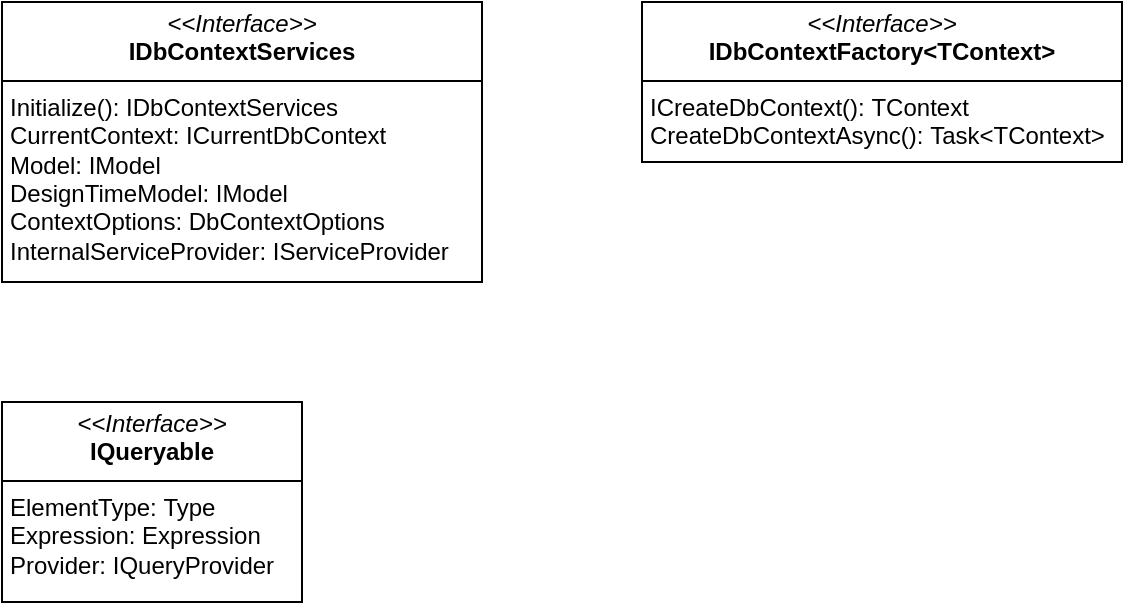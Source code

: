 <mxfile version="24.8.3" pages="4">
  <diagram name="Page-1" id="c4acf3e9-155e-7222-9cf6-157b1a14988f">
    <mxGraphModel dx="1372" dy="786" grid="1" gridSize="10" guides="1" tooltips="1" connect="1" arrows="1" fold="1" page="1" pageScale="1" pageWidth="850" pageHeight="1100" background="none" math="0" shadow="0">
      <root>
        <mxCell id="0" />
        <mxCell id="1" parent="0" />
        <mxCell id="OCBXc9y6EcuGdIV8ROwD-1" value="&lt;p style=&quot;margin:0px;margin-top:4px;text-align:center;&quot;&gt;&lt;i&gt;&amp;lt;&amp;lt;Interface&amp;gt;&amp;gt;&lt;/i&gt;&lt;br&gt;&lt;span style=&quot;background-color: initial; text-align: left;&quot;&gt;&lt;b&gt;IDbContextServices&lt;/b&gt;&lt;/span&gt;&lt;/p&gt;&lt;hr size=&quot;1&quot; style=&quot;border-style:solid;&quot;&gt;&lt;p style=&quot;margin:0px;margin-left:4px;&quot;&gt;Initialize():&amp;nbsp;IDbContextServices&lt;/p&gt;&lt;p style=&quot;margin:0px;margin-left:4px;&quot;&gt;CurrentContext:&amp;nbsp;ICurrentDbContext&lt;/p&gt;&lt;p style=&quot;margin:0px;margin-left:4px;&quot;&gt;Model:&amp;nbsp;IModel&lt;/p&gt;&lt;p style=&quot;margin:0px;margin-left:4px;&quot;&gt;DesignTimeModel:&amp;nbsp;IModel&lt;/p&gt;&lt;p style=&quot;margin:0px;margin-left:4px;&quot;&gt;ContextOptions:&amp;nbsp;DbContextOptions&lt;/p&gt;&lt;p style=&quot;margin:0px;margin-left:4px;&quot;&gt;InternalServiceProvider:&amp;nbsp;IServiceProvider&lt;/p&gt;" style="verticalAlign=top;align=left;overflow=fill;html=1;whiteSpace=wrap;" parent="1" vertex="1">
          <mxGeometry x="40" y="80" width="240" height="140" as="geometry" />
        </mxCell>
        <mxCell id="2z_PQJHuQ2OfVh-UAUjq-1" value="&lt;p style=&quot;margin:0px;margin-top:4px;text-align:center;&quot;&gt;&lt;i&gt;&amp;lt;&amp;lt;Interface&amp;gt;&amp;gt;&lt;/i&gt;&lt;br&gt;&lt;span style=&quot;background-color: initial; text-align: left;&quot;&gt;&lt;b&gt;IDbContextFactory&amp;lt;TContext&amp;gt;&lt;/b&gt;&lt;/span&gt;&lt;/p&gt;&lt;hr size=&quot;1&quot; style=&quot;border-style:solid;&quot;&gt;&lt;p style=&quot;margin:0px;margin-left:4px;&quot;&gt;I&lt;span style=&quot;background-color: initial;&quot;&gt;CreateDbContext():&amp;nbsp;&lt;/span&gt;&lt;span style=&quot;background-color: initial;&quot;&gt;TContext&lt;/span&gt;&lt;/p&gt;&lt;p style=&quot;margin:0px;margin-left:4px;&quot;&gt;&lt;span style=&quot;background-color: initial;&quot;&gt;CreateDbContextAsync():&amp;nbsp;&lt;/span&gt;&lt;span style=&quot;background-color: initial;&quot;&gt;Task&amp;lt;TContext&amp;gt;&lt;/span&gt;&lt;/p&gt;" style="verticalAlign=top;align=left;overflow=fill;html=1;whiteSpace=wrap;" vertex="1" parent="1">
          <mxGeometry x="360" y="80" width="240" height="80" as="geometry" />
        </mxCell>
        <mxCell id="2z_PQJHuQ2OfVh-UAUjq-2" value="&lt;p style=&quot;margin:0px;margin-top:4px;text-align:center;&quot;&gt;&lt;i&gt;&amp;lt;&amp;lt;Interface&amp;gt;&amp;gt;&lt;/i&gt;&lt;br&gt;&lt;span style=&quot;background-color: initial; text-align: left;&quot;&gt;&lt;b&gt;I&lt;/b&gt;&lt;/span&gt;&lt;span style=&quot;background-color: initial; text-align: left;&quot;&gt;&lt;b&gt;Queryable&lt;/b&gt;&lt;/span&gt;&lt;/p&gt;&lt;hr size=&quot;1&quot; style=&quot;border-style:solid;&quot;&gt;&lt;p style=&quot;margin:0px;margin-left:4px;&quot;&gt;&lt;span style=&quot;background-color: initial;&quot;&gt;ElementType&lt;/span&gt;&lt;span style=&quot;background-color: initial;&quot;&gt;:&amp;nbsp;&lt;/span&gt;&lt;span style=&quot;background-color: initial;&quot;&gt;Type&lt;/span&gt;&lt;/p&gt;&lt;p style=&quot;margin:0px;margin-left:4px;&quot;&gt;&lt;span style=&quot;background-color: initial;&quot;&gt;Expression&lt;/span&gt;&lt;span style=&quot;background-color: initial;&quot;&gt;:&amp;nbsp;&lt;/span&gt;&lt;span style=&quot;background-color: initial;&quot;&gt;Expression&lt;/span&gt;&lt;/p&gt;&lt;p style=&quot;margin:0px;margin-left:4px;&quot;&gt;&lt;span style=&quot;background-color: initial;&quot;&gt;Provider:&amp;nbsp;&lt;/span&gt;&lt;span style=&quot;background-color: initial;&quot;&gt;IQueryProvider&lt;/span&gt;&lt;/p&gt;" style="verticalAlign=top;align=left;overflow=fill;html=1;whiteSpace=wrap;" vertex="1" parent="1">
          <mxGeometry x="40" y="280" width="150" height="100" as="geometry" />
        </mxCell>
      </root>
    </mxGraphModel>
  </diagram>
  <diagram id="PpIYV09t9rfreS7w_qSW" name="Linq">
    <mxGraphModel dx="2961" dy="1918" grid="1" gridSize="10" guides="1" tooltips="1" connect="1" arrows="1" fold="1" page="1" pageScale="1" pageWidth="827" pageHeight="1169" math="0" shadow="0">
      <root>
        <mxCell id="0" />
        <mxCell id="1" parent="0" />
        <mxCell id="C5aIFapNKvFbXh6ICDpw-1" value="&lt;p style=&quot;margin: 4px 0px 0px; text-align: center;&quot;&gt;&lt;span style=&quot;background-color: initial; text-align: left;&quot;&gt;&lt;b&gt;IEnumerable&lt;/b&gt;&lt;/span&gt;&lt;/p&gt;&lt;hr size=&quot;1&quot; style=&quot;border-style:solid;&quot;&gt;&lt;p style=&quot;margin:0px;margin-left:4px;&quot;&gt;&lt;br&gt;&lt;/p&gt;" style="verticalAlign=top;align=left;overflow=fill;html=1;whiteSpace=wrap;" parent="1" vertex="1">
          <mxGeometry x="80" y="-200" width="170" height="120" as="geometry" />
        </mxCell>
        <mxCell id="C5aIFapNKvFbXh6ICDpw-2" value="&lt;p style=&quot;margin: 4px 0px 0px; text-align: center;&quot;&gt;&lt;span style=&quot;background-color: initial; text-align: left;&quot;&gt;&lt;b&gt;Enumerable&lt;/b&gt;&lt;/span&gt;&lt;/p&gt;&lt;hr size=&quot;1&quot; style=&quot;border-style:solid;&quot;&gt;&lt;p style=&quot;margin:0px;margin-left:4px;&quot;&gt;Aggregate&lt;/p&gt;&lt;p style=&quot;margin:0px;margin-left:4px;&quot;&gt;AggregateBy&lt;/p&gt;&lt;p style=&quot;margin:0px;margin-left:4px;&quot;&gt;AggregateByIterator&lt;/p&gt;&lt;p style=&quot;margin:0px;margin-left:4px;&quot;&gt;&lt;br&gt;&lt;/p&gt;&lt;p style=&quot;margin:0px;margin-left:4px;&quot;&gt;Any&amp;lt;TSource&amp;gt;():&amp;nbsp;&lt;i&gt;bool&lt;/i&gt;&lt;/p&gt;&lt;p style=&quot;margin:0px;margin-left:4px;&quot;&gt;Any&amp;lt;TSource&amp;gt;(Func&amp;lt;TSource, bool&amp;gt; predicate): &lt;i&gt;bool&lt;/i&gt;&lt;/p&gt;&lt;p style=&quot;margin:0px;margin-left:4px;&quot;&gt;All&amp;lt;TSource&amp;gt;(Func&amp;lt;TSource, bool&amp;gt; predicate): &lt;i&gt;bool&lt;/i&gt;&lt;/p&gt;&lt;p style=&quot;margin:0px;margin-left:4px;&quot;&gt;&lt;br&gt;&lt;/p&gt;&lt;p style=&quot;margin:0px;margin-left:4px;&quot;&gt;Append&amp;lt;TSource&amp;gt;(TSource element):&amp;nbsp;&lt;span style=&quot;background-color: initial;&quot;&gt;&lt;i&gt;IEnumerable&amp;lt;TSource&amp;gt;&lt;/i&gt;&lt;/span&gt;&lt;/p&gt;&lt;p style=&quot;margin:0px;margin-left:4px;&quot;&gt;&lt;span style=&quot;background-color: initial;&quot;&gt;Prepend&amp;lt;TSource&amp;gt;(tTSource element):&amp;nbsp;&lt;/span&gt;&lt;span style=&quot;background-color: initial;&quot;&gt;&lt;i&gt;IEnumerable&amp;lt;TSource&amp;gt;&lt;/i&gt;&lt;/span&gt;&lt;/p&gt;&lt;p style=&quot;margin:0px;margin-left:4px;&quot;&gt;&lt;br&gt;&lt;/p&gt;&lt;p style=&quot;margin:0px;margin-left:4px;&quot;&gt;&lt;span style=&quot;background-color: initial;&quot;&gt;Average():&lt;i&gt;&amp;nbsp;&lt;/i&gt;&lt;/span&gt;&lt;i style=&quot;background-color: initial;&quot;&gt;double&lt;/i&gt;&lt;/p&gt;&lt;p style=&quot;margin:0px;margin-left:4px;&quot;&gt;&lt;span style=&quot;background-color: initial;&quot;&gt;Cast&lt;/span&gt;&lt;span style=&quot;background-color: initial;&quot;&gt;&amp;lt;TResult&amp;gt;&lt;/span&gt;&lt;span style=&quot;background-color: initial;&quot;&gt;():&amp;nbsp;&lt;/span&gt;&lt;i&gt;&lt;span style=&quot;background-color: initial;&quot;&gt;IEnumerable&amp;lt;&lt;/span&gt;&lt;span style=&quot;background-color: initial;&quot;&gt;TResult&amp;gt;&lt;/span&gt;&lt;/i&gt;&lt;/p&gt;&lt;p style=&quot;margin:0px;margin-left:4px;&quot;&gt;&lt;span style=&quot;background-color: initial;&quot;&gt;Chunk&lt;/span&gt;&lt;span style=&quot;background-color: initial;&quot;&gt;&amp;lt;TSource&amp;gt;(&lt;/span&gt;&lt;span style=&quot;background-color: initial;&quot;&gt;int size&lt;/span&gt;&lt;span style=&quot;background-color: initial;&quot;&gt;):&amp;nbsp;&lt;/span&gt;&lt;span style=&quot;background-color: initial;&quot;&gt;&lt;i&gt;IEnumerable&amp;lt;TSource[]&amp;gt;&lt;/i&gt;&lt;/span&gt;&lt;/p&gt;&lt;p style=&quot;margin:0px;margin-left:4px;&quot;&gt;&lt;span style=&quot;background-color: initial;&quot;&gt;Concat&amp;lt;TSource&amp;gt;(IEnumerable&amp;lt;TSource&amp;gt; second):&amp;nbsp;&lt;/span&gt;&lt;span style=&quot;background-color: initial;&quot;&gt;&lt;i&gt;IEnumerable&amp;lt;TSource&amp;gt;&lt;/i&gt;&lt;/span&gt;&lt;/p&gt;&lt;p style=&quot;margin:0px;margin-left:4px;&quot;&gt;&lt;span style=&quot;background-color: initial;&quot;&gt;&lt;i&gt;&lt;br&gt;&lt;/i&gt;&lt;/span&gt;&lt;/p&gt;&lt;p style=&quot;margin:0px;margin-left:4px;&quot;&gt;&lt;span style=&quot;background-color: initial;&quot;&gt;Contains&amp;lt;TSource&amp;gt;(TSource value):&amp;nbsp;&lt;/span&gt;&lt;span style=&quot;background-color: initial;&quot;&gt;&lt;i&gt;bool&lt;/i&gt;&lt;/span&gt;&lt;/p&gt;&lt;p style=&quot;margin:0px;margin-left:4px;&quot;&gt;&lt;span style=&quot;background-color: initial;&quot;&gt;Contains&amp;lt;TSource&amp;gt;(TSource value, IEqualityComparer&amp;lt;TSource&amp;gt;? comparer):&lt;i&gt; bool&lt;/i&gt;&lt;/span&gt;&lt;/p&gt;&lt;p style=&quot;margin:0px;margin-left:4px;&quot;&gt;&lt;span style=&quot;background-color: initial;&quot;&gt;&lt;i&gt;&lt;br&gt;&lt;/i&gt;&lt;/span&gt;&lt;/p&gt;&lt;p style=&quot;margin:0px;margin-left:4px;&quot;&gt;&lt;span style=&quot;background-color: initial;&quot;&gt;Count&amp;lt;TSource&amp;gt;(): &lt;i&gt;int&lt;/i&gt;&lt;/span&gt;&lt;/p&gt;&lt;p style=&quot;margin:0px;margin-left:4px;&quot;&gt;&lt;span style=&quot;background-color: initial;&quot;&gt;Count&amp;lt;TSource&amp;gt;(Func&amp;lt;TSource, bool&amp;gt; predicate): &lt;i&gt;int&lt;/i&gt;&lt;/span&gt;&lt;/p&gt;&lt;p style=&quot;margin:0px;margin-left:4px;&quot;&gt;&lt;span style=&quot;background-color: initial;&quot;&gt;CountBy&amp;lt;TSource, TKey&amp;gt;(Func&amp;lt;TSource, TKey&amp;gt; keySelector, IEqualityComparer&amp;lt;TKey&amp;gt;? keyComparer = null):&amp;nbsp;&lt;/span&gt;&lt;span style=&quot;background-color: initial;&quot;&gt;&lt;i&gt;IEnumerable&amp;lt;KeyValuePair&amp;lt;TKey, int&amp;gt;&amp;gt;&lt;/i&gt;&lt;/span&gt;&lt;/p&gt;&lt;p style=&quot;margin:0px;margin-left:4px;&quot;&gt;&lt;span style=&quot;background-color: initial;&quot;&gt;&lt;i&gt;&lt;br&gt;&lt;/i&gt;&lt;/span&gt;&lt;/p&gt;&lt;p style=&quot;margin:0px;margin-left:4px;&quot;&gt;&lt;span style=&quot;background-color: initial;&quot;&gt;DefaultIfEmpty&amp;lt;TSource&amp;gt;():&amp;nbsp;&lt;/span&gt;&lt;span style=&quot;background-color: initial;&quot;&gt;&lt;i&gt;IEnumerable&amp;lt;TSource?&amp;gt;&lt;/i&gt;&lt;/span&gt;&lt;/p&gt;&lt;p style=&quot;margin:0px;margin-left:4px;&quot;&gt;&lt;span style=&quot;background-color: initial;&quot;&gt;Distinct&amp;lt;TSource&amp;gt;():&amp;nbsp;&lt;/span&gt;&lt;span style=&quot;background-color: initial;&quot;&gt;&lt;i&gt;IEnumerable&amp;lt;TSource&amp;gt;&lt;/i&gt;&lt;/span&gt;&lt;/p&gt;&lt;p style=&quot;margin:0px;margin-left:4px;&quot;&gt;&lt;span style=&quot;background-color: initial;&quot;&gt;&lt;i&gt;&lt;br&gt;&lt;/i&gt;&lt;/span&gt;&lt;/p&gt;&lt;p style=&quot;margin:0px;margin-left:4px;&quot;&gt;&lt;span style=&quot;background-color: initial;&quot;&gt;ElementAt&amp;lt;TSource&amp;gt;(int index):&amp;nbsp;&lt;/span&gt;&lt;span style=&quot;background-color: initial;&quot;&gt;&lt;i&gt;TSource&lt;/i&gt;&lt;/span&gt;&lt;/p&gt;&lt;p style=&quot;margin:0px;margin-left:4px;&quot;&gt;&lt;span style=&quot;background-color: initial;&quot;&gt;Except&amp;lt;TSource&amp;gt;(IEnumerable&amp;lt;TSource&amp;gt; second):&amp;nbsp;&lt;/span&gt;&lt;span style=&quot;background-color: initial;&quot;&gt;&lt;i&gt;IEnumerable&amp;lt;TSource&amp;gt;&lt;/i&gt;&lt;/span&gt;&lt;/p&gt;&lt;p style=&quot;margin:0px;margin-left:4px;&quot;&gt;&lt;span style=&quot;background-color: initial;&quot;&gt;&lt;i&gt;&lt;br&gt;&lt;/i&gt;&lt;/span&gt;&lt;/p&gt;&lt;p style=&quot;margin:0px;margin-left:4px;&quot;&gt;&lt;span style=&quot;background-color: initial;&quot;&gt;First&amp;lt;TSource&amp;gt;():&amp;nbsp;&lt;/span&gt;&lt;span style=&quot;background-color: initial;&quot;&gt;&lt;i&gt;TSource&lt;/i&gt;&lt;/span&gt;&lt;/p&gt;&lt;p style=&quot;margin:0px;margin-left:4px;&quot;&gt;&lt;span style=&quot;background-color: initial;&quot;&gt;&lt;i&gt;GroupJoin&lt;/i&gt;&lt;/span&gt;&lt;/p&gt;&lt;p style=&quot;margin:0px;margin-left:4px;&quot;&gt;&lt;span style=&quot;background-color: initial;&quot;&gt;&lt;i&gt;&lt;br&gt;&lt;/i&gt;&lt;/span&gt;&lt;/p&gt;&lt;p style=&quot;margin:0px;margin-left:4px;&quot;&gt;&lt;span style=&quot;background-color: initial;&quot;&gt;&lt;i&gt;GroupBy&lt;/i&gt;&lt;/span&gt;&lt;/p&gt;&lt;p style=&quot;margin:0px;margin-left:4px;&quot;&gt;&lt;span style=&quot;background-color: initial;&quot;&gt;&lt;br&gt;&lt;/span&gt;&lt;/p&gt;&lt;p style=&quot;margin:0px;margin-left:4px;&quot;&gt;&lt;span style=&quot;background-color: initial;&quot;&gt;&lt;i&gt;&lt;br&gt;&lt;/i&gt;&lt;/span&gt;&lt;/p&gt;&lt;p style=&quot;margin:0px;margin-left:4px;&quot;&gt;&lt;span style=&quot;background-color: initial;&quot;&gt;&lt;i&gt;&lt;br&gt;&lt;/i&gt;&lt;/span&gt;&lt;/p&gt;" style="verticalAlign=top;align=left;overflow=fill;html=1;whiteSpace=wrap;" parent="1" vertex="1">
          <mxGeometry x="80" y="2760" width="1060" height="530" as="geometry" />
        </mxCell>
        <mxCell id="qZk-PfQPYJKUv7QFL-Bo-1" value="&lt;p style=&quot;margin:0px;margin-top:4px;text-align:center;&quot;&gt;&lt;i&gt;&amp;lt;&amp;lt;Interface&amp;gt;&amp;gt;&lt;/i&gt;&lt;br&gt;&lt;span style=&quot;background-color: initial; text-align: left;&quot;&gt;&lt;b&gt;I&lt;/b&gt;&lt;/span&gt;&lt;span style=&quot;background-color: initial; text-align: left;&quot;&gt;&lt;b&gt;Queryable&lt;/b&gt;&lt;/span&gt;&lt;/p&gt;&lt;hr size=&quot;1&quot; style=&quot;border-style:solid;&quot;&gt;&lt;p style=&quot;margin:0px;margin-left:4px;&quot;&gt;&lt;span style=&quot;background-color: initial;&quot;&gt;Expression&lt;/span&gt;&lt;span style=&quot;background-color: initial;&quot;&gt;:&amp;nbsp;&lt;/span&gt;&lt;span style=&quot;background-color: initial;&quot;&gt;Expression&lt;/span&gt;&lt;span style=&quot;background-color: initial;&quot;&gt;&lt;/span&gt;&lt;/p&gt;&lt;p style=&quot;margin:0px;margin-left:4px;&quot;&gt;&lt;span style=&quot;background-color: initial;&quot;&gt;ElementType&lt;/span&gt;&lt;span style=&quot;background-color: initial;&quot;&gt;:&amp;nbsp;&lt;/span&gt;&lt;span style=&quot;background-color: initial;&quot;&gt;Type&lt;/span&gt;&lt;/p&gt;&lt;p style=&quot;margin:0px;margin-left:4px;&quot;&gt;&lt;span style=&quot;background-color: initial;&quot;&gt;Provider:&amp;nbsp;&lt;/span&gt;&lt;span style=&quot;background-color: initial;&quot;&gt;IQueryProvider&lt;/span&gt;&lt;/p&gt;" style="verticalAlign=top;align=left;overflow=fill;html=1;whiteSpace=wrap;" parent="1" vertex="1">
          <mxGeometry x="370" y="-440" width="190" height="100" as="geometry" />
        </mxCell>
        <mxCell id="qZk-PfQPYJKUv7QFL-Bo-2" value="&lt;p style=&quot;margin:0px;margin-top:4px;text-align:center;&quot;&gt;&lt;i&gt;&amp;lt;&amp;lt;Interface&amp;gt;&amp;gt;&lt;/i&gt;&lt;br&gt;&lt;span style=&quot;background-color: initial; text-align: left;&quot;&gt;&lt;b&gt;IQueryable&amp;lt;out T&amp;gt;&lt;/b&gt;&lt;/span&gt;&lt;/p&gt;&lt;hr size=&quot;1&quot; style=&quot;border-style:solid;&quot;&gt;&lt;p style=&quot;margin:0px;margin-left:4px;&quot;&gt;&lt;br&gt;&lt;/p&gt;" style="verticalAlign=top;align=left;overflow=fill;html=1;whiteSpace=wrap;" parent="1" vertex="1">
          <mxGeometry x="330" y="-280" width="150" height="60" as="geometry" />
        </mxCell>
        <mxCell id="qZk-PfQPYJKUv7QFL-Bo-3" value="" style="endArrow=block;dashed=1;endFill=0;endSize=12;html=1;rounded=0;exitX=0.5;exitY=0;exitDx=0;exitDy=0;entryX=0.5;entryY=1;entryDx=0;entryDy=0;" parent="1" source="qZk-PfQPYJKUv7QFL-Bo-2" target="qZk-PfQPYJKUv7QFL-Bo-1" edge="1">
          <mxGeometry width="160" relative="1" as="geometry">
            <mxPoint x="710" y="-230" as="sourcePoint" />
            <mxPoint x="870" y="-230" as="targetPoint" />
          </mxGeometry>
        </mxCell>
        <mxCell id="qZk-PfQPYJKUv7QFL-Bo-4" value="&lt;p style=&quot;margin:0px;margin-top:4px;text-align:center;&quot;&gt;&lt;i&gt;&amp;lt;&amp;lt;Interface&amp;gt;&amp;gt;&lt;/i&gt;&lt;br&gt;&lt;span style=&quot;background-color: initial; text-align: left;&quot;&gt;&lt;b&gt;IQueryProvider&lt;/b&gt;&lt;/span&gt;&lt;/p&gt;&lt;hr size=&quot;1&quot; style=&quot;border-style:solid;&quot;&gt;&lt;p style=&quot;margin:0px;margin-left:4px;&quot;&gt;&lt;br&gt;&lt;/p&gt;" style="verticalAlign=top;align=left;overflow=fill;html=1;whiteSpace=wrap;" parent="1" vertex="1">
          <mxGeometry x="130" y="-280" width="150" height="60" as="geometry" />
        </mxCell>
        <mxCell id="qZk-PfQPYJKUv7QFL-Bo-5" value="&lt;p style=&quot;margin:0px;margin-top:4px;text-align:center;&quot;&gt;&lt;i&gt;&amp;lt;&amp;lt;Interface&amp;gt;&amp;gt;&lt;/i&gt;&lt;br&gt;&lt;span style=&quot;background-color: initial; text-align: left;&quot;&gt;&lt;b&gt;IOrderedQueryable&lt;/b&gt;&lt;/span&gt;&lt;/p&gt;&lt;hr size=&quot;1&quot; style=&quot;border-style:solid;&quot;&gt;&lt;p style=&quot;margin:0px;margin-left:4px;&quot;&gt;&lt;br&gt;&lt;/p&gt;" style="verticalAlign=top;align=left;overflow=fill;html=1;whiteSpace=wrap;" parent="1" vertex="1">
          <mxGeometry x="490" y="-280" width="150" height="60" as="geometry" />
        </mxCell>
        <mxCell id="qZk-PfQPYJKUv7QFL-Bo-6" value="" style="endArrow=block;dashed=1;endFill=0;endSize=12;html=1;rounded=0;exitX=0.5;exitY=0;exitDx=0;exitDy=0;entryX=0.75;entryY=1;entryDx=0;entryDy=0;" parent="1" source="qZk-PfQPYJKUv7QFL-Bo-5" target="qZk-PfQPYJKUv7QFL-Bo-1" edge="1">
          <mxGeometry width="160" relative="1" as="geometry">
            <mxPoint x="525" y="-210" as="sourcePoint" />
            <mxPoint x="525" y="-330" as="targetPoint" />
          </mxGeometry>
        </mxCell>
        <mxCell id="qZk-PfQPYJKUv7QFL-Bo-7" value="&lt;p style=&quot;margin:0px;margin-top:4px;text-align:center;&quot;&gt;&lt;i&gt;&amp;lt;&amp;lt;Interface&amp;gt;&amp;gt;&lt;/i&gt;&lt;br&gt;&lt;span style=&quot;background-color: initial; text-align: left;&quot;&gt;&lt;b&gt;IOrderedQueryable&amp;lt;out T&amp;gt;&lt;/b&gt;&lt;/span&gt;&lt;/p&gt;&lt;hr size=&quot;1&quot; style=&quot;border-style:solid;&quot;&gt;&lt;p style=&quot;margin:0px;margin-left:4px;&quot;&gt;&lt;br&gt;&lt;/p&gt;" style="verticalAlign=top;align=left;overflow=fill;html=1;whiteSpace=wrap;" parent="1" vertex="1">
          <mxGeometry x="570" y="-160" width="180" height="60" as="geometry" />
        </mxCell>
        <mxCell id="qZk-PfQPYJKUv7QFL-Bo-8" value="&lt;p style=&quot;margin:0px;margin-top:4px;text-align:center;&quot;&gt;&lt;i&gt;&amp;lt;&amp;lt;Interface&amp;gt;&amp;gt;&lt;/i&gt;&lt;br&gt;&lt;span style=&quot;background-color: initial; text-align: left;&quot;&gt;&lt;b&gt;I&lt;/b&gt;&lt;/span&gt;&lt;span style=&quot;background-color: initial; text-align: left;&quot;&gt;&lt;b&gt;Queryable&amp;lt;T&amp;gt;&lt;/b&gt;&lt;/span&gt;&lt;/p&gt;&lt;hr size=&quot;1&quot; style=&quot;border-style:solid;&quot;&gt;&lt;p style=&quot;margin:0px;margin-left:4px;&quot;&gt;&lt;br&gt;&lt;/p&gt;" style="verticalAlign=top;align=left;overflow=fill;html=1;whiteSpace=wrap;" parent="1" vertex="1">
          <mxGeometry x="680" y="-280" width="150" height="60" as="geometry" />
        </mxCell>
        <mxCell id="qZk-PfQPYJKUv7QFL-Bo-9" value="" style="endArrow=block;dashed=1;endFill=0;endSize=12;html=1;rounded=0;exitX=0.25;exitY=0;exitDx=0;exitDy=0;entryX=0.75;entryY=1;entryDx=0;entryDy=0;" parent="1" source="qZk-PfQPYJKUv7QFL-Bo-7" target="qZk-PfQPYJKUv7QFL-Bo-5" edge="1">
          <mxGeometry width="160" relative="1" as="geometry">
            <mxPoint x="575" y="-270" as="sourcePoint" />
            <mxPoint x="563" y="-330" as="targetPoint" />
          </mxGeometry>
        </mxCell>
        <mxCell id="qZk-PfQPYJKUv7QFL-Bo-10" value="" style="endArrow=block;dashed=1;endFill=0;endSize=12;html=1;rounded=0;exitX=0.75;exitY=0;exitDx=0;exitDy=0;entryX=0.25;entryY=1;entryDx=0;entryDy=0;" parent="1" source="qZk-PfQPYJKUv7QFL-Bo-7" target="qZk-PfQPYJKUv7QFL-Bo-8" edge="1">
          <mxGeometry width="160" relative="1" as="geometry">
            <mxPoint x="625" y="-150" as="sourcePoint" />
            <mxPoint x="613" y="-210" as="targetPoint" />
          </mxGeometry>
        </mxCell>
        <mxCell id="8UxfJcl6MTXVtMDbtXDf-1" value="&lt;p style=&quot;margin: 4px 0px 0px; text-align: center;&quot;&gt;&lt;span style=&quot;background-color: initial; text-align: left;&quot;&gt;&lt;b&gt;I&lt;/b&gt;&lt;/span&gt;&lt;span style=&quot;background-color: initial; text-align: left;&quot;&gt;&lt;b&gt;Enumerable e&lt;/b&gt;&lt;/span&gt;&lt;span style=&quot;background-color: initial; text-align: left;&quot;&gt;&lt;b&gt;xtension&lt;/b&gt;&lt;/span&gt;&lt;/p&gt;&lt;hr size=&quot;1&quot; style=&quot;border-style:solid;&quot;&gt;&lt;p style=&quot;margin:0px;margin-left:4px;&quot;&gt;&lt;b&gt;Select&lt;/b&gt;&amp;lt;TSource, TResult&amp;gt;(&lt;/p&gt;&lt;p style=&quot;margin:0px;margin-left:4px;&quot;&gt;&lt;span style=&quot;background-color: initial;&quot;&gt;&lt;span style=&quot;white-space: pre;&quot;&gt;&#x9;&lt;/span&gt;Func&amp;lt;TSource, TResult&amp;gt; selector&lt;/span&gt;&lt;/p&gt;&lt;p style=&quot;margin:0px;margin-left:4px;&quot;&gt;&lt;span style=&quot;background-color: initial;&quot;&gt;):&amp;nbsp;&lt;/span&gt;&lt;span style=&quot;background-color: initial;&quot;&gt;&lt;i&gt;IEnumerable&amp;lt;TResult&amp;gt;&lt;/i&gt;&lt;/span&gt;&lt;/p&gt;&lt;p style=&quot;margin:0px;margin-left:4px;&quot;&gt;&lt;span style=&quot;background-color: initial;&quot;&gt;&lt;i&gt;&lt;br&gt;&lt;/i&gt;&lt;/span&gt;&lt;/p&gt;&lt;p style=&quot;margin:0px;margin-left:4px;&quot;&gt;&lt;span style=&quot;background-color: initial;&quot;&gt;&lt;b&gt;Select&lt;/b&gt;&amp;lt;TSource, TResult&amp;gt;(&lt;/span&gt;&lt;/p&gt;&lt;p style=&quot;margin:0px;margin-left:4px;&quot;&gt;&lt;span style=&quot;background-color: initial;&quot;&gt;&lt;span style=&quot;white-space: pre;&quot;&gt;&#x9;&lt;/span&gt;Func&amp;lt;TSource, int, TResult&amp;gt; selector&lt;/span&gt;&lt;/p&gt;&lt;p style=&quot;margin:0px;margin-left:4px;&quot;&gt;&lt;span style=&quot;background-color: initial;&quot;&gt;):&amp;nbsp;&lt;/span&gt;&lt;span style=&quot;background-color: initial;&quot;&gt;&lt;i&gt;IEnumerable&amp;lt;TResult&amp;gt;&lt;/i&gt;&lt;/span&gt;&lt;/p&gt;" style="verticalAlign=top;align=left;overflow=fill;html=1;whiteSpace=wrap;" parent="1" vertex="1">
          <mxGeometry x="720" y="960" width="390" height="140" as="geometry" />
        </mxCell>
        <mxCell id="8UxfJcl6MTXVtMDbtXDf-2" value="&lt;p style=&quot;margin: 4px 0px 0px; text-align: center;&quot;&gt;&lt;span style=&quot;background-color: initial; text-align: left;&quot;&gt;&lt;b&gt;partial&amp;nbsp;&lt;/b&gt;&lt;/span&gt;&lt;span style=&quot;background-color: initial; text-align: left;&quot;&gt;&lt;b&gt;Enumerable&lt;/b&gt;&lt;/span&gt;&lt;/p&gt;&lt;hr size=&quot;1&quot; style=&quot;border-style:solid;&quot;&gt;&lt;p style=&quot;margin:0px;margin-left:4px;&quot;&gt;&lt;b&gt;SequenceEqual&lt;/b&gt;&amp;lt;TSource&amp;gt;(&lt;/p&gt;&lt;p style=&quot;margin:0px;margin-left:4px;&quot;&gt;&lt;span style=&quot;white-space: pre;&quot;&gt;&#x9;&lt;/span&gt;IEnumerable&amp;lt;TSource&amp;gt; second&lt;/p&gt;&lt;p style=&quot;margin:0px;margin-left:4px;&quot;&gt;):&amp;nbsp;&lt;i&gt;bool&lt;/i&gt;&lt;/p&gt;&lt;p style=&quot;margin:0px;margin-left:4px;&quot;&gt;&lt;i&gt;&lt;br&gt;&lt;/i&gt;&lt;/p&gt;&lt;p style=&quot;margin:0px;margin-left:4px;&quot;&gt;&lt;b&gt;SequenceEqual&lt;/b&gt;&amp;lt;TSource&amp;gt;(&lt;/p&gt;&lt;p style=&quot;margin:0px;margin-left:4px;&quot;&gt;&lt;span style=&quot;white-space: pre;&quot;&gt;&#x9;&lt;/span&gt;IEnumerable&amp;lt;TSource&amp;gt; second,&amp;nbsp;&lt;/p&gt;&lt;p style=&quot;margin:0px;margin-left:4px;&quot;&gt;&lt;span style=&quot;white-space: pre;&quot;&gt;&#x9;&lt;/span&gt;IEqualityComparer&amp;lt;TSource&amp;gt;? comparer&lt;/p&gt;&lt;p style=&quot;margin:0px;margin-left:4px;&quot;&gt;):&amp;nbsp;&lt;i style=&quot;background-color: initial;&quot;&gt;bool&lt;/i&gt;&lt;/p&gt;&lt;p style=&quot;margin:0px;margin-left:4px;&quot;&gt;&lt;br&gt;&lt;/p&gt;" style="verticalAlign=top;align=left;overflow=fill;html=1;whiteSpace=wrap;" parent="1" vertex="1">
          <mxGeometry x="-500" y="-40" width="260" height="150" as="geometry" />
        </mxCell>
        <mxCell id="8UxfJcl6MTXVtMDbtXDf-3" value="&lt;p style=&quot;margin: 4px 0px 0px; text-align: center;&quot;&gt;&lt;span style=&quot;background-color: initial; text-align: left;&quot;&gt;&lt;b&gt;partial&amp;nbsp;&lt;/b&gt;&lt;/span&gt;&lt;span style=&quot;background-color: initial; text-align: left;&quot;&gt;&lt;b&gt;Enumerable&lt;/b&gt;&lt;/span&gt;&lt;/p&gt;&lt;hr size=&quot;1&quot; style=&quot;border-style:solid;&quot;&gt;&lt;p style=&quot;margin:0px;margin-left:4px;&quot;&gt;&lt;b&gt;Single&lt;/b&gt;&amp;lt;TSource&amp;gt;(&lt;/p&gt;&lt;p style=&quot;margin:0px;margin-left:4px;&quot;&gt;):&amp;nbsp;&lt;i&gt;TSource&lt;/i&gt;&lt;/p&gt;&lt;p style=&quot;margin:0px;margin-left:4px;&quot;&gt;&lt;i&gt;&lt;br&gt;&lt;/i&gt;&lt;/p&gt;&lt;p style=&quot;margin:0px;margin-left:4px;&quot;&gt;&lt;b&gt;Single&lt;/b&gt;&amp;lt;TSource&amp;gt;(&lt;/p&gt;&lt;p style=&quot;margin:0px;margin-left:4px;&quot;&gt;&lt;span style=&quot;white-space: pre;&quot;&gt;&#x9;&lt;/span&gt;Func&amp;lt;TSource, bool&amp;gt; predicate&lt;/p&gt;&lt;p style=&quot;margin:0px;margin-left:4px;&quot;&gt;):&amp;nbsp;&lt;i style=&quot;background-color: initial;&quot;&gt;TSource&lt;/i&gt;&lt;/p&gt;&lt;p style=&quot;margin:0px;margin-left:4px;&quot;&gt;&lt;i style=&quot;background-color: initial;&quot;&gt;&lt;br&gt;&lt;/i&gt;&lt;/p&gt;&lt;p style=&quot;margin:0px;margin-left:4px;&quot;&gt;&lt;span style=&quot;background-color: initial;&quot;&gt;&lt;b&gt;SingleOrDefault&lt;/b&gt;&amp;lt;TSource&amp;gt;(&lt;/span&gt;&lt;/p&gt;&lt;p style=&quot;margin:0px;margin-left:4px;&quot;&gt;&lt;span style=&quot;background-color: initial;&quot;&gt;):&amp;nbsp;&lt;/span&gt;&lt;span style=&quot;background-color: initial;&quot;&gt;&lt;i&gt;TSource?&lt;/i&gt;&lt;/span&gt;&lt;/p&gt;&lt;p style=&quot;margin:0px;margin-left:4px;&quot;&gt;&lt;span style=&quot;background-color: initial;&quot;&gt;&lt;i&gt;&lt;br&gt;&lt;/i&gt;&lt;/span&gt;&lt;/p&gt;&lt;p style=&quot;margin:0px;margin-left:4px;&quot;&gt;&lt;span style=&quot;background-color: initial;&quot;&gt;&lt;b&gt;SingleOrDefault&lt;/b&gt;&amp;lt;TSource&amp;gt;(&lt;/span&gt;&lt;/p&gt;&lt;p style=&quot;margin:0px;margin-left:4px;&quot;&gt;&lt;span style=&quot;background-color: initial;&quot;&gt;&lt;span style=&quot;white-space: pre;&quot;&gt;&#x9;&lt;/span&gt;TSource defaultValue&lt;/span&gt;&lt;/p&gt;&lt;p style=&quot;margin:0px;margin-left:4px;&quot;&gt;&lt;span style=&quot;background-color: initial;&quot;&gt;):&amp;nbsp;&lt;/span&gt;&lt;span style=&quot;background-color: initial;&quot;&gt;&lt;i&gt;TSource&lt;/i&gt;&lt;/span&gt;&lt;/p&gt;&lt;p style=&quot;margin:0px;margin-left:4px;&quot;&gt;&lt;span style=&quot;background-color: initial;&quot;&gt;&lt;i&gt;&lt;br&gt;&lt;/i&gt;&lt;/span&gt;&lt;/p&gt;&lt;p style=&quot;margin:0px;margin-left:4px;&quot;&gt;&lt;span style=&quot;background-color: initial;&quot;&gt;&lt;b&gt;SingleOrDefault&lt;/b&gt;&amp;lt;TSource&amp;gt;(&lt;/span&gt;&lt;/p&gt;&lt;p style=&quot;margin:0px;margin-left:4px;&quot;&gt;&lt;span style=&quot;background-color: initial;&quot;&gt;&lt;span style=&quot;white-space: pre;&quot;&gt;&#x9;&lt;/span&gt;Func&amp;lt;TSource, bool&amp;gt; predicate&lt;/span&gt;&lt;/p&gt;&lt;p style=&quot;margin:0px;margin-left:4px;&quot;&gt;&lt;span style=&quot;background-color: initial;&quot;&gt;):&amp;nbsp;&lt;/span&gt;&lt;i style=&quot;background-color: initial;&quot;&gt;TSource?&lt;/i&gt;&lt;/p&gt;&lt;p style=&quot;margin:0px;margin-left:4px;&quot;&gt;&lt;i style=&quot;background-color: initial;&quot;&gt;&lt;br&gt;&lt;/i&gt;&lt;/p&gt;&lt;p style=&quot;margin:0px;margin-left:4px;&quot;&gt;&lt;span style=&quot;background-color: initial;&quot;&gt;&lt;b&gt;SingleOrDefault&lt;/b&gt;&amp;lt;TSource&amp;gt;(&lt;/span&gt;&lt;/p&gt;&lt;p style=&quot;margin:0px;margin-left:4px;&quot;&gt;&lt;span style=&quot;background-color: initial;&quot;&gt;&lt;span style=&quot;white-space: pre;&quot;&gt;&#x9;&lt;/span&gt;Func&amp;lt;TSource, bool&amp;gt; predicate,&amp;nbsp;&lt;/span&gt;&lt;/p&gt;&lt;p style=&quot;margin:0px;margin-left:4px;&quot;&gt;&lt;span style=&quot;background-color: initial;&quot;&gt;&lt;span style=&quot;white-space: pre;&quot;&gt;&#x9;&lt;/span&gt;TSource defaultValue&lt;/span&gt;&lt;/p&gt;&lt;p style=&quot;margin:0px;margin-left:4px;&quot;&gt;&lt;span style=&quot;background-color: initial;&quot;&gt;)&lt;/span&gt;&lt;span style=&quot;background-color: initial;&quot;&gt;:&amp;nbsp;&lt;/span&gt;&lt;span style=&quot;background-color: initial;&quot;&gt;&lt;i&gt;TSource&lt;/i&gt;&lt;/span&gt;&lt;/p&gt;" style="verticalAlign=top;align=left;overflow=fill;html=1;whiteSpace=wrap;" parent="1" vertex="1">
          <mxGeometry x="-230" y="-40" width="230" height="360" as="geometry" />
        </mxCell>
        <mxCell id="8UxfJcl6MTXVtMDbtXDf-4" value="&lt;p style=&quot;margin: 4px 0px 0px; text-align: center;&quot;&gt;&lt;span style=&quot;background-color: initial; text-align: left;&quot;&gt;&lt;b&gt;I&lt;/b&gt;&lt;/span&gt;&lt;span style=&quot;background-color: initial; text-align: left;&quot;&gt;&lt;b&gt;Enumerable e&lt;/b&gt;&lt;/span&gt;&lt;span style=&quot;background-color: initial; text-align: left;&quot;&gt;&lt;b&gt;xtension&lt;/b&gt;&lt;/span&gt;&lt;/p&gt;&lt;hr size=&quot;1&quot; style=&quot;border-style:solid;&quot;&gt;&lt;p style=&quot;margin:0px;margin-left:4px;&quot;&gt;&lt;b style=&quot;background-color: initial;&quot;&gt;SkipWhile&lt;/b&gt;&lt;span style=&quot;background-color: initial;&quot;&gt;&amp;lt;TSource&amp;gt;(&lt;/span&gt;&lt;/p&gt;&lt;p style=&quot;margin:0px;margin-left:4px;&quot;&gt;&lt;span style=&quot;white-space: pre;&quot;&gt;&#x9;&lt;/span&gt;Func&amp;lt;TSource, bool&amp;gt; predicate&lt;/p&gt;&lt;p style=&quot;margin:0px;margin-left:4px;&quot;&gt;):&amp;nbsp;&lt;i&gt;IEnumerable&amp;lt;TSource&amp;gt;&lt;/i&gt;&lt;/p&gt;&lt;p style=&quot;margin:0px;margin-left:4px;&quot;&gt;&lt;i&gt;&lt;br&gt;&lt;/i&gt;&lt;/p&gt;&lt;p style=&quot;margin:0px;margin-left:4px;&quot;&gt;&lt;b&gt;SkipWhile&lt;/b&gt;&amp;lt;TSource&amp;gt;(&lt;/p&gt;&lt;p style=&quot;margin:0px;margin-left:4px;&quot;&gt;&lt;span style=&quot;white-space: pre;&quot;&gt;&#x9;&lt;/span&gt;Func&amp;lt;TSource, int, bool&amp;gt; predicate&lt;/p&gt;&lt;p style=&quot;margin:0px;margin-left:4px;&quot;&gt;):&amp;nbsp;&lt;i style=&quot;background-color: initial;&quot;&gt;IEnumerable&amp;lt;TSource&amp;gt;&lt;/i&gt;&lt;/p&gt;" style="verticalAlign=top;align=left;overflow=fill;html=1;whiteSpace=wrap;" parent="1" vertex="1">
          <mxGeometry x="50" y="1660" width="230" height="140" as="geometry" />
        </mxCell>
        <mxCell id="8UxfJcl6MTXVtMDbtXDf-5" value="&lt;p style=&quot;margin: 4px 0px 0px; text-align: center;&quot;&gt;&lt;span style=&quot;background-color: initial; text-align: left;&quot;&gt;&lt;b&gt;partial&amp;nbsp;&lt;/b&gt;&lt;/span&gt;&lt;span style=&quot;background-color: initial; text-align: left;&quot;&gt;&lt;b&gt;Enumerable&lt;/b&gt;&lt;/span&gt;&lt;/p&gt;&lt;hr size=&quot;1&quot; style=&quot;border-style:solid;&quot;&gt;&lt;p style=&quot;margin:0px;margin-left:4px;&quot;&gt;&lt;span style=&quot;background-color: initial;&quot;&gt;&lt;b&gt;Zip&lt;/b&gt;&amp;lt;TFirst, TSecond, TResult&amp;gt;(&lt;/span&gt;&lt;/p&gt;&lt;p style=&quot;margin:0px;margin-left:4px;&quot;&gt;&lt;span style=&quot;background-color: initial;&quot;&gt;&lt;span style=&quot;white-space: pre;&quot;&gt;&#x9;&lt;/span&gt;IEnumerable&amp;lt;TSecond&amp;gt; second,&amp;nbsp;&lt;/span&gt;&lt;/p&gt;&lt;p style=&quot;margin:0px;margin-left:4px;&quot;&gt;&lt;span style=&quot;background-color: initial;&quot;&gt;&lt;span style=&quot;white-space: pre;&quot;&gt;&#x9;&lt;/span&gt;Func&amp;lt;TFirst, TSecond, TResult&amp;gt; resultSelector&lt;/span&gt;&lt;/p&gt;&lt;p style=&quot;margin:0px;margin-left:4px;&quot;&gt;&lt;span style=&quot;background-color: initial;&quot;&gt;):&amp;nbsp;&lt;/span&gt;&lt;span style=&quot;background-color: initial;&quot;&gt;&lt;i&gt;IEnumerable&amp;lt;TResult&amp;gt;&lt;/i&gt;&lt;/span&gt;&lt;/p&gt;&lt;p style=&quot;margin:0px;margin-left:4px;&quot;&gt;&lt;br&gt;&lt;/p&gt;&lt;p style=&quot;margin:0px;margin-left:4px;&quot;&gt;&lt;b&gt;Zip&lt;/b&gt;&amp;lt;TFirst, TSecond&amp;gt;(&lt;/p&gt;&lt;p style=&quot;margin:0px;margin-left:4px;&quot;&gt;&lt;span style=&quot;white-space: pre;&quot;&gt;&#x9;&lt;/span&gt;IEnumerable&amp;lt;TSecond&amp;gt; second&lt;/p&gt;&lt;p style=&quot;margin:0px;margin-left:4px;&quot;&gt;):&amp;nbsp;&lt;i&gt;IEnumerable&amp;lt;(TFirst First, TSecond Second)&amp;gt;&lt;/i&gt;&lt;/p&gt;&lt;p style=&quot;margin:0px;margin-left:4px;&quot;&gt;&lt;i&gt;&lt;br&gt;&lt;/i&gt;&lt;/p&gt;&lt;p style=&quot;margin:0px;margin-left:4px;&quot;&gt;&lt;b&gt;Zip&lt;/b&gt;&amp;lt;TFirst, TSecond, TThird&amp;gt;(&lt;/p&gt;&lt;p style=&quot;margin:0px;margin-left:4px;&quot;&gt;&lt;span style=&quot;white-space: pre;&quot;&gt;&#x9;&lt;/span&gt;IEnumerable&amp;lt;TSecond&amp;gt; second,&amp;nbsp;&lt;/p&gt;&lt;p style=&quot;margin:0px;margin-left:4px;&quot;&gt;&lt;span style=&quot;white-space: pre;&quot;&gt;&#x9;&lt;/span&gt;IEnumerable&amp;lt;TThird&amp;gt; third&lt;/p&gt;&lt;p style=&quot;margin:0px;margin-left:4px;&quot;&gt;):&amp;nbsp;&lt;i&gt;IEnumerable&amp;lt;(TFirst First, TSecond Second, TThird Third)&amp;gt;&lt;/i&gt;&lt;/p&gt;" style="verticalAlign=top;align=left;overflow=fill;html=1;whiteSpace=wrap;" parent="1" vertex="1">
          <mxGeometry x="-1270" y="20" width="340" height="220" as="geometry" />
        </mxCell>
        <mxCell id="8UxfJcl6MTXVtMDbtXDf-6" value="&lt;p style=&quot;margin: 4px 0px 0px; text-align: center;&quot;&gt;&lt;span style=&quot;background-color: initial; text-align: left;&quot;&gt;&lt;b&gt;I&lt;/b&gt;&lt;/span&gt;&lt;span style=&quot;background-color: initial; text-align: left;&quot;&gt;&lt;b&gt;Enumerable e&lt;/b&gt;&lt;/span&gt;&lt;span style=&quot;background-color: initial; text-align: left;&quot;&gt;&lt;b&gt;xtension&lt;/b&gt;&lt;/span&gt;&lt;/p&gt;&lt;hr size=&quot;1&quot; style=&quot;border-style:solid;&quot;&gt;&lt;p style=&quot;margin:0px;margin-left:4px;&quot;&gt;&lt;b&gt;Where&lt;/b&gt;&amp;lt;TSource&amp;gt;(&lt;/p&gt;&lt;p style=&quot;margin:0px;margin-left:4px;&quot;&gt;&lt;span style=&quot;white-space: pre;&quot;&gt;&#x9;&lt;/span&gt;Func&amp;lt;TSource, bool&amp;gt; predicate&lt;/p&gt;&lt;p style=&quot;margin:0px;margin-left:4px;&quot;&gt;):&amp;nbsp;&lt;span style=&quot;background-color: initial;&quot;&gt;&lt;i&gt;IEnumerable&amp;lt;TSource&amp;gt;&lt;/i&gt;&lt;/span&gt;&lt;/p&gt;&lt;p style=&quot;margin:0px;margin-left:4px;&quot;&gt;&lt;br&gt;&lt;/p&gt;&lt;p style=&quot;margin:0px;margin-left:4px;&quot;&gt;&lt;b&gt;Where&lt;/b&gt;&amp;lt;TSource&amp;gt;(&lt;/p&gt;&lt;p style=&quot;margin:0px;margin-left:4px;&quot;&gt;&lt;span style=&quot;white-space: pre;&quot;&gt;&#x9;&lt;/span&gt;Func&amp;lt;TSource, int, bool&amp;gt; predicate&lt;/p&gt;&lt;p style=&quot;margin:0px;margin-left:4px;&quot;&gt;):&amp;nbsp;&lt;i&gt;IEnumerable&amp;lt;TSource&amp;gt;&lt;/i&gt;&lt;/p&gt;" style="verticalAlign=top;align=left;overflow=fill;html=1;whiteSpace=wrap;" parent="1" vertex="1">
          <mxGeometry x="50" y="960" width="230" height="140" as="geometry" />
        </mxCell>
        <mxCell id="8UxfJcl6MTXVtMDbtXDf-7" value="&lt;p style=&quot;margin: 4px 0px 0px; text-align: center;&quot;&gt;&lt;span style=&quot;background-color: initial; text-align: left;&quot;&gt;&lt;b&gt;I&lt;/b&gt;&lt;/span&gt;&lt;span style=&quot;background-color: initial; text-align: left;&quot;&gt;&lt;b&gt;Enumerable e&lt;/b&gt;&lt;/span&gt;&lt;span style=&quot;background-color: initial; text-align: left;&quot;&gt;&lt;b&gt;xtension&lt;/b&gt;&lt;/span&gt;&lt;/p&gt;&lt;hr size=&quot;1&quot; style=&quot;border-style:solid;&quot;&gt;&lt;p style=&quot;margin:0px;margin-left:4px;&quot;&gt;&lt;b&gt;Union&lt;/b&gt;&amp;lt;TSource&amp;gt;(&lt;/p&gt;&lt;p style=&quot;margin:0px;margin-left:4px;&quot;&gt;&lt;span style=&quot;white-space: pre;&quot;&gt;&#x9;&lt;/span&gt;IEnumerable&amp;lt;TSource&amp;gt; second&lt;/p&gt;&lt;p style=&quot;margin:0px;margin-left:4px;&quot;&gt;):&amp;nbsp;&lt;i&gt;IEnumerable&amp;lt;TSource&amp;gt;&lt;/i&gt;&lt;/p&gt;&lt;p style=&quot;margin:0px;margin-left:4px;&quot;&gt;&lt;i&gt;&lt;br&gt;&lt;/i&gt;&lt;/p&gt;&lt;p style=&quot;margin:0px;margin-left:4px;&quot;&gt;&lt;b&gt;Union&lt;/b&gt;&amp;lt;TSource&amp;gt;(&lt;/p&gt;&lt;p style=&quot;margin:0px;margin-left:4px;&quot;&gt;&lt;span style=&quot;white-space: pre;&quot;&gt;&#x9;&lt;/span&gt;IEnumerable&amp;lt;TSource&amp;gt; second,&amp;nbsp;&lt;/p&gt;&lt;p style=&quot;margin:0px;margin-left:4px;&quot;&gt;&lt;span style=&quot;white-space: pre;&quot;&gt;&#x9;&lt;/span&gt;IEqualityComparer&amp;lt;TSource&amp;gt;? comparer&lt;/p&gt;&lt;p style=&quot;margin:0px;margin-left:4px;&quot;&gt;):&amp;nbsp;&lt;i&gt;IEnumerable&amp;lt;TSource&amp;gt;&lt;/i&gt;&lt;/p&gt;&lt;p style=&quot;margin:0px;margin-left:4px;&quot;&gt;&lt;i&gt;&lt;br&gt;&lt;/i&gt;&lt;/p&gt;&lt;p style=&quot;margin:0px;margin-left:4px;&quot;&gt;&lt;b&gt;UnionBy&lt;/b&gt;&amp;lt;TSource, TKey&amp;gt;(&lt;/p&gt;&lt;p style=&quot;margin:0px;margin-left:4px;&quot;&gt;&lt;span style=&quot;white-space: pre;&quot;&gt;&#x9;&lt;/span&gt;IEnumerable&amp;lt;TSource&amp;gt; second,&amp;nbsp;&lt;/p&gt;&lt;p style=&quot;margin:0px;margin-left:4px;&quot;&gt;&lt;span style=&quot;white-space: pre;&quot;&gt;&#x9;&lt;/span&gt;Func&amp;lt;TSource, TKey&amp;gt; keySelector&lt;/p&gt;&lt;p style=&quot;margin:0px;margin-left:4px;&quot;&gt;):&amp;nbsp;&lt;i&gt;IEnumerable&amp;lt;TSource&amp;gt;&lt;/i&gt;&amp;nbsp;&lt;/p&gt;&lt;p style=&quot;margin:0px;margin-left:4px;&quot;&gt;&lt;br&gt;&lt;/p&gt;&lt;p style=&quot;margin:0px;margin-left:4px;&quot;&gt;&lt;b&gt;UnionBy&lt;/b&gt;&amp;lt;TSource, TKey&amp;gt;(&lt;/p&gt;&lt;p style=&quot;margin:0px;margin-left:4px;&quot;&gt;&lt;span style=&quot;white-space: pre;&quot;&gt;&#x9;&lt;/span&gt;IEnumerable&amp;lt;TSource&amp;gt; second,&amp;nbsp;&lt;/p&gt;&lt;p style=&quot;margin:0px;margin-left:4px;&quot;&gt;&lt;span style=&quot;white-space: pre;&quot;&gt;&#x9;&lt;/span&gt;Func&amp;lt;TSource, TKey&amp;gt; keySelector,&amp;nbsp;&lt;/p&gt;&lt;p style=&quot;margin:0px;margin-left:4px;&quot;&gt;&lt;span style=&quot;white-space: pre;&quot;&gt;&#x9;&lt;/span&gt;IEqualityComparer&amp;lt;TKey&amp;gt;? comparer&lt;/p&gt;&lt;p style=&quot;margin:0px;margin-left:4px;&quot;&gt;):&amp;nbsp;&lt;i&gt;IEnumerable&amp;lt;TSource&amp;gt;&lt;/i&gt;&lt;/p&gt;" style="verticalAlign=top;align=left;overflow=fill;html=1;whiteSpace=wrap;" parent="1" vertex="1">
          <mxGeometry x="360" y="1060" width="280" height="310" as="geometry" />
        </mxCell>
        <mxCell id="8UxfJcl6MTXVtMDbtXDf-8" value="&lt;p style=&quot;margin: 4px 0px 0px; text-align: center;&quot;&gt;&lt;span style=&quot;background-color: initial; text-align: left;&quot;&gt;&lt;b&gt;I&lt;/b&gt;&lt;/span&gt;&lt;span style=&quot;background-color: initial; text-align: left;&quot;&gt;&lt;b&gt;Enumerable e&lt;/b&gt;&lt;/span&gt;&lt;span style=&quot;background-color: initial; text-align: left;&quot;&gt;&lt;b&gt;xtension&lt;/b&gt;&lt;/span&gt;&lt;/p&gt;&lt;hr size=&quot;1&quot; style=&quot;border-style:solid;&quot;&gt;&lt;p style=&quot;margin:0px;margin-left:4px;&quot;&gt;&lt;b&gt;Take&lt;/b&gt;&amp;lt;TSource&amp;gt;(&lt;/p&gt;&lt;p style=&quot;margin:0px;margin-left:4px;&quot;&gt;&lt;span style=&quot;white-space: pre;&quot;&gt;&#x9;&lt;/span&gt;int count&lt;/p&gt;&lt;p style=&quot;margin:0px;margin-left:4px;&quot;&gt;):&amp;nbsp;&lt;i&gt;IEnumerable&amp;lt;TSource&amp;gt;&lt;/i&gt;&lt;/p&gt;&lt;p style=&quot;margin:0px;margin-left:4px;&quot;&gt;&lt;i&gt;&lt;br&gt;&lt;/i&gt;&lt;/p&gt;&lt;p style=&quot;margin:0px;margin-left:4px;&quot;&gt;&lt;b style=&quot;&quot;&gt;Take&lt;/b&gt;&amp;lt;TSource&amp;gt;(&lt;/p&gt;&lt;p style=&quot;margin:0px;margin-left:4px;&quot;&gt;&lt;span style=&quot;white-space: pre;&quot;&gt;&#x9;&lt;/span&gt;Range range&lt;/p&gt;&lt;p style=&quot;margin:0px;margin-left:4px;&quot;&gt;):&lt;i&gt;&amp;nbsp;&lt;/i&gt;&lt;span style=&quot;background-color: initial;&quot;&gt;&lt;i&gt;IEnumerable&amp;lt;TSource&amp;gt;&lt;/i&gt;&lt;/span&gt;&lt;/p&gt;&lt;p style=&quot;margin:0px;margin-left:4px;&quot;&gt;&lt;span style=&quot;background-color: initial;&quot;&gt;&lt;i&gt;&lt;br&gt;&lt;/i&gt;&lt;/span&gt;&lt;/p&gt;&lt;p style=&quot;margin: 0px 0px 0px 4px;&quot;&gt;&lt;span style=&quot;background-color: initial;&quot;&gt;&lt;b&gt;TakeLast&lt;/b&gt;&amp;lt;TSource&amp;gt;(&lt;/span&gt;&lt;/p&gt;&lt;p style=&quot;margin: 0px 0px 0px 4px;&quot;&gt;&lt;span style=&quot;background-color: initial;&quot;&gt;&lt;span style=&quot;white-space: pre;&quot;&gt;&#x9;&lt;/span&gt;int count&lt;/span&gt;&lt;/p&gt;&lt;p style=&quot;margin: 0px 0px 0px 4px;&quot;&gt;&lt;span style=&quot;background-color: initial;&quot;&gt;):&lt;i&gt;&amp;nbsp;&lt;/i&gt;&lt;/span&gt;&lt;span style=&quot;background-color: initial;&quot;&gt;&lt;i&gt;IEnumerable&amp;lt;TSource&amp;gt;&lt;/i&gt;&lt;/span&gt;&lt;/p&gt;" style="verticalAlign=top;align=left;overflow=fill;html=1;whiteSpace=wrap;" parent="1" vertex="1">
          <mxGeometry x="50" y="1120" width="230" height="200" as="geometry" />
        </mxCell>
        <mxCell id="8UxfJcl6MTXVtMDbtXDf-10" value="&lt;p style=&quot;margin: 4px 0px 0px; text-align: center;&quot;&gt;&lt;span style=&quot;background-color: initial; text-align: left;&quot;&gt;&lt;b&gt;partial&amp;nbsp;&lt;/b&gt;&lt;/span&gt;&lt;span style=&quot;background-color: initial; text-align: left;&quot;&gt;&lt;b&gt;Enumerable&lt;/b&gt;&lt;/span&gt;&lt;/p&gt;&lt;hr size=&quot;1&quot; style=&quot;border-style:solid;&quot;&gt;&lt;p style=&quot;margin:0px;margin-left:4px;&quot;&gt;&lt;b&gt;Sum&lt;/b&gt;&amp;lt;TSource, TResult&amp;gt;(&lt;/p&gt;&lt;p style=&quot;margin:0px;margin-left:4px;&quot;&gt;):&amp;nbsp;&lt;i&gt;TResult&lt;/i&gt;&lt;/p&gt;&lt;p style=&quot;margin:0px;margin-left:4px;&quot;&gt;&lt;i&gt;&lt;br&gt;&lt;/i&gt;&lt;/p&gt;&lt;p style=&quot;margin:0px;margin-left:4px;&quot;&gt;&lt;b&gt;Sum&lt;/b&gt;&amp;lt;TSource, TAccumulator&amp;gt;(&lt;/p&gt;&lt;p style=&quot;margin:0px;margin-left:4px;&quot;&gt;):&amp;nbsp;&lt;span style=&quot;background-color: initial;&quot;&gt;&lt;i&gt;TSource?&lt;/i&gt;&lt;/span&gt;&lt;/p&gt;&lt;p style=&quot;margin:0px;margin-left:4px;&quot;&gt;&lt;span style=&quot;background-color: initial;&quot;&gt;&lt;i&gt;&lt;br&gt;&lt;/i&gt;&lt;/span&gt;&lt;/p&gt;&lt;p style=&quot;margin:0px;margin-left:4px;&quot;&gt;&lt;span style=&quot;background-color: initial;&quot;&gt;&lt;b&gt;Sum&lt;/b&gt;&amp;lt;TSource, TResult, TAccumulator&amp;gt;(&lt;/span&gt;&lt;/p&gt;&lt;p style=&quot;margin:0px;margin-left:4px;&quot;&gt;&lt;span style=&quot;background-color: initial;&quot;&gt;&lt;span style=&quot;white-space: pre;&quot;&gt;&#x9;&lt;/span&gt;Func&amp;lt;TSource, TResult&amp;gt; selector&lt;/span&gt;&lt;/p&gt;&lt;p style=&quot;margin:0px;margin-left:4px;&quot;&gt;&lt;span style=&quot;background-color: initial;&quot;&gt;):&amp;nbsp;&lt;/span&gt;&lt;span style=&quot;background-color: initial;&quot;&gt;&lt;i&gt;TResult&lt;/i&gt;&lt;/span&gt;&lt;/p&gt;&lt;p style=&quot;margin:0px;margin-left:4px;&quot;&gt;&lt;span style=&quot;background-color: initial;&quot;&gt;&lt;i&gt;&lt;br&gt;&lt;/i&gt;&lt;/span&gt;&lt;/p&gt;&lt;p style=&quot;margin:0px;margin-left:4px;&quot;&gt;&lt;span style=&quot;background-color: initial;&quot;&gt;&lt;b&gt;Sum&lt;/b&gt;&amp;lt;TSource, TResult, TAccumulator&amp;gt;(&lt;/span&gt;&lt;/p&gt;&lt;p style=&quot;margin:0px;margin-left:4px;&quot;&gt;&lt;span style=&quot;background-color: initial;&quot;&gt;&lt;span style=&quot;white-space: pre;&quot;&gt;&#x9;&lt;/span&gt;Func&amp;lt;TSource, TResult?&amp;gt; selector&lt;/span&gt;&lt;/p&gt;&lt;p style=&quot;margin:0px;margin-left:4px;&quot;&gt;&lt;span style=&quot;background-color: initial;&quot;&gt;):&amp;nbsp;&lt;/span&gt;&lt;span style=&quot;background-color: initial;&quot;&gt;&lt;i&gt;TResult?&lt;/i&gt;&lt;/span&gt;&lt;/p&gt;" style="verticalAlign=top;align=left;overflow=fill;html=1;whiteSpace=wrap;" parent="1" vertex="1">
          <mxGeometry x="1280" y="1620" width="240" height="230" as="geometry" />
        </mxCell>
        <mxCell id="8UxfJcl6MTXVtMDbtXDf-11" value="&lt;p style=&quot;margin: 4px 0px 0px; text-align: center;&quot;&gt;&lt;span style=&quot;background-color: initial; text-align: left;&quot;&gt;&lt;b&gt;partial&amp;nbsp;&lt;/b&gt;&lt;/span&gt;&lt;span style=&quot;background-color: initial; text-align: left;&quot;&gt;&lt;b&gt;Enumerable&lt;/b&gt;&lt;/span&gt;&lt;/p&gt;&lt;hr size=&quot;1&quot; style=&quot;border-style:solid;&quot;&gt;&lt;p style=&quot;margin:0px;margin-left:4px;&quot;&gt;&lt;b&gt;Reverse&lt;/b&gt;&amp;lt;TSource&amp;gt;(&lt;/p&gt;&lt;p style=&quot;margin:0px;margin-left:4px;&quot;&gt;):&amp;nbsp;&lt;i&gt;IEnumerable&amp;lt;TSource&amp;gt;&lt;/i&gt;&lt;/p&gt;&lt;p style=&quot;margin:0px;margin-left:4px;&quot;&gt;&lt;i&gt;&lt;br&gt;&lt;/i&gt;&lt;/p&gt;&lt;p style=&quot;margin:0px;margin-left:4px;&quot;&gt;&lt;b&gt;Repeat&lt;/b&gt;&amp;lt;TResult&amp;gt;(&lt;/p&gt;&lt;p style=&quot;margin:0px;margin-left:4px;&quot;&gt;&lt;span style=&quot;white-space: pre;&quot;&gt;&#x9;&lt;/span&gt;TResult element,&amp;nbsp;&lt;/p&gt;&lt;p style=&quot;margin:0px;margin-left:4px;&quot;&gt;&lt;span style=&quot;white-space: pre;&quot;&gt;&#x9;&lt;/span&gt;int count&lt;/p&gt;&lt;p style=&quot;margin:0px;margin-left:4px;&quot;&gt;):&amp;nbsp;&lt;i&gt;IEnumerable&amp;lt;TResult&amp;gt;&lt;/i&gt;&lt;/p&gt;&lt;p style=&quot;margin:0px;margin-left:4px;&quot;&gt;&lt;i&gt;&lt;br&gt;&lt;/i&gt;&lt;/p&gt;&lt;p style=&quot;margin:0px;margin-left:4px;&quot;&gt;&lt;b&gt;Range&lt;/b&gt;(&lt;/p&gt;&lt;p style=&quot;margin:0px;margin-left:4px;&quot;&gt;&lt;span style=&quot;white-space: pre;&quot;&gt;&#x9;&lt;/span&gt;int start,&amp;nbsp;&lt;/p&gt;&lt;p style=&quot;margin:0px;margin-left:4px;&quot;&gt;&lt;span style=&quot;white-space: pre;&quot;&gt;&#x9;&lt;/span&gt;int count&lt;/p&gt;&lt;p style=&quot;margin:0px;margin-left:4px;&quot;&gt;):&amp;nbsp;&lt;i&gt;IEnumerable&amp;lt;int&amp;gt;&lt;/i&gt;&lt;/p&gt;&lt;p style=&quot;margin:0px;margin-left:4px;&quot;&gt;&lt;i&gt;&lt;br&gt;&lt;/i&gt;&lt;/p&gt;&lt;p style=&quot;margin:0px;margin-left:4px;&quot;&gt;&lt;b&gt;OfType&lt;/b&gt;&amp;lt;TResult&amp;gt;(&lt;/p&gt;&lt;p style=&quot;margin:0px;margin-left:4px;&quot;&gt;):&amp;nbsp;&lt;i&gt;IEnumerable&amp;lt;TResult&amp;gt;&lt;/i&gt;&lt;/p&gt;" style="verticalAlign=top;align=left;overflow=fill;html=1;whiteSpace=wrap;" parent="1" vertex="1">
          <mxGeometry x="880" y="-290" width="200" height="260" as="geometry" />
        </mxCell>
        <mxCell id="8UxfJcl6MTXVtMDbtXDf-12" value="&lt;p style=&quot;margin:0px;margin-top:4px;text-align:center;&quot;&gt;&lt;i&gt;&amp;lt;&amp;lt;Interface&amp;gt;&amp;gt;&lt;/i&gt;&lt;br&gt;&lt;span style=&quot;background-color: initial; text-align: left;&quot;&gt;&lt;b&gt;IOrderedEnumerable&amp;lt;out TElement&amp;gt;&lt;/b&gt;&lt;/span&gt;&lt;/p&gt;&lt;hr size=&quot;1&quot; style=&quot;border-style:solid;&quot;&gt;&lt;p style=&quot;margin:0px;margin-left:4px;&quot;&gt;CreateOrderedEnumerable&amp;lt;TKey&amp;gt;(&lt;/p&gt;&lt;p style=&quot;margin:0px;margin-left:4px;&quot;&gt;&lt;span style=&quot;white-space: pre;&quot;&gt;&#x9;&lt;/span&gt;Func&amp;lt;TElement, TKey&amp;gt; keySelector,&amp;nbsp;&lt;/p&gt;&lt;p style=&quot;margin:0px;margin-left:4px;&quot;&gt;&lt;span style=&quot;white-space: pre;&quot;&gt;&#x9;&lt;/span&gt;IComparer&amp;lt;TKey&amp;gt;? comparer,&amp;nbsp;&lt;/p&gt;&lt;p style=&quot;margin:0px;margin-left:4px;&quot;&gt;&lt;span style=&quot;white-space: pre;&quot;&gt;&#x9;&lt;/span&gt;bool descending&lt;/p&gt;&lt;p style=&quot;margin:0px;margin-left:4px;&quot;&gt;):&amp;nbsp;&lt;i&gt;IOrderedEnumerable&amp;lt;TElement&amp;gt;&lt;/i&gt;&lt;/p&gt;" style="verticalAlign=top;align=left;overflow=fill;html=1;whiteSpace=wrap;" parent="1" vertex="1">
          <mxGeometry x="760" y="-520" width="380" height="130" as="geometry" />
        </mxCell>
        <mxCell id="8UxfJcl6MTXVtMDbtXDf-13" value="&lt;p style=&quot;margin: 4px 0px 0px; text-align: center;&quot;&gt;&lt;span style=&quot;background-color: initial; text-align: left;&quot;&gt;&lt;b&gt;partial&amp;nbsp;&lt;/b&gt;&lt;/span&gt;&lt;span style=&quot;background-color: initial; text-align: left;&quot;&gt;&lt;b&gt;Enumerable&lt;/b&gt;&lt;/span&gt;&lt;/p&gt;&lt;hr size=&quot;1&quot; style=&quot;border-style:solid;&quot;&gt;&lt;p style=&quot;margin:0px;margin-left:4px;&quot;&gt;&lt;b&gt;Order&lt;/b&gt;&amp;lt;T&amp;gt;(&lt;/p&gt;&lt;p style=&quot;margin:0px;margin-left:4px;&quot;&gt;):&amp;nbsp;&lt;i&gt;IOrderedEnumerable&amp;lt;T&amp;gt;&lt;/i&gt;&lt;/p&gt;&lt;p style=&quot;margin:0px;margin-left:4px;&quot;&gt;&lt;i&gt;&lt;br&gt;&lt;/i&gt;&lt;/p&gt;&lt;p style=&quot;margin:0px;margin-left:4px;&quot;&gt;&lt;b&gt;Order&lt;/b&gt;&amp;lt;T&amp;gt;(&lt;/p&gt;&lt;p style=&quot;margin:0px;margin-left:4px;&quot;&gt;&lt;span style=&quot;white-space: pre;&quot;&gt;&#x9;&lt;/span&gt;IComparer&amp;lt;T&amp;gt;? comparer&lt;/p&gt;&lt;p style=&quot;margin:0px;margin-left:4px;&quot;&gt;):&amp;nbsp;&lt;i&gt;IOrderedEnumerable&amp;lt;T&amp;gt;&lt;/i&gt;&lt;/p&gt;&lt;p style=&quot;margin:0px;margin-left:4px;&quot;&gt;&lt;i&gt;&lt;br&gt;&lt;/i&gt;&lt;/p&gt;&lt;p style=&quot;margin:0px;margin-left:4px;&quot;&gt;&lt;b&gt;OrderBy&lt;/b&gt;&amp;lt;TSource, TKey&amp;gt;(&lt;/p&gt;&lt;p style=&quot;margin:0px;margin-left:4px;&quot;&gt;&lt;span style=&quot;white-space: pre;&quot;&gt;&#x9;&lt;/span&gt;Func&amp;lt;TSource, TKey&amp;gt; keySelector&lt;/p&gt;&lt;p style=&quot;margin:0px;margin-left:4px;&quot;&gt;):&amp;nbsp;&lt;i&gt;IOrderedEnumerable&amp;lt;TSource&amp;gt;&lt;/i&gt;&lt;/p&gt;&lt;p style=&quot;margin:0px;margin-left:4px;&quot;&gt;&lt;i&gt;&lt;br&gt;&lt;/i&gt;&lt;/p&gt;&lt;p style=&quot;margin:0px;margin-left:4px;&quot;&gt;&lt;b&gt;OrderBy&lt;/b&gt;&amp;lt;TSource, TKey&amp;gt;(&lt;/p&gt;&lt;p style=&quot;margin:0px;margin-left:4px;&quot;&gt;&lt;span style=&quot;white-space: pre;&quot;&gt;&#x9;&lt;/span&gt;Func&amp;lt;TSource, TKey&amp;gt; keySelector,&amp;nbsp;&lt;/p&gt;&lt;p style=&quot;margin:0px;margin-left:4px;&quot;&gt;&lt;span style=&quot;white-space: pre;&quot;&gt;&#x9;&lt;/span&gt;IComparer&amp;lt;TKey&amp;gt;? comparer&lt;/p&gt;&lt;p style=&quot;margin:0px;margin-left:4px;&quot;&gt;):&amp;nbsp;&lt;i&gt;IOrderedEnumerable&amp;lt;TSource&amp;gt;&lt;/i&gt;&lt;/p&gt;&lt;p style=&quot;margin:0px;margin-left:4px;&quot;&gt;&lt;i&gt;&lt;br&gt;&lt;/i&gt;&lt;/p&gt;&lt;p style=&quot;margin:0px;margin-left:4px;&quot;&gt;&lt;b&gt;OrderDescending&lt;/b&gt;&amp;lt;T&amp;gt;(&lt;/p&gt;&lt;p style=&quot;margin:0px;margin-left:4px;&quot;&gt;):&amp;nbsp;&lt;i&gt;IOrderedEnumerable&amp;lt;T&amp;gt;&lt;/i&gt;&lt;/p&gt;&lt;p style=&quot;margin:0px;margin-left:4px;&quot;&gt;&lt;i&gt;&lt;br&gt;&lt;/i&gt;&lt;/p&gt;&lt;p style=&quot;margin:0px;margin-left:4px;&quot;&gt;&lt;b&gt;OrderDescending&lt;/b&gt;&amp;lt;T&amp;gt;(&lt;/p&gt;&lt;p style=&quot;margin:0px;margin-left:4px;&quot;&gt;&lt;span style=&quot;white-space: pre;&quot;&gt;&#x9;&lt;/span&gt;IComparer&amp;lt;T&amp;gt;? comparer&lt;/p&gt;&lt;p style=&quot;margin:0px;margin-left:4px;&quot;&gt;):&amp;nbsp;&lt;i&gt;IOrderedEnumerable&amp;lt;T&amp;gt;&lt;/i&gt;&lt;/p&gt;&lt;p style=&quot;margin:0px;margin-left:4px;&quot;&gt;&lt;i&gt;&lt;br&gt;&lt;/i&gt;&lt;/p&gt;&lt;p style=&quot;margin:0px;margin-left:4px;&quot;&gt;&lt;b&gt;OrderByDescending&lt;/b&gt;&amp;lt;TSource, TKey&amp;gt;(&lt;/p&gt;&lt;p style=&quot;margin:0px;margin-left:4px;&quot;&gt;&lt;span style=&quot;white-space: pre;&quot;&gt;&#x9;&lt;/span&gt;Func&amp;lt;TSource, TKey&amp;gt; keySelector&lt;/p&gt;&lt;p style=&quot;margin:0px;margin-left:4px;&quot;&gt;):&amp;nbsp;&lt;i style=&quot;background-color: initial;&quot;&gt;IOrderedEnumerable&amp;lt;TSource&amp;gt;&lt;/i&gt;&lt;/p&gt;&lt;p style=&quot;margin:0px;margin-left:4px;&quot;&gt;&lt;i style=&quot;background-color: initial;&quot;&gt;&lt;br&gt;&lt;/i&gt;&lt;/p&gt;&lt;p style=&quot;margin:0px;margin-left:4px;&quot;&gt;&lt;span style=&quot;background-color: initial;&quot;&gt;&lt;b&gt;OrderByDescending&lt;/b&gt;&amp;lt;TSource, TKey&amp;gt;(&lt;/span&gt;&lt;/p&gt;&lt;p style=&quot;margin:0px;margin-left:4px;&quot;&gt;&lt;span style=&quot;background-color: initial;&quot;&gt;&lt;span style=&quot;white-space: pre;&quot;&gt;&#x9;&lt;/span&gt;Func&amp;lt;TSource, TKey&amp;gt; keySelector,&amp;nbsp;&lt;/span&gt;&lt;/p&gt;&lt;p style=&quot;margin:0px;margin-left:4px;&quot;&gt;&lt;span style=&quot;background-color: initial;&quot;&gt;&lt;span style=&quot;white-space: pre;&quot;&gt;&#x9;&lt;/span&gt;IComparer&amp;lt;TKey&amp;gt;? comparer&lt;/span&gt;&lt;/p&gt;&lt;p style=&quot;margin:0px;margin-left:4px;&quot;&gt;&lt;span style=&quot;background-color: initial;&quot;&gt;):&amp;nbsp;&lt;/span&gt;&lt;span style=&quot;background-color: initial;&quot;&gt;&lt;i&gt;IOrderedEnumerable&amp;lt;TSource&amp;gt;&lt;/i&gt;&lt;/span&gt;&lt;/p&gt;&lt;p style=&quot;margin:0px;margin-left:4px;&quot;&gt;&lt;span style=&quot;background-color: initial;&quot;&gt;&lt;i&gt;&lt;br&gt;&lt;/i&gt;&lt;/span&gt;&lt;/p&gt;&lt;p style=&quot;margin:0px;margin-left:4px;&quot;&gt;&lt;span style=&quot;background-color: initial;&quot;&gt;&lt;b&gt;ThenBy&lt;/b&gt;&amp;lt;TSource, TKey&amp;gt;(&lt;/span&gt;&lt;/p&gt;&lt;p style=&quot;margin:0px;margin-left:4px;&quot;&gt;&lt;span style=&quot;background-color: initial;&quot;&gt;&lt;span style=&quot;white-space: pre;&quot;&gt;&#x9;&lt;/span&gt;Func&amp;lt;TSource, TKey&amp;gt; keySelector&lt;/span&gt;&lt;/p&gt;&lt;p style=&quot;margin:0px;margin-left:4px;&quot;&gt;&lt;span style=&quot;background-color: initial;&quot;&gt;):&amp;nbsp;&lt;/span&gt;&lt;span style=&quot;background-color: initial;&quot;&gt;&lt;i&gt;IOrderedEnumerable&amp;lt;TSource&amp;gt;&lt;/i&gt;&lt;/span&gt;&lt;/p&gt;&lt;p style=&quot;margin:0px;margin-left:4px;&quot;&gt;&lt;span style=&quot;background-color: initial;&quot;&gt;&lt;i&gt;&lt;br&gt;&lt;/i&gt;&lt;/span&gt;&lt;/p&gt;&lt;p style=&quot;margin:0px;margin-left:4px;&quot;&gt;&lt;span style=&quot;background-color: initial;&quot;&gt;&lt;b&gt;ThenBy&lt;/b&gt;&amp;lt;TSource, TKey&amp;gt;(&lt;/span&gt;&lt;/p&gt;&lt;p style=&quot;margin:0px;margin-left:4px;&quot;&gt;&lt;span style=&quot;background-color: initial;&quot;&gt;&lt;span style=&quot;white-space: pre;&quot;&gt;&#x9;&lt;/span&gt;Func&amp;lt;TSource, TKey&amp;gt; keySelector,&amp;nbsp;&lt;/span&gt;&lt;/p&gt;&lt;p style=&quot;margin:0px;margin-left:4px;&quot;&gt;&lt;span style=&quot;background-color: initial;&quot;&gt;&lt;span style=&quot;white-space: pre;&quot;&gt;&#x9;&lt;/span&gt;IComparer&amp;lt;TKey&amp;gt;? comparer&lt;/span&gt;&lt;/p&gt;&lt;p style=&quot;margin:0px;margin-left:4px;&quot;&gt;&lt;span style=&quot;background-color: initial;&quot;&gt;):&amp;nbsp;&lt;/span&gt;&lt;span style=&quot;background-color: initial;&quot;&gt;&lt;i&gt;IOrderedEnumerable&amp;lt;TSource&amp;gt;&lt;/i&gt;&lt;/span&gt;&lt;/p&gt;&lt;p style=&quot;margin:0px;margin-left:4px;&quot;&gt;&lt;span style=&quot;background-color: initial;&quot;&gt;&lt;i&gt;&lt;br&gt;&lt;/i&gt;&lt;/span&gt;&lt;/p&gt;&lt;p style=&quot;margin:0px;margin-left:4px;&quot;&gt;&lt;span style=&quot;background-color: initial;&quot;&gt;&lt;b&gt;ThenByDescending&lt;/b&gt;&amp;lt;TSource, TKey&amp;gt;(&lt;/span&gt;&lt;/p&gt;&lt;p style=&quot;margin:0px;margin-left:4px;&quot;&gt;&lt;span style=&quot;background-color: initial;&quot;&gt;&lt;span style=&quot;white-space: pre;&quot;&gt;&#x9;&lt;/span&gt;Func&amp;lt;TSource, TKey&amp;gt; keySelector&lt;/span&gt;&lt;/p&gt;&lt;p style=&quot;margin:0px;margin-left:4px;&quot;&gt;&lt;span style=&quot;background-color: initial;&quot;&gt;):&amp;nbsp;&lt;/span&gt;&lt;span style=&quot;background-color: initial;&quot;&gt;IOrderedEnumerable&amp;lt;TSource&amp;gt;&lt;/span&gt;&lt;/p&gt;&lt;p style=&quot;margin:0px;margin-left:4px;&quot;&gt;&lt;span style=&quot;background-color: initial;&quot;&gt;&lt;br&gt;&lt;/span&gt;&lt;/p&gt;&lt;p style=&quot;margin:0px;margin-left:4px;&quot;&gt;&lt;span style=&quot;background-color: initial;&quot;&gt;&lt;b&gt;ThenByDescending&lt;/b&gt;&amp;lt;TSource, TKey&amp;gt;(&lt;/span&gt;&lt;/p&gt;&lt;p style=&quot;margin:0px;margin-left:4px;&quot;&gt;&lt;span style=&quot;background-color: initial;&quot;&gt;&lt;span style=&quot;white-space: pre;&quot;&gt;&#x9;&lt;/span&gt;Func&amp;lt;TSource, TKey&amp;gt; keySelector,&amp;nbsp;&lt;/span&gt;&lt;/p&gt;&lt;p style=&quot;margin:0px;margin-left:4px;&quot;&gt;&lt;span style=&quot;background-color: initial;&quot;&gt;&lt;span style=&quot;white-space: pre;&quot;&gt;&#x9;&lt;/span&gt;IComparer&amp;lt;TKey&amp;gt;? comparer&lt;/span&gt;&lt;/p&gt;&lt;p style=&quot;margin:0px;margin-left:4px;&quot;&gt;&lt;span style=&quot;background-color: initial;&quot;&gt;):&amp;nbsp;&lt;/span&gt;&lt;span style=&quot;background-color: initial;&quot;&gt;&lt;i&gt;IOrderedEnumerable&amp;lt;TSource&amp;gt;&lt;/i&gt;&lt;/span&gt;&lt;/p&gt;&lt;p style=&quot;margin:0px;margin-left:4px;&quot;&gt;&lt;span style=&quot;background-color: initial;&quot;&gt;&lt;i&gt;&lt;br&gt;&lt;/i&gt;&lt;/span&gt;&lt;/p&gt;" style="verticalAlign=top;align=left;overflow=fill;html=1;whiteSpace=wrap;" parent="1" vertex="1">
          <mxGeometry x="-1220" y="2200" width="490" height="750" as="geometry" />
        </mxCell>
        <mxCell id="IiuK7_a0GzL4fdAjjoXG-1" value="&lt;p style=&quot;margin: 4px 0px 0px; text-align: center;&quot;&gt;&lt;span style=&quot;background-color: initial; text-align: left;&quot;&gt;&lt;b&gt;partial&amp;nbsp;&lt;/b&gt;&lt;/span&gt;&lt;span style=&quot;background-color: initial; text-align: left;&quot;&gt;&lt;b&gt;Enumerable&lt;/b&gt;&lt;/span&gt;&lt;/p&gt;&lt;hr size=&quot;1&quot; style=&quot;border-style:solid;&quot;&gt;&lt;p style=&quot;margin:0px;margin-left:4px;&quot;&gt;&lt;b&gt;Aggregate&lt;/b&gt;&amp;lt;TSource&amp;gt;(&lt;/p&gt;&lt;p style=&quot;margin:0px;margin-left:4px;&quot;&gt;&lt;span style=&quot;white-space: pre;&quot;&gt;&#x9;&lt;/span&gt;Func&amp;lt;TSource, TSource, TSource&amp;gt; func&lt;/p&gt;&lt;p style=&quot;margin:0px;margin-left:4px;&quot;&gt;):&amp;nbsp;&lt;i&gt;TSource&lt;/i&gt;&lt;/p&gt;&lt;p style=&quot;margin:0px;margin-left:4px;&quot;&gt;&lt;i&gt;&lt;br&gt;&lt;/i&gt;&lt;/p&gt;&lt;p style=&quot;margin:0px;margin-left:4px;&quot;&gt;&lt;b&gt;Aggregate&lt;/b&gt;&amp;lt;TSource, TAccumulate&amp;gt;(&lt;/p&gt;&lt;p style=&quot;margin:0px;margin-left:4px;&quot;&gt;&lt;span style=&quot;white-space: pre;&quot;&gt;&#x9;&lt;/span&gt;TAccumulate seed,&amp;nbsp;&lt;/p&gt;&lt;p style=&quot;margin:0px;margin-left:4px;&quot;&gt;&lt;span style=&quot;white-space: pre;&quot;&gt;&#x9;&lt;/span&gt;Func&amp;lt;TAccumulate, TSource, TAccumulate&amp;gt; func&lt;/p&gt;&lt;p style=&quot;margin:0px;margin-left:4px;&quot;&gt;):&amp;nbsp;&lt;i&gt;TAccumulate&lt;/i&gt;&lt;/p&gt;&lt;p style=&quot;margin:0px;margin-left:4px;&quot;&gt;&lt;i&gt;&lt;br&gt;&lt;/i&gt;&lt;/p&gt;&lt;p style=&quot;margin:0px;margin-left:4px;&quot;&gt;&lt;b&gt;Aggregate&lt;/b&gt;&amp;lt;TSource, TAccumulate, TResult&amp;gt;(&lt;/p&gt;&lt;p style=&quot;margin:0px;margin-left:4px;&quot;&gt;&lt;span style=&quot;white-space: pre;&quot;&gt;&#x9;&lt;/span&gt;TAccumulate seed,&amp;nbsp;&lt;/p&gt;&lt;p style=&quot;margin:0px;margin-left:4px;&quot;&gt;&lt;span style=&quot;white-space: pre;&quot;&gt;&#x9;&lt;/span&gt;Func&amp;lt;TAccumulate, TSource, TAccumulate&amp;gt; func,&lt;/p&gt;&lt;p style=&quot;margin:0px;margin-left:4px;&quot;&gt;&lt;span style=&quot;white-space: pre;&quot;&gt;&#x9;&lt;/span&gt;Func&amp;lt;TAccumulate, TResult&amp;gt; resultSelector&lt;/p&gt;&lt;p style=&quot;margin:0px;margin-left:4px;&quot;&gt;):&amp;nbsp;&lt;i&gt;TResult&lt;/i&gt;&lt;/p&gt;&lt;p style=&quot;margin:0px;margin-left:4px;&quot;&gt;&lt;i&gt;&lt;br&gt;&lt;/i&gt;&lt;/p&gt;&lt;p style=&quot;margin:0px;margin-left:4px;&quot;&gt;&lt;b&gt;AggregateBy&lt;/b&gt;&amp;lt;TSource, TKey, TAccumulate&amp;gt;(&lt;/p&gt;&lt;p style=&quot;margin:0px;margin-left:4px;&quot;&gt;&lt;span style=&quot;background-color: initial;&quot;&gt;&lt;span style=&quot;white-space: pre;&quot;&gt;&#x9;&lt;/span&gt;Func&amp;lt;TSource, TKey&amp;gt; keySelector,&lt;/span&gt;&lt;/p&gt;&lt;p style=&quot;margin:0px;margin-left:4px;&quot;&gt;&lt;span style=&quot;background-color: initial;&quot;&gt;&lt;span style=&quot;white-space: pre;&quot;&gt;&#x9;&lt;/span&gt;TAccumulate seed,&lt;/span&gt;&lt;/p&gt;&lt;p style=&quot;margin:0px;margin-left:4px;&quot;&gt;&lt;span style=&quot;background-color: initial;&quot;&gt;&lt;span style=&quot;white-space: pre;&quot;&gt;&#x9;&lt;/span&gt;Func&amp;lt;TAccumulate, TSource, TAccumulate&amp;gt; func,&amp;nbsp;&lt;/span&gt;&lt;/p&gt;&lt;p style=&quot;margin:0px;margin-left:4px;&quot;&gt;&lt;span style=&quot;background-color: initial;&quot;&gt;&lt;span style=&quot;white-space: pre;&quot;&gt;&#x9;&lt;/span&gt;IEqualityComparer&amp;lt;TKey&amp;gt;? keyComparer = null&lt;/span&gt;&lt;/p&gt;&lt;p style=&quot;margin:0px;margin-left:4px;&quot;&gt;&lt;span style=&quot;background-color: initial;&quot;&gt;):&lt;/span&gt;&lt;i style=&quot;background-color: initial;&quot;&gt;&amp;nbsp;&lt;/i&gt;&lt;span style=&quot;background-color: initial;&quot;&gt;&lt;i&gt;IEnumerable&amp;lt;KeyValuePair&amp;lt;TKey, TAccumulate&amp;gt;&amp;gt;&lt;/i&gt;&lt;/span&gt;&lt;/p&gt;&lt;p style=&quot;margin:0px;margin-left:4px;&quot;&gt;&lt;i&gt;&lt;br&gt;&lt;/i&gt;&lt;/p&gt;&lt;p style=&quot;margin:0px;margin-left:4px;&quot;&gt;&lt;b&gt;AggregateBy&lt;/b&gt;&amp;lt;TSource, TKey, TAccumulate&amp;gt;(&lt;/p&gt;&lt;p style=&quot;margin:0px;margin-left:4px;&quot;&gt;&lt;span style=&quot;background-color: initial;&quot;&gt;&lt;span style=&quot;white-space: pre;&quot;&gt;&#x9;&lt;/span&gt;Func&amp;lt;TSource, TKey&amp;gt; keySelector,&lt;/span&gt;&lt;/p&gt;&lt;p style=&quot;margin:0px;margin-left:4px;&quot;&gt;&lt;span style=&quot;background-color: initial;&quot;&gt;&lt;span style=&quot;white-space: pre;&quot;&gt;&#x9;&lt;/span&gt;Func&amp;lt;TKey, TAccumulate&amp;gt; seedSelector,&lt;/span&gt;&lt;/p&gt;&lt;p style=&quot;margin:0px;margin-left:4px;&quot;&gt;&lt;span style=&quot;background-color: initial;&quot;&gt;&lt;span style=&quot;white-space: pre;&quot;&gt;&#x9;&lt;/span&gt;Func&amp;lt;TAccumulate, TSource, TAccumulate&amp;gt; func,&lt;/span&gt;&lt;/p&gt;&lt;p style=&quot;margin:0px;margin-left:4px;&quot;&gt;&lt;span style=&quot;background-color: initial;&quot;&gt;&lt;span style=&quot;white-space: pre;&quot;&gt;&#x9;&lt;/span&gt;IEqualityComparer&amp;lt;TKey&amp;gt;? keyComparer = null&lt;/span&gt;&lt;/p&gt;&lt;p style=&quot;margin:0px;margin-left:4px;&quot;&gt;&lt;span style=&quot;background-color: initial;&quot;&gt;):&amp;nbsp;&lt;/span&gt;&lt;span style=&quot;background-color: initial;&quot;&gt;&lt;i&gt;IEnumerable&amp;lt;KeyValuePair&amp;lt;TKey, TAccumulate&amp;gt;&amp;gt;&lt;/i&gt;&lt;/span&gt;&lt;/p&gt;&lt;p style=&quot;margin:0px;margin-left:4px;&quot;&gt;&lt;i&gt;&lt;br&gt;&lt;/i&gt;&lt;/p&gt;&lt;p style=&quot;margin:0px;margin-left:4px;&quot;&gt;&lt;i&gt;&lt;br&gt;&lt;/i&gt;&lt;/p&gt;&lt;p style=&quot;margin:0px;margin-left:4px;&quot;&gt;&lt;i&gt;&lt;br&gt;&lt;/i&gt;&lt;/p&gt;&lt;p style=&quot;margin:0px;margin-left:4px;&quot;&gt;&lt;i&gt;&lt;br&gt;&lt;/i&gt;&lt;/p&gt;&lt;p style=&quot;margin:0px;margin-left:4px;&quot;&gt;&lt;i&gt;&lt;br&gt;&lt;/i&gt;&lt;/p&gt;&lt;p style=&quot;margin:0px;margin-left:4px;&quot;&gt;&lt;i&gt;&lt;br&gt;&lt;/i&gt;&lt;/p&gt;&lt;p style=&quot;margin:0px;margin-left:4px;&quot;&gt;&lt;i&gt;&lt;br&gt;&lt;/i&gt;&lt;/p&gt;&lt;p style=&quot;margin:0px;margin-left:4px;&quot;&gt;&lt;i&gt;&lt;br&gt;&lt;/i&gt;&lt;/p&gt;&lt;p style=&quot;margin:0px;margin-left:4px;&quot;&gt;&lt;i&gt;&lt;br&gt;&lt;/i&gt;&lt;/p&gt;&lt;p style=&quot;margin:0px;margin-left:4px;&quot;&gt;&lt;i&gt;&lt;br&gt;&lt;/i&gt;&lt;/p&gt;" style="verticalAlign=top;align=left;overflow=fill;html=1;whiteSpace=wrap;" vertex="1" parent="1">
          <mxGeometry x="-660" y="2120" width="310" height="440" as="geometry" />
        </mxCell>
        <mxCell id="IiuK7_a0GzL4fdAjjoXG-2" value="&lt;p style=&quot;margin: 4px 0px 0px; text-align: center;&quot;&gt;&lt;span style=&quot;background-color: initial; text-align: left;&quot;&gt;&lt;b&gt;partial&amp;nbsp;&lt;/b&gt;&lt;/span&gt;&lt;span style=&quot;background-color: initial; text-align: left;&quot;&gt;&lt;b&gt;Enumerable&lt;/b&gt;&lt;/span&gt;&lt;/p&gt;&lt;hr size=&quot;1&quot; style=&quot;border-style:solid;&quot;&gt;&lt;p style=&quot;margin:0px;margin-left:4px;&quot;&gt;&lt;b&gt;Any&lt;/b&gt;&amp;lt;TSource&amp;gt;(&lt;/p&gt;&lt;p style=&quot;margin:0px;margin-left:4px;&quot;&gt;):&amp;nbsp;&lt;i&gt;bool&lt;/i&gt;&lt;/p&gt;&lt;p style=&quot;margin:0px;margin-left:4px;&quot;&gt;&lt;i&gt;&lt;br&gt;&lt;/i&gt;&lt;/p&gt;&lt;p style=&quot;margin:0px;margin-left:4px;&quot;&gt;&lt;b&gt;Any&lt;/b&gt;&amp;lt;TSource&amp;gt;(&lt;/p&gt;&lt;p style=&quot;margin:0px;margin-left:4px;&quot;&gt;&lt;span style=&quot;white-space: pre;&quot;&gt;&#x9;&lt;/span&gt;Func&amp;lt;TSource, bool&amp;gt; predicate&lt;/p&gt;&lt;p style=&quot;margin:0px;margin-left:4px;&quot;&gt;):&amp;nbsp;&lt;i&gt;bool&lt;/i&gt;&lt;/p&gt;&lt;p style=&quot;margin:0px;margin-left:4px;&quot;&gt;&lt;i&gt;&lt;br&gt;&lt;/i&gt;&lt;/p&gt;&lt;p style=&quot;margin:0px;margin-left:4px;&quot;&gt;&lt;b&gt;All&lt;/b&gt;&amp;lt;TSource&amp;gt;(&lt;/p&gt;&lt;p style=&quot;margin:0px;margin-left:4px;&quot;&gt;&lt;span style=&quot;white-space: pre;&quot;&gt;&#x9;&lt;/span&gt;Func&amp;lt;TSource, bool&amp;gt; predicate&lt;/p&gt;&lt;p style=&quot;margin:0px;margin-left:4px;&quot;&gt;):&amp;nbsp;&lt;i&gt;bool&lt;/i&gt;&lt;/p&gt;" style="verticalAlign=top;align=left;overflow=fill;html=1;whiteSpace=wrap;" vertex="1" parent="1">
          <mxGeometry x="-565" y="2580" width="210" height="190" as="geometry" />
        </mxCell>
        <mxCell id="IiuK7_a0GzL4fdAjjoXG-3" value="&lt;p style=&quot;margin: 4px 0px 0px; text-align: center;&quot;&gt;&lt;span style=&quot;background-color: initial; text-align: left;&quot;&gt;&lt;b&gt;partial&amp;nbsp;&lt;/b&gt;&lt;/span&gt;&lt;span style=&quot;background-color: initial; text-align: left;&quot;&gt;&lt;b&gt;Enumerable&lt;/b&gt;&lt;/span&gt;&lt;/p&gt;&lt;hr size=&quot;1&quot; style=&quot;border-style:solid;&quot;&gt;&lt;p style=&quot;margin:0px;margin-left:4px;&quot;&gt;&lt;b&gt;Append&lt;/b&gt;&amp;lt;TSource&amp;gt;(&lt;/p&gt;&lt;p style=&quot;margin:0px;margin-left:4px;&quot;&gt;&lt;span style=&quot;white-space: pre;&quot;&gt;&#x9;&lt;/span&gt;TSource element&lt;/p&gt;&lt;p style=&quot;margin:0px;margin-left:4px;&quot;&gt;):&amp;nbsp;&lt;i&gt;IEnumerable&amp;lt;TSource&amp;gt;&lt;/i&gt;&lt;/p&gt;&lt;p style=&quot;margin:0px;margin-left:4px;&quot;&gt;&lt;i&gt;&lt;br&gt;&lt;/i&gt;&lt;/p&gt;&lt;p style=&quot;margin:0px;margin-left:4px;&quot;&gt;&lt;b&gt;Prepend&lt;/b&gt;&amp;lt;TSource&amp;gt;(&lt;/p&gt;&lt;p style=&quot;margin:0px;margin-left:4px;&quot;&gt;&lt;span style=&quot;white-space: pre;&quot;&gt;&#x9;&lt;/span&gt;TSource element&lt;/p&gt;&lt;p style=&quot;margin:0px;margin-left:4px;&quot;&gt;)&lt;span style=&quot;background-color: initial;&quot;&gt;:&amp;nbsp;&lt;/span&gt;&lt;i style=&quot;background-color: initial;&quot;&gt;IEnumerable&amp;lt;TSource&amp;gt;&lt;/i&gt;&lt;/p&gt;" style="verticalAlign=top;align=left;overflow=fill;html=1;whiteSpace=wrap;" vertex="1" parent="1">
          <mxGeometry x="-335" y="2580" width="160" height="140" as="geometry" />
        </mxCell>
        <mxCell id="IiuK7_a0GzL4fdAjjoXG-4" value="&lt;p style=&quot;margin: 4px 0px 0px; text-align: center;&quot;&gt;&lt;span style=&quot;background-color: initial; text-align: left;&quot;&gt;&lt;b&gt;partial&amp;nbsp;&lt;/b&gt;&lt;/span&gt;&lt;span style=&quot;background-color: initial; text-align: left;&quot;&gt;&lt;b&gt;Enumerable&lt;/b&gt;&lt;/span&gt;&lt;/p&gt;&lt;hr size=&quot;1&quot; style=&quot;border-style:solid;&quot;&gt;&lt;p style=&quot;margin:0px;margin-left:4px;&quot;&gt;&lt;b&gt;Average&lt;/b&gt;&amp;lt;TSource, TAccumulator, TResult&amp;gt;(&lt;/p&gt;&lt;p style=&quot;margin:0px;margin-left:4px;&quot;&gt;):&amp;nbsp;&lt;i&gt;TResult&lt;/i&gt;&lt;/p&gt;&lt;p style=&quot;margin:0px;margin-left:4px;&quot;&gt;&lt;i&gt;&lt;br&gt;&lt;/i&gt;&lt;/p&gt;&lt;p style=&quot;margin: 0px 0px 0px 4px;&quot;&gt;&lt;b&gt;Average&lt;/b&gt;&amp;lt;TSource, TAccumulator, TResult&amp;gt;(&lt;/p&gt;&lt;p style=&quot;margin: 0px 0px 0px 4px;&quot;&gt;):&amp;nbsp;&lt;i&gt;TResult?&lt;/i&gt;&lt;/p&gt;&lt;p style=&quot;margin: 0px 0px 0px 4px;&quot;&gt;&lt;i&gt;&lt;br&gt;&lt;/i&gt;&lt;/p&gt;&lt;p style=&quot;margin: 0px 0px 0px 4px;&quot;&gt;&lt;b&gt;Average&lt;/b&gt;&amp;lt;TSource, TSelector, TAccumulator, TResult&amp;gt;(&lt;/p&gt;&lt;p style=&quot;margin: 0px 0px 0px 4px;&quot;&gt;&lt;span style=&quot;white-space: pre;&quot;&gt;&#x9;&lt;/span&gt;Func&amp;lt;TSource, TSelector&amp;gt; selector&lt;/p&gt;&lt;p style=&quot;margin: 0px 0px 0px 4px;&quot;&gt;):&amp;nbsp;&lt;i&gt;TResult&lt;/i&gt;&lt;/p&gt;&lt;p style=&quot;margin: 0px 0px 0px 4px;&quot;&gt;&lt;i&gt;&lt;br&gt;&lt;/i&gt;&lt;/p&gt;&lt;p style=&quot;margin: 0px 0px 0px 4px;&quot;&gt;&lt;b&gt;Average&lt;/b&gt;&amp;lt;TSource, TSelector, TAccumulator, TResult&amp;gt;(&lt;/p&gt;&lt;p style=&quot;margin: 0px 0px 0px 4px;&quot;&gt;&lt;span style=&quot;white-space: pre;&quot;&gt;&#x9;&lt;/span&gt;Func&amp;lt;TSource, TSelector&amp;gt; selector&lt;/p&gt;&lt;p style=&quot;margin: 0px 0px 0px 4px;&quot;&gt;):&amp;nbsp;&lt;i&gt;TResult?&lt;/i&gt;&lt;/p&gt;" style="verticalAlign=top;align=left;overflow=fill;html=1;whiteSpace=wrap;" vertex="1" parent="1">
          <mxGeometry x="1530" y="2020" width="330" height="230" as="geometry" />
        </mxCell>
        <mxCell id="IiuK7_a0GzL4fdAjjoXG-7" value="&lt;p style=&quot;margin: 4px 0px 0px; text-align: center;&quot;&gt;&lt;span style=&quot;background-color: initial; text-align: left;&quot;&gt;&lt;b&gt;partial&amp;nbsp;&lt;/b&gt;&lt;/span&gt;&lt;span style=&quot;background-color: initial; text-align: left;&quot;&gt;&lt;b&gt;Enumerable&lt;/b&gt;&lt;/span&gt;&lt;/p&gt;&lt;hr size=&quot;1&quot; style=&quot;border-style:solid;&quot;&gt;&lt;p style=&quot;margin:0px;margin-left:4px;&quot;&gt;&lt;b&gt;Cast&lt;/b&gt;&amp;lt;TResult&amp;gt;(&lt;/p&gt;&lt;p style=&quot;margin:0px;margin-left:4px;&quot;&gt;):&amp;nbsp;&lt;i&gt;IEnumerable&amp;lt;TResult&amp;gt;&lt;/i&gt;&lt;/p&gt;&lt;p style=&quot;margin:0px;margin-left:4px;&quot;&gt;&lt;i&gt;&lt;br&gt;&lt;/i&gt;&lt;/p&gt;&lt;p style=&quot;margin:0px;margin-left:4px;&quot;&gt;&lt;i&gt;&lt;br&gt;&lt;/i&gt;&lt;/p&gt;" style="verticalAlign=top;align=left;overflow=fill;html=1;whiteSpace=wrap;" vertex="1" parent="1">
          <mxGeometry x="1370" y="-150" width="150" height="70" as="geometry" />
        </mxCell>
        <mxCell id="IiuK7_a0GzL4fdAjjoXG-8" value="&lt;p style=&quot;margin: 4px 0px 0px; text-align: center;&quot;&gt;&lt;span style=&quot;background-color: initial; text-align: left;&quot;&gt;&lt;b&gt;partial&amp;nbsp;&lt;/b&gt;&lt;/span&gt;&lt;span style=&quot;background-color: initial; text-align: left;&quot;&gt;&lt;b&gt;Enumerable&lt;/b&gt;&lt;/span&gt;&lt;/p&gt;&lt;hr size=&quot;1&quot; style=&quot;border-style:solid;&quot;&gt;&lt;p style=&quot;margin:0px;margin-left:4px;&quot;&gt;&lt;b&gt;Chunk&lt;/b&gt;&amp;lt;TSource&amp;gt;(&lt;/p&gt;&lt;p style=&quot;margin:0px;margin-left:4px;&quot;&gt;&lt;span style=&quot;white-space: pre;&quot;&gt;&#x9;&lt;/span&gt;int size&lt;/p&gt;&lt;p style=&quot;margin:0px;margin-left:4px;&quot;&gt;):&amp;nbsp;&lt;i&gt;IEnumerable&amp;lt;TSource[]&amp;gt;&lt;/i&gt;&lt;/p&gt;&lt;p style=&quot;margin:0px;margin-left:4px;&quot;&gt;&lt;i&gt;&lt;br&gt;&lt;/i&gt;&lt;/p&gt;&lt;p style=&quot;margin:0px;margin-left:4px;&quot;&gt;&lt;i&gt;&lt;br&gt;&lt;/i&gt;&lt;/p&gt;" style="verticalAlign=top;align=left;overflow=fill;html=1;whiteSpace=wrap;" vertex="1" parent="1">
          <mxGeometry x="1360" y="-20" width="170" height="80" as="geometry" />
        </mxCell>
        <mxCell id="IiuK7_a0GzL4fdAjjoXG-9" value="&lt;p style=&quot;margin: 4px 0px 0px; text-align: center;&quot;&gt;&lt;span style=&quot;background-color: initial; text-align: left;&quot;&gt;&lt;b&gt;I&lt;/b&gt;&lt;/span&gt;&lt;span style=&quot;background-color: initial; text-align: left;&quot;&gt;&lt;b&gt;Enumerable e&lt;/b&gt;&lt;/span&gt;&lt;span style=&quot;background-color: initial; text-align: left;&quot;&gt;&lt;b&gt;xtension&lt;/b&gt;&lt;/span&gt;&lt;/p&gt;&lt;hr size=&quot;1&quot; style=&quot;border-style:solid;&quot;&gt;&lt;p style=&quot;margin:0px;margin-left:4px;&quot;&gt;&lt;b&gt;Concat&lt;/b&gt;&amp;lt;TSource&amp;gt;(&lt;/p&gt;&lt;p style=&quot;margin:0px;margin-left:4px;&quot;&gt;&lt;span style=&quot;white-space: pre;&quot;&gt;&#x9;&lt;/span&gt;IEnumerable&amp;lt;TSource&amp;gt; second&lt;/p&gt;&lt;p style=&quot;margin:0px;margin-left:4px;&quot;&gt;):&amp;nbsp;&lt;i&gt;IEnumerable&amp;lt;TSource&amp;gt;&lt;/i&gt;&lt;/p&gt;&lt;p style=&quot;margin:0px;margin-left:4px;&quot;&gt;&lt;i&gt;&lt;br&gt;&lt;/i&gt;&lt;/p&gt;&lt;p style=&quot;margin:0px;margin-left:4px;&quot;&gt;&lt;i&gt;&lt;br&gt;&lt;/i&gt;&lt;/p&gt;" style="verticalAlign=top;align=left;overflow=fill;html=1;whiteSpace=wrap;" vertex="1" parent="1">
          <mxGeometry x="360" y="960" width="280" height="80" as="geometry" />
        </mxCell>
        <mxCell id="IiuK7_a0GzL4fdAjjoXG-10" value="&lt;p style=&quot;margin: 4px 0px 0px; text-align: center;&quot;&gt;&lt;span style=&quot;background-color: initial; text-align: left;&quot;&gt;&lt;b&gt;partial&amp;nbsp;&lt;/b&gt;&lt;/span&gt;&lt;span style=&quot;background-color: initial; text-align: left;&quot;&gt;&lt;b&gt;Enumerable&lt;/b&gt;&lt;/span&gt;&lt;/p&gt;&lt;hr size=&quot;1&quot; style=&quot;border-style:solid;&quot;&gt;&lt;p style=&quot;margin:0px;margin-left:4px;&quot;&gt;&lt;b&gt;Contains&lt;/b&gt;&amp;lt;TSource&amp;gt;(&lt;/p&gt;&lt;p style=&quot;margin:0px;margin-left:4px;&quot;&gt;&lt;span style=&quot;white-space: pre;&quot;&gt;&#x9;&lt;/span&gt;TSource value&lt;/p&gt;&lt;p style=&quot;margin:0px;margin-left:4px;&quot;&gt;):&amp;nbsp;&lt;i&gt;bool&lt;/i&gt;&lt;/p&gt;&lt;p style=&quot;margin:0px;margin-left:4px;&quot;&gt;&lt;i&gt;&lt;br&gt;&lt;/i&gt;&lt;/p&gt;&lt;p style=&quot;margin:0px;margin-left:4px;&quot;&gt;&lt;b&gt;Contains&lt;/b&gt;&amp;lt;TSource&amp;gt;(&lt;/p&gt;&lt;p style=&quot;margin:0px;margin-left:4px;&quot;&gt;&lt;span style=&quot;white-space: pre;&quot;&gt;&#x9;&lt;/span&gt;TSource value,&amp;nbsp;&lt;/p&gt;&lt;p style=&quot;margin:0px;margin-left:4px;&quot;&gt;&lt;span style=&quot;white-space: pre;&quot;&gt;&#x9;&lt;/span&gt;IEqualityComparer&amp;lt;TSource&amp;gt;? comparer&lt;/p&gt;&lt;p style=&quot;margin:0px;margin-left:4px;&quot;&gt;):&amp;nbsp;&lt;i&gt;bool&lt;/i&gt;&lt;/p&gt;" style="verticalAlign=top;align=left;overflow=fill;html=1;whiteSpace=wrap;" vertex="1" parent="1">
          <mxGeometry x="1430" y="180" width="270" height="150" as="geometry" />
        </mxCell>
        <mxCell id="IiuK7_a0GzL4fdAjjoXG-11" value="Linq Method" style="html=1;whiteSpace=wrap;fontSize=18;fontStyle=0" vertex="1" parent="1">
          <mxGeometry x="840" y="680" width="120" height="40" as="geometry" />
        </mxCell>
        <mxCell id="IiuK7_a0GzL4fdAjjoXG-23" value="&lt;p style=&quot;margin: 4px 0px 0px; text-align: center;&quot;&gt;&lt;span style=&quot;background-color: initial; text-align: left;&quot;&gt;&lt;b&gt;I&lt;/b&gt;&lt;/span&gt;&lt;span style=&quot;background-color: initial; text-align: left;&quot;&gt;&lt;b&gt;Enumerable e&lt;/b&gt;&lt;/span&gt;&lt;span style=&quot;background-color: initial; text-align: left;&quot;&gt;&lt;b&gt;xtension&lt;/b&gt;&lt;/span&gt;&lt;/p&gt;&lt;hr size=&quot;1&quot; style=&quot;border-style:solid;&quot;&gt;&lt;p style=&quot;margin:0px;margin-left:4px;&quot;&gt;&lt;b style=&quot;background-color: initial;&quot;&gt;SelectMany&lt;/b&gt;&lt;span style=&quot;background-color: initial;&quot;&gt;&amp;lt;TSource, TResult&amp;gt;(&lt;/span&gt;&lt;/p&gt;&lt;p style=&quot;margin:0px;margin-left:4px;&quot;&gt;&lt;span style=&quot;background-color: initial;&quot;&gt;&lt;span style=&quot;white-space: pre;&quot;&gt;&#x9;&lt;/span&gt;Func&amp;lt;TSource, IEnumerable&amp;lt;TResult&amp;gt;&amp;gt; selector&lt;/span&gt;&lt;/p&gt;&lt;p style=&quot;margin:0px;margin-left:4px;&quot;&gt;&lt;span style=&quot;background-color: initial;&quot;&gt;):&amp;nbsp;&lt;/span&gt;&lt;span style=&quot;background-color: initial;&quot;&gt;&lt;i&gt;IEnumerable&amp;lt;TResult&amp;gt;&lt;/i&gt;&lt;/span&gt;&lt;/p&gt;&lt;p style=&quot;margin:0px;margin-left:4px;&quot;&gt;&lt;span style=&quot;background-color: initial;&quot;&gt;&lt;i&gt;&lt;br&gt;&lt;/i&gt;&lt;/span&gt;&lt;/p&gt;&lt;p style=&quot;margin:0px;margin-left:4px;&quot;&gt;&lt;b&gt;SelectMany&lt;/b&gt;&amp;lt;TSource, TResult&amp;gt;(&lt;/p&gt;&lt;p style=&quot;margin:0px;margin-left:4px;&quot;&gt;&lt;span style=&quot;white-space: pre;&quot;&gt;&#x9;&lt;/span&gt;Func&amp;lt;TSource, int, IEnumerable&amp;lt;TResult&amp;gt;&amp;gt; selector&lt;/p&gt;&lt;p style=&quot;margin:0px;margin-left:4px;&quot;&gt;):&amp;nbsp;&lt;i&gt;IEnumerable&amp;lt;TResult&amp;gt;&lt;/i&gt;&lt;/p&gt;&lt;p style=&quot;margin:0px;margin-left:4px;&quot;&gt;&lt;i&gt;&lt;br&gt;&lt;/i&gt;&lt;/p&gt;&lt;p style=&quot;margin: 0px 0px 0px 4px;&quot;&gt;&lt;span style=&quot;background-color: initial;&quot;&gt;&lt;b&gt;SelectMany&lt;/b&gt;&amp;lt;TSource, TCollection, TResult&amp;gt;(&lt;/span&gt;&lt;/p&gt;&lt;p style=&quot;margin: 0px 0px 0px 4px;&quot;&gt;&lt;span style=&quot;background-color: initial;&quot;&gt;&lt;span style=&quot;white-space: pre;&quot;&gt;&#x9;&lt;/span&gt;Func&amp;lt;TSource, IEnumerable&amp;lt;TCollection&amp;gt;&amp;gt; collectionSelector,&amp;nbsp;&lt;/span&gt;&lt;/p&gt;&lt;p style=&quot;margin: 0px 0px 0px 4px;&quot;&gt;&lt;span style=&quot;background-color: initial;&quot;&gt;&lt;span style=&quot;white-space: pre;&quot;&gt;&#x9;&lt;/span&gt;Func&amp;lt;TSource, TCollection, TResult&amp;gt; resultSelector&lt;/span&gt;&lt;/p&gt;&lt;p style=&quot;margin: 0px 0px 0px 4px;&quot;&gt;&lt;/p&gt;&lt;p style=&quot;margin: 0px 0px 0px 4px;&quot;&gt;&lt;/p&gt;&lt;p style=&quot;margin: 0px 0px 0px 4px;&quot;&gt;&lt;span style=&quot;background-color: initial;&quot;&gt;):&amp;nbsp;&lt;/span&gt;&lt;span style=&quot;background-color: initial;&quot;&gt;&lt;i&gt;IEnumerable&amp;lt;TResult&amp;gt;&lt;/i&gt;&lt;/span&gt;&lt;/p&gt;&lt;p style=&quot;margin: 0px 0px 0px 4px;&quot;&gt;&lt;span style=&quot;background-color: initial;&quot;&gt;&lt;i&gt;&lt;br&gt;&lt;/i&gt;&lt;/span&gt;&lt;/p&gt;&lt;p style=&quot;margin:0px;margin-left:4px;&quot;&gt;&lt;span style=&quot;background-color: initial;&quot;&gt;&lt;b&gt;SelectMany&lt;/b&gt;&amp;lt;TSource, TCollection, TResult&amp;gt;(&lt;/span&gt;&lt;/p&gt;&lt;p style=&quot;margin:0px;margin-left:4px;&quot;&gt;&lt;span style=&quot;background-color: initial;&quot;&gt;&lt;span style=&quot;white-space: pre;&quot;&gt;&#x9;&lt;/span&gt;Func&amp;lt;TSource, int, IEnumerable&amp;lt;TCollection&amp;gt;&amp;gt; collectionSelector,&amp;nbsp;&lt;/span&gt;&lt;/p&gt;&lt;p style=&quot;margin:0px;margin-left:4px;&quot;&gt;&lt;span style=&quot;background-color: initial;&quot;&gt;&lt;span style=&quot;white-space: pre;&quot;&gt;&#x9;&lt;/span&gt;Func&amp;lt;TSource, TCollection, TResult&amp;gt; resultSelector&lt;/span&gt;&lt;/p&gt;&lt;p style=&quot;margin:0px;margin-left:4px;&quot;&gt;&lt;span style=&quot;background-color: initial;&quot;&gt;):&amp;nbsp;&lt;/span&gt;&lt;span style=&quot;background-color: initial;&quot;&gt;&lt;i&gt;IEnumerable&amp;lt;TResult&amp;gt;&lt;/i&gt;&lt;/span&gt;&lt;/p&gt;&lt;p style=&quot;margin:0px;margin-left:4px;&quot;&gt;&lt;br&gt;&lt;/p&gt;" style="verticalAlign=top;align=left;overflow=fill;html=1;whiteSpace=wrap;" vertex="1" parent="1">
          <mxGeometry x="720" y="1120" width="394" height="280" as="geometry" />
        </mxCell>
        <mxCell id="IiuK7_a0GzL4fdAjjoXG-26" value="Projecting" style="shape=umlLifeline;perimeter=lifelinePerimeter;whiteSpace=wrap;html=1;container=1;dropTarget=0;collapsible=0;recursiveResize=0;outlineConnect=0;portConstraint=eastwest;newEdgeStyle={&quot;curved&quot;:0,&quot;rounded&quot;:0};size=40;" vertex="1" parent="1">
          <mxGeometry x="640" y="840" width="100" height="280" as="geometry" />
        </mxCell>
        <mxCell id="IiuK7_a0GzL4fdAjjoXG-27" value="" style="endArrow=block;dashed=1;endFill=0;endSize=12;html=1;rounded=0;entryX=0;entryY=0;entryDx=0;entryDy=0;" edge="1" parent="1" source="IiuK7_a0GzL4fdAjjoXG-26" target="8UxfJcl6MTXVtMDbtXDf-1">
          <mxGeometry width="160" relative="1" as="geometry">
            <mxPoint x="510" y="1150" as="sourcePoint" />
            <mxPoint x="670" y="1150" as="targetPoint" />
          </mxGeometry>
        </mxCell>
        <mxCell id="IiuK7_a0GzL4fdAjjoXG-28" value="" style="endArrow=block;dashed=1;endFill=0;endSize=12;html=1;rounded=0;entryX=0;entryY=0;entryDx=0;entryDy=0;" edge="1" parent="1" source="IiuK7_a0GzL4fdAjjoXG-26" target="IiuK7_a0GzL4fdAjjoXG-23">
          <mxGeometry width="160" relative="1" as="geometry">
            <mxPoint x="700" y="970" as="sourcePoint" />
            <mxPoint x="730" y="970" as="targetPoint" />
          </mxGeometry>
        </mxCell>
        <mxCell id="IiuK7_a0GzL4fdAjjoXG-29" value="Set" style="shape=umlLifeline;perimeter=lifelinePerimeter;whiteSpace=wrap;html=1;container=1;dropTarget=0;collapsible=0;recursiveResize=0;outlineConnect=0;portConstraint=eastwest;newEdgeStyle={&quot;curved&quot;:0,&quot;rounded&quot;:0};size=40;" vertex="1" parent="1">
          <mxGeometry x="280" y="840" width="100" height="220" as="geometry" />
        </mxCell>
        <mxCell id="IiuK7_a0GzL4fdAjjoXG-30" value="" style="endArrow=block;dashed=1;endFill=0;endSize=12;html=1;rounded=0;entryX=0;entryY=0;entryDx=0;entryDy=0;" edge="1" parent="1" source="IiuK7_a0GzL4fdAjjoXG-29" target="IiuK7_a0GzL4fdAjjoXG-9">
          <mxGeometry width="160" relative="1" as="geometry">
            <mxPoint x="350" y="960" as="sourcePoint" />
            <mxPoint x="380" y="960" as="targetPoint" />
          </mxGeometry>
        </mxCell>
        <mxCell id="IiuK7_a0GzL4fdAjjoXG-31" value="" style="endArrow=block;dashed=1;endFill=0;endSize=12;html=1;rounded=0;entryX=0;entryY=0;entryDx=0;entryDy=0;" edge="1" parent="1" source="IiuK7_a0GzL4fdAjjoXG-29" target="8UxfJcl6MTXVtMDbtXDf-7">
          <mxGeometry width="160" relative="1" as="geometry">
            <mxPoint x="260" y="970" as="sourcePoint" />
            <mxPoint x="370" y="970" as="targetPoint" />
          </mxGeometry>
        </mxCell>
        <mxCell id="IiuK7_a0GzL4fdAjjoXG-32" value="Filtering" style="shape=umlLifeline;perimeter=lifelinePerimeter;whiteSpace=wrap;html=1;container=1;dropTarget=0;collapsible=0;recursiveResize=0;outlineConnect=0;portConstraint=eastwest;newEdgeStyle={&quot;curved&quot;:0,&quot;rounded&quot;:0};size=40;" vertex="1" parent="1">
          <mxGeometry x="-50" y="840" width="100" height="820" as="geometry" />
        </mxCell>
        <mxCell id="IiuK7_a0GzL4fdAjjoXG-33" value="" style="endArrow=block;dashed=1;endFill=0;endSize=12;html=1;rounded=0;entryX=0;entryY=0;entryDx=0;entryDy=0;" edge="1" parent="1" source="IiuK7_a0GzL4fdAjjoXG-32" target="8UxfJcl6MTXVtMDbtXDf-6">
          <mxGeometry width="160" relative="1" as="geometry">
            <mxPoint y="960" as="sourcePoint" />
            <mxPoint x="30" y="960" as="targetPoint" />
          </mxGeometry>
        </mxCell>
        <mxCell id="IiuK7_a0GzL4fdAjjoXG-34" value="&lt;p style=&quot;margin: 4px 0px 0px; text-align: center;&quot;&gt;&lt;span style=&quot;background-color: initial; text-align: left;&quot;&gt;&lt;b&gt;I&lt;/b&gt;&lt;/span&gt;&lt;span style=&quot;background-color: initial; text-align: left;&quot;&gt;&lt;b&gt;Enumerable e&lt;/b&gt;&lt;/span&gt;&lt;span style=&quot;background-color: initial; text-align: left;&quot;&gt;&lt;b&gt;xtension&lt;/b&gt;&lt;/span&gt;&lt;/p&gt;&lt;hr size=&quot;1&quot; style=&quot;border-style:solid;&quot;&gt;&lt;p style=&quot;margin:0px;margin-left:4px;&quot;&gt;&lt;span style=&quot;background-color: initial;&quot;&gt;&lt;b style=&quot;&quot;&gt;TakeWhile&lt;/b&gt;&amp;lt;TSource&amp;gt;(&lt;/span&gt;&lt;/p&gt;&lt;p style=&quot;margin:0px;margin-left:4px;&quot;&gt;&lt;span style=&quot;background-color: initial;&quot;&gt;&lt;span style=&quot;white-space: pre;&quot;&gt;&#x9;&lt;/span&gt;Func&amp;lt;TSource, bool&amp;gt; predicate&lt;/span&gt;&lt;/p&gt;&lt;p style=&quot;margin:0px;margin-left:4px;&quot;&gt;&lt;span style=&quot;background-color: initial;&quot;&gt;):&lt;i&gt;&amp;nbsp;&lt;/i&gt;&lt;/span&gt;&lt;span style=&quot;background-color: initial;&quot;&gt;&lt;i&gt;IEnumerable&amp;lt;TSource&amp;gt;&lt;/i&gt;&lt;/span&gt;&lt;/p&gt;&lt;p style=&quot;margin:0px;margin-left:4px;&quot;&gt;&lt;span style=&quot;background-color: initial;&quot;&gt;&lt;i&gt;&lt;br&gt;&lt;/i&gt;&lt;/span&gt;&lt;/p&gt;&lt;p style=&quot;margin:0px;margin-left:4px;&quot;&gt;&lt;span style=&quot;background-color: initial;&quot;&gt;&lt;b&gt;TakeWhile&lt;/b&gt;&amp;lt;TSource&amp;gt;(&lt;/span&gt;&lt;/p&gt;&lt;p style=&quot;margin:0px;margin-left:4px;&quot;&gt;&lt;span style=&quot;background-color: initial;&quot;&gt;&lt;span style=&quot;white-space: pre;&quot;&gt;&#x9;&lt;/span&gt;Func&amp;lt;TSource, int, bool&amp;gt; predicate&lt;/span&gt;&lt;/p&gt;&lt;p style=&quot;margin:0px;margin-left:4px;&quot;&gt;&lt;span style=&quot;background-color: initial;&quot;&gt;):&amp;nbsp;&lt;/span&gt;&lt;span style=&quot;background-color: initial;&quot;&gt;&lt;i&gt;IEnumerable&amp;lt;TSource&amp;gt;&lt;/i&gt;&lt;/span&gt;&lt;/p&gt;" style="verticalAlign=top;align=left;overflow=fill;html=1;whiteSpace=wrap;" vertex="1" parent="1">
          <mxGeometry x="50" y="1340" width="230" height="140" as="geometry" />
        </mxCell>
        <mxCell id="IiuK7_a0GzL4fdAjjoXG-35" value="" style="endArrow=block;dashed=1;endFill=0;endSize=12;html=1;rounded=0;entryX=0;entryY=0;entryDx=0;entryDy=0;" edge="1" parent="1" source="IiuK7_a0GzL4fdAjjoXG-32" target="8UxfJcl6MTXVtMDbtXDf-8">
          <mxGeometry width="160" relative="1" as="geometry">
            <mxPoint x="-10" y="1120" as="sourcePoint" />
            <mxPoint x="30" y="1120" as="targetPoint" />
          </mxGeometry>
        </mxCell>
        <mxCell id="IiuK7_a0GzL4fdAjjoXG-36" value="" style="endArrow=block;dashed=1;endFill=0;endSize=12;html=1;rounded=0;entryX=0;entryY=0;entryDx=0;entryDy=0;" edge="1" parent="1" source="IiuK7_a0GzL4fdAjjoXG-32" target="IiuK7_a0GzL4fdAjjoXG-34">
          <mxGeometry width="160" relative="1" as="geometry">
            <mxPoint y="1280" as="sourcePoint" />
            <mxPoint x="10" y="1280" as="targetPoint" />
          </mxGeometry>
        </mxCell>
        <mxCell id="IiuK7_a0GzL4fdAjjoXG-37" value="&lt;p style=&quot;margin: 4px 0px 0px; text-align: center;&quot;&gt;&lt;span style=&quot;background-color: initial; text-align: left;&quot;&gt;&lt;b&gt;I&lt;/b&gt;&lt;/span&gt;&lt;span style=&quot;background-color: initial; text-align: left;&quot;&gt;&lt;b&gt;Enumerable e&lt;/b&gt;&lt;/span&gt;&lt;span style=&quot;background-color: initial; text-align: left;&quot;&gt;&lt;b&gt;xtension&lt;/b&gt;&lt;/span&gt;&lt;/p&gt;&lt;hr size=&quot;1&quot; style=&quot;border-style:solid;&quot;&gt;&lt;p style=&quot;margin:0px;margin-left:4px;&quot;&gt;&lt;b&gt;Skip&lt;/b&gt;&amp;lt;TSource&amp;gt;(&lt;/p&gt;&lt;p style=&quot;margin:0px;margin-left:4px;&quot;&gt;&lt;span style=&quot;white-space: pre;&quot;&gt;&#x9;&lt;/span&gt;int count&lt;/p&gt;&lt;p style=&quot;margin:0px;margin-left:4px;&quot;&gt;):&amp;nbsp;&lt;i&gt;IEnumerable&amp;lt;TSource&amp;gt;&lt;/i&gt;&lt;/p&gt;&lt;p style=&quot;margin:0px;margin-left:4px;&quot;&gt;&lt;br&gt;&lt;/p&gt;&lt;p style=&quot;margin:0px;margin-left:4px;&quot;&gt;&lt;span style=&quot;background-color: initial;&quot;&gt;&lt;b&gt;SkipLast&lt;/b&gt;&amp;lt;TSource&amp;gt;(&lt;/span&gt;&lt;/p&gt;&lt;p style=&quot;margin:0px;margin-left:4px;&quot;&gt;&lt;span style=&quot;background-color: initial;&quot;&gt;&lt;span style=&quot;white-space: pre;&quot;&gt;&#x9;&lt;/span&gt;int count&lt;/span&gt;&lt;/p&gt;&lt;p style=&quot;margin:0px;margin-left:4px;&quot;&gt;&lt;span style=&quot;background-color: initial;&quot;&gt;):&lt;/span&gt;&lt;i style=&quot;background-color: initial;&quot;&gt;&amp;nbsp;&lt;/i&gt;&lt;span style=&quot;background-color: initial;&quot;&gt;&lt;i&gt;IEnumerable&amp;lt;TSource&amp;gt;&lt;/i&gt;&lt;/span&gt;&lt;/p&gt;" style="verticalAlign=top;align=left;overflow=fill;html=1;whiteSpace=wrap;" vertex="1" parent="1">
          <mxGeometry x="50" y="1500" width="230" height="140" as="geometry" />
        </mxCell>
        <mxCell id="IiuK7_a0GzL4fdAjjoXG-38" value="" style="endArrow=block;dashed=1;endFill=0;endSize=12;html=1;rounded=0;entryX=0;entryY=0;entryDx=0;entryDy=0;" edge="1" parent="1" source="IiuK7_a0GzL4fdAjjoXG-32" target="IiuK7_a0GzL4fdAjjoXG-37">
          <mxGeometry width="160" relative="1" as="geometry">
            <mxPoint y="1500" as="sourcePoint" />
            <mxPoint x="60" y="1350" as="targetPoint" />
          </mxGeometry>
        </mxCell>
        <mxCell id="IiuK7_a0GzL4fdAjjoXG-39" value="" style="endArrow=block;dashed=1;endFill=0;endSize=12;html=1;rounded=0;entryX=0;entryY=0;entryDx=0;entryDy=0;" edge="1" parent="1" source="IiuK7_a0GzL4fdAjjoXG-32" target="8UxfJcl6MTXVtMDbtXDf-4">
          <mxGeometry width="160" relative="1" as="geometry">
            <mxPoint y="1660" as="sourcePoint" />
            <mxPoint x="40" y="1660" as="targetPoint" />
          </mxGeometry>
        </mxCell>
      </root>
    </mxGraphModel>
  </diagram>
  <diagram id="3h9Ix1HxHp3U8MHV2RpL" name="EF">
    <mxGraphModel dx="3026" dy="1955" grid="1" gridSize="10" guides="1" tooltips="1" connect="1" arrows="1" fold="1" page="1" pageScale="1" pageWidth="827" pageHeight="1169" math="0" shadow="0">
      <root>
        <mxCell id="0" />
        <mxCell id="1" parent="0" />
        <mxCell id="Hpi5UceADm5HE9W0COMl-1" value="&lt;p style=&quot;margin:0px;margin-top:4px;text-align:center;&quot;&gt;&lt;span style=&quot;background-color: initial; text-align: left;&quot;&gt;&lt;b&gt;DbContext&lt;/b&gt;&lt;/span&gt;&lt;/p&gt;&lt;hr size=&quot;1&quot; style=&quot;border-style:solid;&quot;&gt;&lt;p style=&quot;margin:0px;margin-left:4px;&quot;&gt;v Database:&amp;nbsp;&lt;i&gt;DatabaseFacade&lt;/i&gt;&lt;/p&gt;&lt;p style=&quot;margin:0px;margin-left:4px;&quot;&gt;v ChangeTracker:&amp;nbsp;&lt;i&gt;ChangeTracker&lt;/i&gt;&lt;/p&gt;&lt;p style=&quot;margin:0px;margin-left:4px;&quot;&gt;v&amp;nbsp;Model:&amp;nbsp;&lt;i&gt;IModel&lt;/i&gt;&lt;/p&gt;&lt;p style=&quot;margin:0px;margin-left:4px;&quot;&gt;&lt;i&gt;v&amp;nbsp;&lt;/i&gt;&lt;span style=&quot;background-color: initial;&quot;&gt;ContextId:&lt;i&gt;&amp;nbsp;&lt;/i&gt;&lt;/span&gt;&lt;span style=&quot;background-color: initial;&quot;&gt;&lt;i&gt;DbContextId&lt;/i&gt;&lt;/span&gt;&lt;/p&gt;&lt;p style=&quot;margin:0px;margin-left:4px;&quot;&gt;&lt;br&gt;&lt;/p&gt;&lt;p style=&quot;margin:0px;margin-left:4px;&quot;&gt;#v&amp;nbsp;&lt;b&gt;OnConfiguring&lt;/b&gt;(&lt;/p&gt;&lt;p style=&quot;margin:0px;margin-left:4px;&quot;&gt;&lt;span style=&quot;white-space: pre;&quot;&gt;&#x9;&lt;/span&gt;DbContextOptionsBuilder optionsBuilder&lt;/p&gt;&lt;p style=&quot;margin:0px;margin-left:4px;&quot;&gt;):&amp;nbsp;&lt;i&gt;void&lt;/i&gt;&lt;/p&gt;&lt;p style=&quot;margin:0px;margin-left:4px;&quot;&gt;&lt;i&gt;&lt;br&gt;&lt;/i&gt;&lt;/p&gt;&lt;p style=&quot;margin:0px;margin-left:4px;&quot;&gt;#v&amp;nbsp;&lt;b&gt;ConfigureConventions&lt;/b&gt;(&lt;/p&gt;&lt;p style=&quot;margin:0px;margin-left:4px;&quot;&gt;&lt;span style=&quot;white-space: pre;&quot;&gt;&#x9;&lt;/span&gt;ModelConfigurationBuilder configurationBuilder&lt;/p&gt;&lt;p style=&quot;margin:0px;margin-left:4px;&quot;&gt;): &lt;i&gt;void&lt;/i&gt;&lt;/p&gt;&lt;p style=&quot;margin:0px;margin-left:4px;&quot;&gt;&lt;i&gt;&lt;br&gt;&lt;/i&gt;&lt;/p&gt;&lt;p style=&quot;margin:0px;margin-left:4px;&quot;&gt;&lt;i&gt;#&lt;/i&gt;v&lt;i&gt;&amp;nbsp;&lt;/i&gt;&lt;span style=&quot;background-color: initial;&quot;&gt;&lt;b&gt;OnModelCreating&lt;/b&gt;(&lt;/span&gt;&lt;span style=&quot;background-color: initial; white-space: pre;&quot;&gt;&#x9;&lt;/span&gt;&lt;/p&gt;&lt;p style=&quot;margin:0px;margin-left:4px;&quot;&gt;&lt;span style=&quot;background-color: initial;&quot;&gt;&lt;span style=&quot;white-space: pre;&quot;&gt;&#x9;&lt;/span&gt;ModelBuilder modelBuilder&lt;/span&gt;&lt;/p&gt;&lt;p style=&quot;margin:0px;margin-left:4px;&quot;&gt;&lt;span style=&quot;background-color: initial;&quot;&gt;):&lt;i&gt;&amp;nbsp;&lt;/i&gt;&lt;/span&gt;&lt;span style=&quot;background-color: initial;&quot;&gt;&lt;i&gt;void&lt;/i&gt;&lt;/span&gt;&lt;/p&gt;&lt;p style=&quot;margin:0px;margin-left:4px;&quot;&gt;&lt;span style=&quot;background-color: initial;&quot;&gt;&lt;i&gt;&lt;br&gt;&lt;/i&gt;&lt;/span&gt;&lt;/p&gt;&lt;p style=&quot;margin:0px;margin-left:4px;&quot;&gt;v SaveChanges():&amp;nbsp;&lt;i&gt;int&lt;/i&gt;&lt;/p&gt;&lt;p style=&quot;margin:0px;margin-left:4px;&quot;&gt;v&amp;nbsp;SaveChanges(): &lt;i&gt;int&lt;/i&gt;&lt;/p&gt;&lt;p style=&quot;margin:0px;margin-left:4px;&quot;&gt;&lt;i&gt;&lt;br&gt;&lt;/i&gt;&lt;/p&gt;&lt;p style=&quot;margin:0px;margin-left:4px;&quot;&gt;SavingChanges:&amp;nbsp;&lt;i&gt;EventHandler&amp;lt;SavingChangesEventArgs&amp;gt;?&lt;/i&gt;&lt;/p&gt;&lt;p style=&quot;margin:0px;margin-left:4px;&quot;&gt;SavedChanges:&amp;nbsp;&lt;i&gt;EventHandler&amp;lt;SavedChangesEventArgs&amp;gt;?&lt;/i&gt;&lt;/p&gt;&lt;p style=&quot;margin:0px;margin-left:4px;&quot;&gt;SaveChangesFailed:&amp;nbsp;&lt;i&gt;EventHandler&amp;lt;SaveChangesFailedEventArgs&amp;gt;?&lt;/i&gt;&lt;/p&gt;&lt;p style=&quot;margin:0px;margin-left:4px;&quot;&gt;&lt;br&gt;&lt;/p&gt;&lt;p style=&quot;margin:0px;margin-left:4px;&quot;&gt;Dispose():&amp;nbsp;&lt;i&gt;void&lt;/i&gt;&lt;/p&gt;&lt;p style=&quot;margin:0px;margin-left:4px;&quot;&gt;DisposeAsync():&amp;nbsp;&lt;i&gt;ValueTask&lt;/i&gt;&lt;/p&gt;&lt;p style=&quot;margin:0px;margin-left:4px;&quot;&gt;v Entry&amp;lt;TEntity&amp;gt;():&amp;nbsp;&lt;i&gt;EntityEntry&amp;lt;TEntity&amp;gt;&lt;/i&gt;&lt;/p&gt;&lt;p style=&quot;margin:0px;margin-left:4px;&quot;&gt;v Entry():&amp;nbsp;&lt;i&gt;EntityEntry&lt;/i&gt;&lt;/p&gt;&lt;p style=&quot;margin:0px;margin-left:4px;&quot;&gt;&lt;br&gt;&lt;/p&gt;&lt;p style=&quot;margin:0px;margin-left:4px;&quot;&gt;&lt;span style=&quot;background-color: initial;&quot;&gt;&lt;i&gt;v FromExpression&amp;lt;TResult&amp;gt;():&amp;nbsp;&lt;/i&gt;&lt;/span&gt;&lt;span style=&quot;background-color: initial;&quot;&gt;&lt;i&gt;IQueryable&amp;lt;TResult&amp;gt;&lt;/i&gt;&lt;/span&gt;&lt;/p&gt;" style="verticalAlign=top;align=left;overflow=fill;html=1;whiteSpace=wrap;" parent="1" vertex="1">
          <mxGeometry x="-1330" y="-370" width="600" height="510" as="geometry" />
        </mxCell>
        <mxCell id="Hpi5UceADm5HE9W0COMl-3" value="&lt;p style=&quot;margin:0px;margin-top:4px;text-align:center;&quot;&gt;&lt;i&gt;&amp;lt;&amp;lt;Interface&amp;gt;&amp;gt;&lt;/i&gt;&lt;br&gt;&lt;span style=&quot;background-color: initial; text-align: left;&quot;&gt;&lt;b&gt;IDbContextDependencies&lt;/b&gt;&lt;/span&gt;&lt;/p&gt;&lt;hr size=&quot;1&quot; style=&quot;border-style:solid;&quot;&gt;&lt;p style=&quot;margin:0px;margin-left:4px;&quot;&gt;SetSource:&amp;nbsp;&lt;i&gt;IDbSetSource&lt;/i&gt;&lt;/p&gt;&lt;p style=&quot;margin:0px;margin-left:4px;&quot;&gt;EntityFinderFactory:&amp;nbsp;&lt;i&gt;IEntityFinderFactory&lt;/i&gt;&lt;/p&gt;&lt;p style=&quot;margin:0px;margin-left:4px;&quot;&gt;QueryProvider:&amp;nbsp;&lt;i&gt;IAsyncQueryProvider&lt;/i&gt;&amp;nbsp;&lt;/p&gt;&lt;p style=&quot;margin:0px;margin-left:4px;&quot;&gt;StateManager:&amp;nbsp;&lt;i&gt;IStateManager&lt;/i&gt;&lt;/p&gt;&lt;p style=&quot;margin:0px;margin-left:4px;&quot;&gt;ChangeDetector:&amp;nbsp;&lt;i&gt;IChangeDetector&lt;/i&gt;&lt;/p&gt;&lt;p style=&quot;margin:0px;margin-left:4px;&quot;&gt;EntityGraphAttacher:&amp;nbsp;&lt;i&gt;IEntityGraphAttacher&lt;/i&gt;&lt;/p&gt;&lt;p style=&quot;margin:0px;margin-left:4px;&quot;&gt;UpdateLogger:&amp;nbsp;&lt;i&gt;IDiagnosticsLogger&amp;lt;DbLoggerCategory.Update&amp;gt;&lt;/i&gt;&lt;/p&gt;&lt;p style=&quot;margin:0px;margin-left:4px;&quot;&gt;InfrastructureLogger:&amp;nbsp;&lt;i&gt;IDiagnosticsLogger&amp;lt;DbLoggerCategory.Infrastructure&amp;gt;&lt;/i&gt;&lt;/p&gt;" style="verticalAlign=top;align=left;overflow=fill;html=1;whiteSpace=wrap;" parent="1" vertex="1">
          <mxGeometry x="-1500" y="-610" width="420" height="170" as="geometry" />
        </mxCell>
        <mxCell id="Hpi5UceADm5HE9W0COMl-4" value="&lt;p style=&quot;margin:0px;margin-top:4px;text-align:center;&quot;&gt;&lt;i&gt;&amp;lt;&amp;lt;Interface&amp;gt;&amp;gt;&lt;/i&gt;&lt;br&gt;&lt;span style=&quot;background-color: initial; text-align: left;&quot;&gt;&lt;b&gt;I&lt;/b&gt;&lt;/span&gt;&lt;span style=&quot;background-color: initial; text-align: left;&quot;&gt;&lt;b&gt;DbSetCache&lt;/b&gt;&lt;/span&gt;&lt;/p&gt;&lt;hr size=&quot;1&quot; style=&quot;border-style:solid;&quot;&gt;&lt;p style=&quot;margin:0px;margin-left:4px;&quot;&gt;GetOrAddSet:&amp;nbsp;&lt;i&gt;object&lt;/i&gt;&lt;/p&gt;&lt;p style=&quot;margin:0px;margin-left:4px;&quot;&gt;GetOrAddSet:&amp;nbsp;&lt;i&gt;object&lt;/i&gt;&lt;i&gt;&lt;/i&gt;&lt;/p&gt;&lt;p style=&quot;margin:0px;margin-left:4px;&quot;&gt;GetSets:&lt;i&gt;&amp;nbsp;&lt;/i&gt;&lt;span style=&quot;background-color: initial;&quot;&gt;&lt;i&gt;IEnumerable&amp;lt;object&amp;gt;&lt;/i&gt;&lt;/span&gt;&lt;/p&gt;" style="verticalAlign=top;align=left;overflow=fill;html=1;whiteSpace=wrap;" parent="1" vertex="1">
          <mxGeometry x="-1060" y="-610" width="180" height="110" as="geometry" />
        </mxCell>
        <mxCell id="bm0XUM3D7L9K5fZTUcs0-1" value="&lt;p style=&quot;margin:0px;margin-top:4px;text-align:center;&quot;&gt;&lt;span style=&quot;background-color: initial; text-align: left;&quot;&gt;&lt;b&gt;EntityState: enum&lt;/b&gt;&lt;/span&gt;&lt;/p&gt;&lt;hr size=&quot;1&quot; style=&quot;border-style:solid;&quot;&gt;&lt;p style=&quot;margin:0px;margin-left:4px;&quot;&gt;Detached = 0&lt;/p&gt;&lt;p style=&quot;margin:0px;margin-left:4px;&quot;&gt;Unchanged = 1&lt;/p&gt;&lt;p style=&quot;margin:0px;margin-left:4px;&quot;&gt;Deleted = 2&lt;/p&gt;&lt;p style=&quot;margin:0px;margin-left:4px;&quot;&gt;Modified = 3&lt;/p&gt;&lt;p style=&quot;margin:0px;margin-left:4px;&quot;&gt;Added = 4&lt;/p&gt;" style="verticalAlign=top;align=left;overflow=fill;html=1;whiteSpace=wrap;" parent="1" vertex="1">
          <mxGeometry x="-360" y="10" width="180" height="110" as="geometry" />
        </mxCell>
        <mxCell id="wbCmkSy4HIQkCmvA_lbW-1" value="&lt;p style=&quot;margin:0px;margin-top:4px;text-align:center;&quot;&gt;&lt;span style=&quot;background-color: initial; text-align: left;&quot;&gt;&lt;b&gt;DbContext&lt;/b&gt;&lt;/span&gt;&lt;/p&gt;&lt;hr size=&quot;1&quot; style=&quot;border-style:solid;&quot;&gt;&lt;p style=&quot;margin: 0px 0px 0px 4px;&quot;&gt;v&amp;nbsp;&lt;b&gt;Add&lt;/b&gt;&amp;lt;TEntity&amp;gt;(&lt;/p&gt;&lt;p style=&quot;margin: 0px 0px 0px 4px;&quot;&gt;&lt;span style=&quot;white-space: pre;&quot;&gt;&#x9;&lt;/span&gt;TEntity entity&lt;/p&gt;&lt;p style=&quot;margin: 0px 0px 0px 4px;&quot;&gt;):&amp;nbsp;&lt;i&gt;EntityEntry&amp;lt;TEntity&amp;gt;&lt;/i&gt;&lt;/p&gt;&lt;p style=&quot;margin: 0px 0px 0px 4px;&quot;&gt;&lt;i&gt;&lt;br&gt;&lt;/i&gt;&lt;/p&gt;&lt;p style=&quot;margin: 0px 0px 0px 4px;&quot;&gt;v&amp;nbsp;&lt;span style=&quot;background-color: initial;&quot;&gt;&lt;b&gt;Add&lt;/b&gt;(&lt;/span&gt;&lt;/p&gt;&lt;p style=&quot;margin: 0px 0px 0px 4px;&quot;&gt;&lt;span style=&quot;background-color: initial;&quot;&gt;&lt;span style=&quot;white-space: pre;&quot;&gt;&#x9;&lt;/span&gt;object entity&lt;/span&gt;&lt;/p&gt;&lt;p style=&quot;margin: 0px 0px 0px 4px;&quot;&gt;&lt;span style=&quot;background-color: initial;&quot;&gt;)&lt;/span&gt;&lt;span style=&quot;background-color: initial;&quot;&gt;:&lt;i&gt;&amp;nbsp;&lt;/i&gt;&lt;/span&gt;&lt;span style=&quot;background-color: initial;&quot;&gt;&lt;i&gt;EntityEntry&lt;/i&gt;&lt;/span&gt;&lt;/p&gt;&lt;p style=&quot;margin: 0px 0px 0px 4px;&quot;&gt;&lt;span style=&quot;background-color: initial;&quot;&gt;&lt;i&gt;&lt;br&gt;&lt;/i&gt;&lt;/span&gt;&lt;/p&gt;&lt;p style=&quot;margin: 0px 0px 0px 4px;&quot;&gt;&lt;span style=&quot;background-color: initial;&quot;&gt;v&amp;nbsp;&lt;/span&gt;&lt;span style=&quot;background-color: initial;&quot;&gt;&lt;b&gt;AddAsync&lt;/b&gt;&amp;lt;TEntity&amp;gt;(&lt;/span&gt;&lt;/p&gt;&lt;p style=&quot;margin: 0px 0px 0px 4px;&quot;&gt;&lt;span style=&quot;background-color: initial;&quot;&gt;&lt;span style=&quot;white-space: pre;&quot;&gt;&#x9;&lt;/span&gt;TEntity entity,&amp;nbsp;&lt;/span&gt;&lt;/p&gt;&lt;p style=&quot;margin: 0px 0px 0px 4px;&quot;&gt;&lt;span style=&quot;background-color: initial;&quot;&gt;&lt;span style=&quot;white-space: pre;&quot;&gt;&#x9;&lt;/span&gt;CancellationToken cancellationToken = default&lt;/span&gt;&lt;/p&gt;&lt;p style=&quot;margin: 0px 0px 0px 4px;&quot;&gt;&lt;span style=&quot;background-color: initial;&quot;&gt;):&amp;nbsp;&lt;/span&gt;&lt;span style=&quot;background-color: initial;&quot;&gt;&lt;i&gt;ValueTask&amp;lt;EntityEntry&amp;lt;TEntity&amp;gt;&amp;gt;&lt;/i&gt;&lt;/span&gt;&lt;/p&gt;&lt;p style=&quot;margin: 0px 0px 0px 4px;&quot;&gt;&lt;span style=&quot;background-color: initial;&quot;&gt;&lt;i&gt;&lt;br&gt;&lt;/i&gt;&lt;/span&gt;&lt;/p&gt;&lt;p style=&quot;margin: 0px 0px 0px 4px;&quot;&gt;&lt;span style=&quot;background-color: initial;&quot;&gt;v&amp;nbsp;&lt;/span&gt;&lt;span style=&quot;background-color: initial;&quot;&gt;&lt;b&gt;AddAsync&lt;/b&gt;(&lt;/span&gt;&lt;/p&gt;&lt;p style=&quot;margin: 0px 0px 0px 4px;&quot;&gt;&lt;span style=&quot;background-color: initial;&quot;&gt;&lt;span style=&quot;white-space: pre;&quot;&gt;&#x9;&lt;/span&gt;object entity,&lt;/span&gt;&lt;/p&gt;&lt;p style=&quot;margin: 0px 0px 0px 4px;&quot;&gt;&lt;span style=&quot;background-color: initial;&quot;&gt;&lt;span style=&quot;white-space: pre;&quot;&gt;&#x9;&lt;/span&gt;CancellationToken cancellationToken = default&lt;/span&gt;&lt;/p&gt;&lt;p style=&quot;margin: 0px 0px 0px 4px;&quot;&gt;&lt;span style=&quot;background-color: initial;&quot;&gt;):&amp;nbsp;&lt;/span&gt;&lt;span style=&quot;background-color: initial;&quot;&gt;&lt;i&gt;ValueTask&amp;lt;EntityEntry&amp;gt;&lt;/i&gt;&lt;/span&gt;&lt;/p&gt;&lt;p style=&quot;margin: 0px 0px 0px 4px;&quot;&gt;&lt;span style=&quot;background-color: initial;&quot;&gt;&lt;i&gt;&lt;br&gt;&lt;/i&gt;&lt;/span&gt;&lt;/p&gt;&lt;p style=&quot;margin: 0px 0px 0px 4px;&quot;&gt;&lt;span style=&quot;background-color: initial;&quot;&gt;v&amp;nbsp;&lt;/span&gt;&lt;span style=&quot;background-color: initial;&quot;&gt;&lt;b&gt;AddRange&lt;/b&gt;(&lt;/span&gt;&lt;/p&gt;&lt;p style=&quot;margin: 0px 0px 0px 4px;&quot;&gt;&lt;span style=&quot;background-color: initial;&quot;&gt;&lt;span style=&quot;white-space: pre;&quot;&gt;&#x9;&lt;/span&gt;params object[] entities&lt;/span&gt;&lt;/p&gt;&lt;p style=&quot;margin: 0px 0px 0px 4px;&quot;&gt;&lt;span style=&quot;background-color: initial;&quot;&gt;):&amp;nbsp;&lt;/span&gt;&lt;span style=&quot;background-color: initial;&quot;&gt;&lt;i&gt;void&lt;/i&gt;&lt;/span&gt;&lt;/p&gt;&lt;p style=&quot;margin: 0px 0px 0px 4px;&quot;&gt;&lt;span style=&quot;background-color: initial;&quot;&gt;&lt;i&gt;&lt;br&gt;&lt;/i&gt;&lt;/span&gt;&lt;/p&gt;&lt;p style=&quot;margin: 0px 0px 0px 4px;&quot;&gt;&lt;span style=&quot;background-color: initial;&quot;&gt;v&amp;nbsp;&lt;/span&gt;&lt;span style=&quot;background-color: initial;&quot;&gt;&lt;b&gt;AddRange&lt;/b&gt;(&lt;/span&gt;&lt;/p&gt;&lt;p style=&quot;margin: 0px 0px 0px 4px;&quot;&gt;&lt;span style=&quot;background-color: initial;&quot;&gt;&lt;span style=&quot;white-space: pre;&quot;&gt;&#x9;&lt;/span&gt;IEnumerable&amp;lt;object&amp;gt; entities&lt;/span&gt;&lt;/p&gt;&lt;p style=&quot;margin: 0px 0px 0px 4px;&quot;&gt;&lt;span style=&quot;background-color: initial;&quot;&gt;): void&lt;/span&gt;&lt;/p&gt;&lt;p style=&quot;margin: 0px 0px 0px 4px;&quot;&gt;&lt;span style=&quot;background-color: initial;&quot;&gt;&lt;br&gt;&lt;/span&gt;&lt;/p&gt;&lt;p style=&quot;margin: 0px 0px 0px 4px;&quot;&gt;v&amp;nbsp;&lt;span style=&quot;background-color: initial;&quot;&gt;&lt;b&gt;AddRangeAsync&lt;/b&gt;(&lt;/span&gt;&lt;/p&gt;&lt;p style=&quot;margin: 0px 0px 0px 4px;&quot;&gt;&lt;span style=&quot;background-color: initial;&quot;&gt;&lt;span style=&quot;white-space: pre;&quot;&gt;&#x9;&lt;/span&gt;&lt;/span&gt;&lt;span style=&quot;background-color: initial;&quot;&gt;params object[] entities&lt;/span&gt;&lt;/p&gt;&lt;p style=&quot;margin: 0px 0px 0px 4px;&quot;&gt;&lt;span style=&quot;background-color: initial;&quot;&gt;):&lt;i&gt;&amp;nbsp;Task&lt;/i&gt;&lt;/span&gt;&lt;/p&gt;&lt;p style=&quot;margin: 0px 0px 0px 4px;&quot;&gt;&lt;br&gt;&lt;/p&gt;&lt;p style=&quot;margin: 0px 0px 0px 4px;&quot;&gt;&lt;span style=&quot;background-color: initial;&quot;&gt;v&amp;nbsp;&lt;/span&gt;&lt;span style=&quot;background-color: initial;&quot;&gt;&lt;b&gt;AddRangeAsync&lt;/b&gt;(&lt;/span&gt;&lt;/p&gt;&lt;p style=&quot;margin: 0px 0px 0px 4px;&quot;&gt;&lt;span style=&quot;background-color: initial;&quot;&gt;&lt;span style=&quot;white-space: pre;&quot;&gt;&#x9;&lt;/span&gt;IEnumerable&amp;lt;object&amp;gt; entities,&lt;/span&gt;&lt;/p&gt;&lt;p style=&quot;margin: 0px 0px 0px 4px;&quot;&gt;&lt;span style=&quot;background-color: initial;&quot;&gt;&lt;span style=&quot;white-space: pre;&quot;&gt;&#x9;&lt;/span&gt;CancellationToken cancellationToken = default&lt;/span&gt;&lt;/p&gt;&lt;p style=&quot;margin: 0px 0px 0px 4px;&quot;&gt;&lt;span style=&quot;background-color: initial;&quot;&gt;):&amp;nbsp;&lt;/span&gt;&lt;span style=&quot;background-color: initial;&quot;&gt;Task&lt;/span&gt;&lt;/p&gt;" style="verticalAlign=top;align=left;overflow=fill;html=1;whiteSpace=wrap;" parent="1" vertex="1">
          <mxGeometry x="-1340" y="200" width="300" height="529" as="geometry" />
        </mxCell>
        <mxCell id="wbCmkSy4HIQkCmvA_lbW-2" value="&lt;p style=&quot;margin:0px;margin-top:4px;text-align:center;&quot;&gt;&lt;span style=&quot;background-color: initial; text-align: left;&quot;&gt;&lt;b&gt;DbContext&lt;/b&gt;&lt;/span&gt;&lt;/p&gt;&lt;hr size=&quot;1&quot; style=&quot;border-style:solid;&quot;&gt;&lt;p style=&quot;margin: 0px 0px 0px 4px;&quot;&gt;v&amp;nbsp;&lt;span style=&quot;background-color: initial;&quot;&gt;&lt;b&gt;Remove&lt;/b&gt;&amp;lt;TEntity&amp;gt;(&lt;/span&gt;&lt;/p&gt;&lt;p style=&quot;margin: 0px 0px 0px 4px;&quot;&gt;&lt;span style=&quot;background-color: initial;&quot;&gt;&lt;span style=&quot;white-space: pre;&quot;&gt;&#x9;&lt;/span&gt;TEntity entity&lt;/span&gt;&lt;/p&gt;&lt;p style=&quot;margin: 0px 0px 0px 4px;&quot;&gt;&lt;span style=&quot;background-color: initial;&quot;&gt;):&amp;nbsp;&lt;/span&gt;&lt;span style=&quot;background-color: initial;&quot;&gt;&lt;i&gt;EntityEntry&amp;lt;TEntity&amp;gt;&lt;/i&gt;&lt;/span&gt;&lt;/p&gt;&lt;p style=&quot;margin: 0px 0px 0px 4px;&quot;&gt;&lt;span style=&quot;background-color: initial;&quot;&gt;&lt;i&gt;&lt;br&gt;&lt;/i&gt;&lt;/span&gt;&lt;/p&gt;&lt;p style=&quot;margin: 0px 0px 0px 4px;&quot;&gt;&lt;span style=&quot;background-color: initial;&quot;&gt;v&amp;nbsp;&lt;/span&gt;&lt;span style=&quot;background-color: initial;&quot;&gt;&lt;b&gt;Remove&lt;/b&gt;(&lt;/span&gt;&lt;/p&gt;&lt;p style=&quot;margin: 0px 0px 0px 4px;&quot;&gt;&lt;span style=&quot;background-color: initial;&quot;&gt;&lt;span style=&quot;white-space: pre;&quot;&gt;&#x9;&lt;/span&gt;object entity&lt;/span&gt;&lt;/p&gt;&lt;p style=&quot;margin: 0px 0px 0px 4px;&quot;&gt;&lt;span style=&quot;background-color: initial;&quot;&gt;):&amp;nbsp;&lt;/span&gt;&lt;span style=&quot;background-color: initial;&quot;&gt;&lt;i&gt;EntityEntry&lt;/i&gt;&lt;/span&gt;&lt;/p&gt;&lt;p style=&quot;margin: 0px 0px 0px 4px;&quot;&gt;&lt;span style=&quot;background-color: initial;&quot;&gt;&lt;br&gt;&lt;/span&gt;&lt;/p&gt;&lt;p style=&quot;margin: 0px 0px 0px 4px;&quot;&gt;&lt;span style=&quot;background-color: initial;&quot;&gt;v&amp;nbsp;&lt;/span&gt;&lt;span style=&quot;background-color: initial;&quot;&gt;&lt;b&gt;RemoveRange&lt;/b&gt;(&lt;/span&gt;&lt;/p&gt;&lt;p style=&quot;margin: 0px 0px 0px 4px;&quot;&gt;&lt;span style=&quot;background-color: initial;&quot;&gt;&lt;span style=&quot;white-space: pre;&quot;&gt;&#x9;&lt;/span&gt;params object[] entities&lt;/span&gt;&lt;/p&gt;&lt;p style=&quot;margin: 0px 0px 0px 4px;&quot;&gt;&lt;span style=&quot;background-color: initial;&quot;&gt;): &lt;i&gt;void&lt;/i&gt;&lt;/span&gt;&lt;span style=&quot;background-color: initial;&quot;&gt;&lt;i&gt;&lt;/i&gt;&lt;/span&gt;&lt;/p&gt;&lt;p style=&quot;margin: 0px 0px 0px 4px;&quot;&gt;&lt;span style=&quot;background-color: initial;&quot;&gt;&lt;br&gt;&lt;/span&gt;&lt;/p&gt;&lt;p style=&quot;margin: 0px 0px 0px 4px;&quot;&gt;&lt;span style=&quot;background-color: initial;&quot;&gt;v&amp;nbsp;&lt;/span&gt;&lt;span style=&quot;background-color: initial;&quot;&gt;&lt;b&gt;RemoveRange&lt;/b&gt;(&lt;/span&gt;&lt;/p&gt;&lt;p style=&quot;margin: 0px 0px 0px 4px;&quot;&gt;&lt;span style=&quot;background-color: initial;&quot;&gt;&lt;span style=&quot;white-space: pre;&quot;&gt;&#x9;&lt;/span&gt;IEnumerable&amp;lt;object&amp;gt; entities&lt;/span&gt;&lt;/p&gt;&lt;p style=&quot;margin: 0px 0px 0px 4px;&quot;&gt;&lt;span style=&quot;background-color: initial;&quot;&gt;): &lt;i&gt;void&lt;/i&gt;&lt;/span&gt;&lt;/p&gt;" style="verticalAlign=top;align=left;overflow=fill;html=1;whiteSpace=wrap;" parent="1" vertex="1">
          <mxGeometry x="-1340" y="1030" width="300" height="260" as="geometry" />
        </mxCell>
        <mxCell id="wbCmkSy4HIQkCmvA_lbW-3" value="&lt;p style=&quot;margin:0px;margin-top:4px;text-align:center;&quot;&gt;&lt;span style=&quot;background-color: initial; text-align: left;&quot;&gt;&lt;b&gt;DbContext&lt;/b&gt;&lt;/span&gt;&lt;/p&gt;&lt;hr size=&quot;1&quot; style=&quot;border-style:solid;&quot;&gt;&lt;p style=&quot;margin: 0px 0px 0px 4px;&quot;&gt;v&amp;nbsp;&lt;span style=&quot;background-color: initial;&quot;&gt;&lt;b&gt;Attach&lt;/b&gt;&amp;lt;TEntity&amp;gt;(&lt;/span&gt;&lt;/p&gt;&lt;p style=&quot;margin: 0px 0px 0px 4px;&quot;&gt;&lt;span style=&quot;background-color: initial;&quot;&gt;&lt;span style=&quot;white-space: pre;&quot;&gt;&#x9;&lt;/span&gt;TEntity entity&lt;/span&gt;&lt;/p&gt;&lt;p style=&quot;margin: 0px 0px 0px 4px;&quot;&gt;&lt;span style=&quot;background-color: initial;&quot;&gt;):&amp;nbsp;&lt;/span&gt;&lt;span style=&quot;background-color: initial;&quot;&gt;&lt;i&gt;EntityEntry&amp;lt;TEntity&amp;gt;&lt;/i&gt;&lt;/span&gt;&lt;/p&gt;&lt;p style=&quot;margin: 0px 0px 0px 4px;&quot;&gt;&lt;span style=&quot;background-color: initial;&quot;&gt;&lt;br&gt;&lt;/span&gt;&lt;/p&gt;&lt;p style=&quot;margin: 0px 0px 0px 4px;&quot;&gt;&lt;span style=&quot;background-color: initial;&quot;&gt;v&amp;nbsp;&lt;/span&gt;&lt;span style=&quot;background-color: initial;&quot;&gt;&lt;b&gt;Attach&lt;/b&gt;(&lt;/span&gt;&lt;/p&gt;&lt;p style=&quot;margin: 0px 0px 0px 4px;&quot;&gt;&lt;span style=&quot;background-color: initial;&quot;&gt;&lt;span style=&quot;white-space: pre;&quot;&gt;&#x9;&lt;/span&gt;object entity&lt;/span&gt;&lt;/p&gt;&lt;p style=&quot;margin: 0px 0px 0px 4px;&quot;&gt;&lt;span style=&quot;background-color: initial;&quot;&gt;):&lt;i&gt;&amp;nbsp;&lt;/i&gt;&lt;/span&gt;&lt;span style=&quot;background-color: initial;&quot;&gt;&lt;i&gt;EntityEntry&lt;/i&gt;&lt;/span&gt;&lt;/p&gt;&lt;p style=&quot;margin: 0px 0px 0px 4px;&quot;&gt;&lt;span style=&quot;background-color: initial;&quot;&gt;&lt;br&gt;&lt;/span&gt;&lt;/p&gt;&lt;p style=&quot;margin: 0px 0px 0px 4px;&quot;&gt;&lt;span style=&quot;background-color: initial;&quot;&gt;v&amp;nbsp;&lt;/span&gt;&lt;span style=&quot;background-color: initial;&quot;&gt;&lt;b&gt;AttachRange&lt;/b&gt;(&lt;/span&gt;&lt;/p&gt;&lt;p style=&quot;margin: 0px 0px 0px 4px;&quot;&gt;&lt;span style=&quot;background-color: initial;&quot;&gt;&lt;span style=&quot;white-space: pre;&quot;&gt;&#x9;&lt;/span&gt;params object[] entities&lt;/span&gt;&lt;/p&gt;&lt;p style=&quot;margin: 0px 0px 0px 4px;&quot;&gt;&lt;span style=&quot;background-color: initial;&quot;&gt;):&lt;i&gt;&amp;nbsp;void&lt;/i&gt;&lt;/span&gt;&lt;span style=&quot;background-color: initial;&quot;&gt;&lt;i&gt;&lt;/i&gt;&lt;/span&gt;&lt;/p&gt;&lt;p style=&quot;margin: 0px 0px 0px 4px;&quot;&gt;&lt;span style=&quot;background-color: initial;&quot;&gt;&lt;br&gt;&lt;/span&gt;&lt;/p&gt;&lt;p style=&quot;margin: 0px 0px 0px 4px;&quot;&gt;&lt;span style=&quot;background-color: initial;&quot;&gt;v&amp;nbsp;&lt;/span&gt;&lt;span style=&quot;background-color: initial;&quot;&gt;&lt;b&gt;AttachRange&lt;/b&gt;(&lt;/span&gt;&lt;/p&gt;&lt;p style=&quot;margin: 0px 0px 0px 4px;&quot;&gt;&lt;span style=&quot;background-color: initial;&quot;&gt;&lt;span style=&quot;white-space: pre;&quot;&gt;&#x9;&lt;/span&gt;IEnumerable&amp;lt;object&amp;gt; entities&lt;/span&gt;&lt;/p&gt;&lt;p style=&quot;margin: 0px 0px 0px 4px;&quot;&gt;&lt;span style=&quot;background-color: initial;&quot;&gt;): &lt;i&gt;void&lt;/i&gt;&lt;/span&gt;&lt;span style=&quot;background-color: initial;&quot;&gt;&lt;i&gt;&lt;/i&gt;&lt;/span&gt;&lt;/p&gt;" style="verticalAlign=top;align=left;overflow=fill;html=1;whiteSpace=wrap;" parent="1" vertex="1">
          <mxGeometry x="-1010" y="200" width="200" height="260" as="geometry" />
        </mxCell>
        <mxCell id="wbCmkSy4HIQkCmvA_lbW-4" value="&lt;p style=&quot;margin:0px;margin-top:4px;text-align:center;&quot;&gt;&lt;span style=&quot;background-color: initial; text-align: left;&quot;&gt;&lt;b&gt;DbContext&lt;/b&gt;&lt;/span&gt;&lt;/p&gt;&lt;hr size=&quot;1&quot; style=&quot;border-style:solid;&quot;&gt;&lt;p style=&quot;margin: 0px 0px 0px 4px;&quot;&gt;v&amp;nbsp;&lt;span style=&quot;background-color: initial;&quot;&gt;&lt;b&gt;Update&lt;/b&gt;&amp;lt;TEntity&amp;gt;(&lt;/span&gt;&lt;/p&gt;&lt;p style=&quot;margin: 0px 0px 0px 4px;&quot;&gt;&lt;span style=&quot;background-color: initial;&quot;&gt;&lt;span style=&quot;white-space: pre;&quot;&gt;&#x9;&lt;/span&gt;TEntity entity&lt;/span&gt;&lt;/p&gt;&lt;p style=&quot;margin: 0px 0px 0px 4px;&quot;&gt;&lt;span style=&quot;background-color: initial;&quot;&gt;):&amp;nbsp;&lt;/span&gt;&lt;span style=&quot;background-color: initial;&quot;&gt;&lt;i&gt;EntityEntry&amp;lt;TEntity&amp;gt;&lt;/i&gt;&lt;/span&gt;&lt;/p&gt;&lt;p style=&quot;margin: 0px 0px 0px 4px;&quot;&gt;&lt;span style=&quot;background-color: initial;&quot;&gt;&lt;br&gt;&lt;/span&gt;&lt;/p&gt;&lt;p style=&quot;margin: 0px 0px 0px 4px;&quot;&gt;&lt;span style=&quot;background-color: initial;&quot;&gt;v&amp;nbsp;&lt;/span&gt;&lt;span style=&quot;background-color: initial;&quot;&gt;&lt;b&gt;Update&lt;/b&gt;(&lt;/span&gt;&lt;/p&gt;&lt;p style=&quot;margin: 0px 0px 0px 4px;&quot;&gt;&lt;span style=&quot;background-color: initial;&quot;&gt;&lt;span style=&quot;white-space: pre;&quot;&gt;&#x9;&lt;/span&gt;object entity&lt;/span&gt;&lt;/p&gt;&lt;p style=&quot;margin: 0px 0px 0px 4px;&quot;&gt;&lt;span style=&quot;background-color: initial;&quot;&gt;):&lt;i&gt;&amp;nbsp;&lt;/i&gt;&lt;/span&gt;&lt;span style=&quot;background-color: initial;&quot;&gt;&lt;i&gt;EntityEntry&lt;/i&gt;&lt;/span&gt;&lt;/p&gt;&lt;p style=&quot;margin: 0px 0px 0px 4px;&quot;&gt;&lt;span style=&quot;background-color: initial;&quot;&gt;&lt;br&gt;&lt;/span&gt;&lt;/p&gt;&lt;p style=&quot;margin: 0px 0px 0px 4px;&quot;&gt;&lt;span style=&quot;background-color: initial;&quot;&gt;v&amp;nbsp;&lt;/span&gt;&lt;span style=&quot;background-color: initial;&quot;&gt;&lt;b&gt;UpdateRange&lt;/b&gt;(&lt;/span&gt;&lt;/p&gt;&lt;p style=&quot;margin: 0px 0px 0px 4px;&quot;&gt;&lt;span style=&quot;background-color: initial;&quot;&gt;&lt;span style=&quot;white-space: pre;&quot;&gt;&#x9;&lt;/span&gt;params object[] entities&lt;/span&gt;&lt;/p&gt;&lt;p style=&quot;margin: 0px 0px 0px 4px;&quot;&gt;&lt;span style=&quot;background-color: initial;&quot;&gt;): &lt;i&gt;void&lt;/i&gt;&lt;/span&gt;&lt;/p&gt;&lt;p style=&quot;margin: 0px 0px 0px 4px;&quot;&gt;&lt;span style=&quot;background-color: initial;&quot;&gt;&lt;br&gt;&lt;/span&gt;&lt;/p&gt;&lt;p style=&quot;margin: 0px 0px 0px 4px;&quot;&gt;&lt;span style=&quot;background-color: initial;&quot;&gt;v&amp;nbsp;&lt;/span&gt;&lt;span style=&quot;background-color: initial;&quot;&gt;&lt;b&gt;UpdateRange&lt;/b&gt;(&lt;/span&gt;&lt;/p&gt;&lt;p style=&quot;margin: 0px 0px 0px 4px;&quot;&gt;&lt;span style=&quot;background-color: initial;&quot;&gt;&lt;span style=&quot;white-space: pre;&quot;&gt;&#x9;&lt;/span&gt;IEnumerable&amp;lt;object&amp;gt; entities&lt;/span&gt;&lt;/p&gt;&lt;p style=&quot;margin: 0px 0px 0px 4px;&quot;&gt;&lt;span style=&quot;background-color: initial;&quot;&gt;): &lt;i&gt;void&lt;/i&gt;&lt;/span&gt;&lt;/p&gt;" style="verticalAlign=top;align=left;overflow=fill;html=1;whiteSpace=wrap;" parent="1" vertex="1">
          <mxGeometry x="-1340" y="750" width="300" height="260" as="geometry" />
        </mxCell>
        <mxCell id="wbCmkSy4HIQkCmvA_lbW-5" value="&lt;p style=&quot;margin:0px;margin-top:4px;text-align:center;&quot;&gt;&lt;span style=&quot;background-color: initial; text-align: left;&quot;&gt;&lt;b&gt;DbContext&lt;/b&gt;&lt;/span&gt;&lt;/p&gt;&lt;hr size=&quot;1&quot; style=&quot;border-style:solid;&quot;&gt;&lt;p style=&quot;margin: 0px 0px 0px 4px;&quot;&gt;&lt;span style=&quot;background-color: initial;&quot;&gt;v&amp;nbsp;&lt;/span&gt;&lt;span style=&quot;background-color: initial;&quot;&gt;&lt;b&gt;Find&lt;/b&gt;(&lt;/span&gt;&lt;/p&gt;&lt;p style=&quot;margin: 0px 0px 0px 4px;&quot;&gt;&lt;span style=&quot;background-color: initial;&quot;&gt;&lt;span style=&quot;white-space: pre;&quot;&gt;&#x9;&lt;/span&gt;Type entityType,&lt;/span&gt;&lt;/p&gt;&lt;p style=&quot;margin: 0px 0px 0px 4px;&quot;&gt;&lt;span style=&quot;background-color: initial;&quot;&gt;&lt;span style=&quot;white-space: pre;&quot;&gt;&#x9;&lt;/span&gt;params object?[]? keyValues&lt;/span&gt;&lt;/p&gt;&lt;p style=&quot;margin: 0px 0px 0px 4px;&quot;&gt;&lt;span style=&quot;background-color: initial;&quot;&gt;):&amp;nbsp;&lt;/span&gt;&lt;span style=&quot;background-color: initial;&quot;&gt;&lt;i&gt;object?&lt;/i&gt;&lt;/span&gt;&lt;/p&gt;&lt;p style=&quot;margin: 0px 0px 0px 4px;&quot;&gt;&lt;span style=&quot;background-color: initial;&quot;&gt;&lt;br&gt;&lt;/span&gt;&lt;/p&gt;&lt;p style=&quot;margin: 0px 0px 0px 4px;&quot;&gt;&lt;i&gt;v&amp;nbsp;&lt;/i&gt;&lt;span style=&quot;background-color: initial;&quot;&gt;&lt;i&gt;&lt;b&gt;Find&lt;/b&gt;&amp;lt;&lt;/i&gt;&lt;/span&gt;&lt;span style=&quot;background-color: initial;&quot;&gt;&lt;i&gt;TEntity&amp;gt;(&lt;/i&gt;&lt;/span&gt;&lt;/p&gt;&lt;p style=&quot;margin: 0px 0px 0px 4px;&quot;&gt;&lt;span style=&quot;background-color: initial;&quot;&gt;&lt;i&gt;&lt;span style=&quot;white-space: pre;&quot;&gt;&#x9;&lt;/span&gt;Type entityType,&lt;/i&gt;&lt;/span&gt;&lt;/p&gt;&lt;p style=&quot;margin: 0px 0px 0px 4px;&quot;&gt;&lt;span style=&quot;background-color: initial;&quot;&gt;&lt;i&gt;&lt;span style=&quot;white-space: pre;&quot;&gt;&#x9;&lt;/span&gt;params object?[]? keyValues&lt;/i&gt;&lt;/span&gt;&lt;/p&gt;&lt;p style=&quot;margin: 0px 0px 0px 4px;&quot;&gt;&lt;span style=&quot;background-color: initial;&quot;&gt;&lt;i&gt;):&amp;nbsp;&lt;/i&gt;&lt;/span&gt;&lt;span style=&quot;background-color: initial;&quot;&gt;&lt;i&gt;TEntity?&lt;/i&gt;&lt;/span&gt;&lt;span style=&quot;background-color: initial;&quot;&gt;&lt;/span&gt;&lt;/p&gt;&lt;p style=&quot;margin: 0px 0px 0px 4px;&quot;&gt;&lt;span style=&quot;background-color: initial;&quot;&gt;&lt;br&gt;&lt;/span&gt;&lt;/p&gt;&lt;p style=&quot;margin: 0px 0px 0px 4px;&quot;&gt;&lt;span style=&quot;background-color: initial;&quot;&gt;&lt;i&gt;v&amp;nbsp;&lt;/i&gt;&lt;/span&gt;&lt;span style=&quot;background-color: initial;&quot;&gt;&lt;i&gt;&lt;b&gt;FindAsync&lt;/b&gt;(&lt;/i&gt;&lt;/span&gt;&lt;/p&gt;&lt;p style=&quot;margin: 0px 0px 0px 4px;&quot;&gt;&lt;span style=&quot;background-color: initial;&quot;&gt;&lt;i&gt;&lt;span style=&quot;white-space: pre;&quot;&gt;&#x9;&lt;/span&gt;&lt;/i&gt;&lt;/span&gt;&lt;span style=&quot;background-color: initial;&quot;&gt;&lt;i&gt;Type entityType,&lt;/i&gt;&lt;/span&gt;&lt;/p&gt;&lt;p style=&quot;margin: 0px 0px 0px 4px;&quot;&gt;&lt;span style=&quot;background-color: initial;&quot;&gt;&lt;i&gt;&lt;span style=&quot;white-space: pre;&quot;&gt;&#x9;&lt;/span&gt;params object?[]? keyValues&lt;/i&gt;&lt;/span&gt;&lt;/p&gt;&lt;p style=&quot;margin: 0px 0px 0px 4px;&quot;&gt;&lt;span style=&quot;background-color: initial;&quot;&gt;&lt;i&gt;):&amp;nbsp;&lt;/i&gt;&lt;/span&gt;&lt;span style=&quot;background-color: initial;&quot;&gt;&lt;i&gt;ValueTask&amp;lt;object?&amp;gt;&lt;/i&gt;&lt;/span&gt;&lt;/p&gt;&lt;p style=&quot;margin: 0px 0px 0px 4px;&quot;&gt;&lt;span style=&quot;background-color: initial;&quot;&gt;&lt;i&gt;&lt;br&gt;&lt;/i&gt;&lt;/span&gt;&lt;/p&gt;&lt;p style=&quot;margin: 0px 0px 0px 4px;&quot;&gt;&lt;span style=&quot;background-color: initial;&quot;&gt;&lt;i&gt;v&amp;nbsp;&lt;/i&gt;&lt;/span&gt;&lt;span style=&quot;background-color: initial;&quot;&gt;&lt;i&gt;&lt;b&gt;FindAsync&lt;/b&gt;(&lt;/i&gt;&lt;/span&gt;&lt;/p&gt;&lt;p style=&quot;margin: 0px 0px 0px 4px;&quot;&gt;&lt;span style=&quot;background-color: initial;&quot;&gt;&lt;i&gt;&lt;span style=&quot;white-space: pre;&quot;&gt;&#x9;&lt;/span&gt;Type entityType,&lt;/i&gt;&lt;/span&gt;&lt;/p&gt;&lt;p style=&quot;margin: 0px 0px 0px 4px;&quot;&gt;&lt;span style=&quot;background-color: initial;&quot;&gt;&lt;i&gt;&lt;span style=&quot;white-space: pre;&quot;&gt;&#x9;&lt;/span&gt;object?[]? keyValues&lt;/i&gt;&lt;/span&gt;&lt;/p&gt;&lt;p style=&quot;margin: 0px 0px 0px 4px;&quot;&gt;&lt;span style=&quot;background-color: initial;&quot;&gt;&lt;i&gt;):&amp;nbsp;&lt;/i&gt;&lt;/span&gt;&lt;span style=&quot;background-color: initial;&quot;&gt;&lt;i&gt;ValueTask&amp;lt;object?&amp;gt;&lt;/i&gt;&lt;/span&gt;&lt;/p&gt;&lt;p style=&quot;margin: 0px 0px 0px 4px;&quot;&gt;&lt;br&gt;&lt;/p&gt;&lt;p style=&quot;margin: 0px 0px 0px 4px;&quot;&gt;&lt;span style=&quot;background-color: initial;&quot;&gt;&lt;i&gt;v&amp;nbsp;&lt;/i&gt;&lt;/span&gt;&lt;span style=&quot;background-color: initial;&quot;&gt;&lt;i&gt;&lt;b&gt;FindAsync&lt;/b&gt;&amp;lt;&lt;/i&gt;&lt;/span&gt;&lt;span style=&quot;background-color: initial;&quot;&gt;&lt;i&gt;TEntity&lt;/i&gt;&lt;/span&gt;&lt;i style=&quot;background-color: initial;&quot;&gt;&amp;gt;(&lt;/i&gt;&lt;/p&gt;&lt;p style=&quot;margin: 0px 0px 0px 4px;&quot;&gt;&lt;span style=&quot;background-color: initial;&quot;&gt;&lt;i&gt;&lt;span style=&quot;white-space: pre;&quot;&gt;&#x9;&lt;/span&gt;params object?[]? keyValues&lt;/i&gt;&lt;/span&gt;&lt;/p&gt;&lt;p style=&quot;margin: 0px 0px 0px 4px;&quot;&gt;&lt;i style=&quot;background-color: initial;&quot;&gt;):&amp;nbsp;&lt;/i&gt;&lt;span style=&quot;background-color: initial;&quot;&gt;&lt;i&gt;ValueTask&amp;lt;TEntity?&amp;gt;&lt;/i&gt;&lt;/span&gt;&lt;/p&gt;&lt;p style=&quot;margin: 0px 0px 0px 4px;&quot;&gt;&lt;span style=&quot;background-color: initial;&quot;&gt;&lt;i&gt;&lt;br&gt;&lt;/i&gt;&lt;/span&gt;&lt;/p&gt;&lt;p style=&quot;margin: 0px 0px 0px 4px;&quot;&gt;&lt;span style=&quot;background-color: initial;&quot;&gt;&lt;i&gt;v&amp;nbsp;&lt;/i&gt;&lt;/span&gt;&lt;span style=&quot;background-color: initial;&quot;&gt;&lt;i&gt;&lt;b&gt;FindAsync&lt;/b&gt;&amp;lt;&lt;/i&gt;&lt;/span&gt;&lt;span style=&quot;background-color: initial;&quot;&gt;&lt;i&gt;TEntity&amp;gt;(&lt;/i&gt;&lt;/span&gt;&lt;/p&gt;&lt;p style=&quot;margin: 0px 0px 0px 4px;&quot;&gt;&lt;span style=&quot;background-color: initial;&quot;&gt;&lt;i&gt;&lt;span style=&quot;white-space: pre;&quot;&gt;&#x9;&lt;/span&gt;object?[]? keyValues,&lt;/i&gt;&lt;/span&gt;&lt;/p&gt;&lt;p style=&quot;margin: 0px 0px 0px 4px;&quot;&gt;&lt;span style=&quot;background-color: initial;&quot;&gt;&lt;i&gt;&lt;span style=&quot;white-space: pre;&quot;&gt;&#x9;&lt;/span&gt;CancellationToken cancellationToken&lt;/i&gt;&lt;/span&gt;&lt;/p&gt;&lt;p style=&quot;margin: 0px 0px 0px 4px;&quot;&gt;&lt;span style=&quot;background-color: initial;&quot;&gt;&lt;i&gt;):&amp;nbsp;&lt;/i&gt;&lt;/span&gt;&lt;span style=&quot;background-color: initial;&quot;&gt;&lt;i&gt;ValueTask&amp;lt;TEntity?&amp;gt;&lt;/i&gt;&lt;/span&gt;&lt;/p&gt;" style="verticalAlign=top;align=left;overflow=fill;html=1;whiteSpace=wrap;" parent="1" vertex="1">
          <mxGeometry x="-1630" y="200" width="270" height="440" as="geometry" />
        </mxCell>
        <mxCell id="0HTzqQOKcSBKkHcKm-2Z-1" value="&lt;p style=&quot;margin:0px;margin-top:4px;text-align:center;&quot;&gt;&lt;span style=&quot;background-color: initial; text-align: left;&quot;&gt;&lt;b&gt;DbContext&lt;/b&gt;&lt;/span&gt;&lt;/p&gt;&lt;hr size=&quot;1&quot; style=&quot;border-style:solid;&quot;&gt;&lt;p style=&quot;margin: 0px 0px 0px 4px;&quot;&gt;&lt;i&gt;v&amp;nbsp;&lt;/i&gt;&lt;span style=&quot;background-color: initial;&quot;&gt;&lt;b&gt;Set&lt;/b&gt;&amp;lt;TEntity&amp;gt;(&lt;/span&gt;&lt;/p&gt;&lt;p style=&quot;margin: 0px 0px 0px 4px;&quot;&gt;&lt;span style=&quot;background-color: initial;&quot;&gt;):&amp;nbsp;&lt;/span&gt;&lt;span style=&quot;background-color: initial;&quot;&gt;&lt;i&gt;DbSet&amp;lt;TEntity&amp;gt;&lt;/i&gt;&lt;/span&gt;&lt;/p&gt;&lt;p style=&quot;margin: 0px 0px 0px 4px;&quot;&gt;&lt;i&gt;&lt;br&gt;&lt;/i&gt;&lt;/p&gt;&lt;p style=&quot;margin: 0px 0px 0px 4px;&quot;&gt;&lt;i&gt;v&amp;nbsp;&lt;/i&gt;&lt;span style=&quot;background-color: initial;&quot;&gt;&lt;b&gt;Set&lt;/b&gt;&amp;lt;TEntity&amp;gt;(&lt;/span&gt;&lt;/p&gt;&lt;p style=&quot;margin: 0px 0px 0px 4px;&quot;&gt;&lt;span style=&quot;background-color: initial;&quot;&gt;&lt;span style=&quot;white-space: pre;&quot;&gt;&#x9;&lt;/span&gt;string name&lt;/span&gt;&lt;/p&gt;&lt;p style=&quot;margin: 0px 0px 0px 4px;&quot;&gt;&lt;span style=&quot;background-color: initial;&quot;&gt;):&amp;nbsp;&lt;/span&gt;&lt;span style=&quot;background-color: initial;&quot;&gt;&lt;i&gt;DbSet&amp;lt;TEntity&amp;gt;&lt;/i&gt;&lt;/span&gt;&lt;/p&gt;" style="verticalAlign=top;align=left;overflow=fill;html=1;whiteSpace=wrap;" parent="1" vertex="1">
          <mxGeometry x="-1010" y="480" width="200" height="130" as="geometry" />
        </mxCell>
        <mxCell id="0HTzqQOKcSBKkHcKm-2Z-2" value="&lt;p style=&quot;margin:0px;margin-top:4px;text-align:center;&quot;&gt;&lt;span style=&quot;background-color: initial; text-align: left;&quot;&gt;&lt;b&gt;DbContext&lt;/b&gt;&lt;/span&gt;&lt;/p&gt;&lt;hr size=&quot;1&quot; style=&quot;border-style:solid;&quot;&gt;&lt;p style=&quot;margin: 0px 0px 0px 4px;&quot;&gt;&lt;span style=&quot;background-color: initial;&quot;&gt;IDbContextDependencies.SetSource:&lt;i&gt;&amp;nbsp;&lt;/i&gt;&lt;/span&gt;&lt;span style=&quot;background-color: initial;&quot;&gt;&lt;i&gt;IDbSetSource&lt;/i&gt;&lt;/span&gt;&lt;/p&gt;&lt;p style=&quot;margin: 0px 0px 0px 4px;&quot;&gt;&lt;span style=&quot;background-color: initial;&quot;&gt;IDbContextDependencies.EntityFinderFactory:&lt;i&gt;&amp;nbsp;&lt;/i&gt;&lt;/span&gt;&lt;span style=&quot;background-color: initial;&quot;&gt;&lt;i&gt;IEntityFinderFactory&lt;/i&gt;&lt;/span&gt;&lt;/p&gt;&lt;p style=&quot;margin: 0px 0px 0px 4px;&quot;&gt;&lt;span style=&quot;background-color: initial;&quot;&gt;IDbContextDependencies.QueryProvider:&amp;nbsp;&lt;/span&gt;&lt;span style=&quot;background-color: initial;&quot;&gt;&lt;i&gt;IAsyncQueryProvider&lt;/i&gt;&lt;/span&gt;&lt;/p&gt;&lt;p style=&quot;margin: 0px 0px 0px 4px;&quot;&gt;&lt;span style=&quot;background-color: initial;&quot;&gt;IDbContextDependencies.StateManager:&lt;i&gt;&amp;nbsp;&lt;/i&gt;&lt;/span&gt;&lt;span style=&quot;background-color: initial;&quot;&gt;&lt;i&gt;IStateManager&lt;/i&gt;&lt;/span&gt;&lt;/p&gt;&lt;p style=&quot;margin: 0px 0px 0px 4px;&quot;&gt;&lt;span style=&quot;background-color: initial;&quot;&gt;IDbContextDependencies.ChangeDetector:&lt;i&gt;&amp;nbsp;&lt;/i&gt;&lt;/span&gt;&lt;span style=&quot;background-color: initial;&quot;&gt;&lt;i&gt;IChangeDetector&lt;/i&gt;&lt;/span&gt;&lt;/p&gt;&lt;p style=&quot;margin: 0px 0px 0px 4px;&quot;&gt;&lt;span style=&quot;background-color: initial;&quot;&gt;IDbContextDependencies.EntityGraphAttacher:&amp;nbsp;&lt;/span&gt;&lt;span style=&quot;background-color: initial;&quot;&gt;&lt;i&gt;IEntityGraphAttacher&lt;/i&gt;&lt;/span&gt;&lt;/p&gt;&lt;p style=&quot;margin: 0px 0px 0px 4px;&quot;&gt;&lt;span style=&quot;background-color: initial;&quot;&gt;IDbContextDependencies.ExceptionDetector:&lt;i&gt;&amp;nbsp;&lt;/i&gt;&lt;/span&gt;&lt;span style=&quot;background-color: initial;&quot;&gt;&lt;i&gt;IExceptionDetector&lt;/i&gt;&lt;/span&gt;&lt;/p&gt;&lt;p style=&quot;margin: 0px 0px 0px 4px;&quot;&gt;&lt;span style=&quot;background-color: initial;&quot;&gt;IDbContextDependencies.UpdateLogger:&amp;nbsp;&lt;/span&gt;&lt;span style=&quot;background-color: initial;&quot;&gt;&lt;i&gt;IDiagnosticsLogger&amp;lt;DbLoggerCategory.Update&amp;gt;&lt;/i&gt;&lt;/span&gt;&lt;/p&gt;&lt;p style=&quot;margin: 0px 0px 0px 4px;&quot;&gt;&lt;span style=&quot;background-color: initial;&quot;&gt;IDbContextDependencies.InfrastructureLogger:&lt;i&gt;&amp;nbsp;&lt;/i&gt;&lt;/span&gt;&lt;span style=&quot;background-color: initial;&quot;&gt;&lt;i&gt;IDiagnosticsLogger&amp;lt;DbLoggerCategory.Infrastructure&amp;gt;&lt;/i&gt;&lt;/span&gt;&lt;/p&gt;&lt;p style=&quot;margin: 0px 0px 0px 4px;&quot;&gt;&lt;br&gt;&lt;/p&gt;" style="verticalAlign=top;align=left;overflow=fill;html=1;whiteSpace=wrap;" parent="1" vertex="1">
          <mxGeometry x="-790" y="200" width="560" height="170" as="geometry" />
        </mxCell>
        <mxCell id="0HTzqQOKcSBKkHcKm-2Z-3" value="&lt;p style=&quot;margin:0px;margin-top:4px;text-align:center;&quot;&gt;&lt;span style=&quot;background-color: initial; text-align: left;&quot;&gt;&lt;b&gt;DbContext&lt;/b&gt;&lt;/span&gt;&lt;/p&gt;&lt;hr size=&quot;1&quot; style=&quot;border-style:solid;&quot;&gt;&lt;p style=&quot;margin: 0px 0px 0px 4px;&quot;&gt;&lt;span style=&quot;background-color: initial;&quot;&gt;IDbSetCache.GetOrAddSet:&lt;i&gt;&amp;nbsp;&lt;/i&gt;&lt;/span&gt;&lt;span style=&quot;background-color: initial;&quot;&gt;&lt;i&gt;object&lt;/i&gt;&lt;/span&gt;&lt;/p&gt;&lt;p style=&quot;margin: 0px 0px 0px 4px;&quot;&gt;&lt;span style=&quot;background-color: initial;&quot;&gt;IDbSetCache.GetOrAddSet:&lt;i&gt;&amp;nbsp;&lt;/i&gt;&lt;/span&gt;&lt;span style=&quot;background-color: initial;&quot;&gt;&lt;i&gt;object&lt;/i&gt;&lt;/span&gt;&lt;span style=&quot;background-color: initial;&quot;&gt;&lt;i&gt;&lt;/i&gt;&lt;/span&gt;&lt;/p&gt;&lt;p style=&quot;margin: 0px 0px 0px 4px;&quot;&gt;&lt;span style=&quot;background-color: initial;&quot;&gt;IDbSetCache.GetSets():&lt;i&gt;&amp;nbsp;&lt;/i&gt;&lt;/span&gt;&lt;span style=&quot;background-color: initial;&quot;&gt;&lt;i&gt;IEnumerable&amp;lt;object&amp;gt;&lt;/i&gt;&lt;/span&gt;&lt;/p&gt;&lt;p style=&quot;margin: 0px 0px 0px 4px;&quot;&gt;&lt;br&gt;&lt;/p&gt;" style="verticalAlign=top;align=left;overflow=fill;html=1;whiteSpace=wrap;" parent="1" vertex="1">
          <mxGeometry x="-790" y="390" width="560" height="81" as="geometry" />
        </mxCell>
        <mxCell id="0HTzqQOKcSBKkHcKm-2Z-4" value="&lt;p style=&quot;margin:0px;margin-top:4px;text-align:center;&quot;&gt;&lt;span style=&quot;background-color: initial; text-align: left;&quot;&gt;&lt;b&gt;DbContext&lt;/b&gt;&lt;/span&gt;&lt;/p&gt;&lt;hr size=&quot;1&quot; style=&quot;border-style:solid;&quot;&gt;&lt;p style=&quot;margin: 0px 0px 0px 4px;&quot;&gt;IDbContextPoolable.ClearLease():&amp;nbsp;&lt;i&gt;void&lt;/i&gt;&lt;/p&gt;&lt;p style=&quot;margin: 0px 0px 0px 4px;&quot;&gt;IDbContextPoolable.SetLease():&amp;nbsp;&lt;i style=&quot;background-color: initial;&quot;&gt;void&lt;/i&gt;&lt;/p&gt;&lt;p style=&quot;margin: 0px 0px 0px 4px;&quot;&gt;&lt;span style=&quot;background-color: initial;&quot;&gt;IDbContextPoolable.SetLeaseAsync():&lt;/span&gt;&lt;i style=&quot;background-color: initial;&quot;&gt;&amp;nbsp;&lt;/i&gt;&lt;span style=&quot;background-color: initial;&quot;&gt;&lt;i&gt;Task&lt;/i&gt;&lt;/span&gt;&lt;/p&gt;&lt;p style=&quot;margin: 0px 0px 0px 4px;&quot;&gt;IDbContextPoolable.SnapshotConfiguration():&amp;nbsp;&lt;i&gt;void&lt;/i&gt;&lt;/p&gt;&lt;p style=&quot;margin: 0px 0px 0px 4px;&quot;&gt;&lt;br&gt;&lt;/p&gt;" style="verticalAlign=top;align=left;overflow=fill;html=1;whiteSpace=wrap;" parent="1" vertex="1">
          <mxGeometry x="-790" y="490" width="560" height="90" as="geometry" />
        </mxCell>
        <mxCell id="0HTzqQOKcSBKkHcKm-2Z-8" value="" style="endArrow=block;dashed=1;endFill=0;endSize=12;html=1;rounded=0;fontSize=12;curved=1;entryX=0.75;entryY=1;entryDx=0;entryDy=0;exitX=0.25;exitY=0;exitDx=0;exitDy=0;" parent="1" source="Hpi5UceADm5HE9W0COMl-1" target="Hpi5UceADm5HE9W0COMl-3" edge="1">
          <mxGeometry width="160" relative="1" as="geometry">
            <mxPoint x="-1370" y="-240" as="sourcePoint" />
            <mxPoint x="-1210" y="-240" as="targetPoint" />
          </mxGeometry>
        </mxCell>
        <mxCell id="0HTzqQOKcSBKkHcKm-2Z-9" value="" style="endArrow=block;dashed=1;endFill=0;endSize=12;html=1;rounded=0;fontSize=12;curved=1;entryX=0.5;entryY=1;entryDx=0;entryDy=0;exitX=0.75;exitY=0;exitDx=0;exitDy=0;" parent="1" source="Hpi5UceADm5HE9W0COMl-1" target="Hpi5UceADm5HE9W0COMl-4" edge="1">
          <mxGeometry width="160" relative="1" as="geometry">
            <mxPoint x="-1170" y="-360" as="sourcePoint" />
            <mxPoint x="-1175" y="-430" as="targetPoint" />
          </mxGeometry>
        </mxCell>
        <mxCell id="0HTzqQOKcSBKkHcKm-2Z-10" value="&lt;p style=&quot;margin:0px;margin-top:4px;text-align:center;&quot;&gt;&lt;i&gt;&amp;lt;&amp;lt;Interface&amp;gt;&amp;gt;&lt;/i&gt;&lt;br&gt;&lt;span style=&quot;background-color: initial; text-align: left;&quot;&gt;&lt;b&gt;IDbContextPoolable&lt;/b&gt;&lt;/span&gt;&lt;/p&gt;&lt;hr size=&quot;1&quot; style=&quot;border-style:solid;&quot;&gt;&lt;p style=&quot;margin:0px;margin-left:4px;&quot;&gt;SetLease():&amp;nbsp;&lt;i&gt;void&lt;/i&gt;&lt;/p&gt;&lt;p style=&quot;margin:0px;margin-left:4px;&quot;&gt;SetLeaseAsync(): &lt;i&gt;Task&lt;/i&gt;&lt;/p&gt;&lt;p style=&quot;margin:0px;margin-left:4px;&quot;&gt;ClearLease():&lt;i&gt;&amp;nbsp;&lt;/i&gt;&lt;i&gt;void&lt;/i&gt;&lt;/p&gt;&lt;p style=&quot;margin:0px;margin-left:4px;&quot;&gt;SnapshotConfiguration():&lt;i&gt;&amp;nbsp;&lt;/i&gt;&lt;i&gt;void&lt;/i&gt;&lt;i&gt;&lt;/i&gt;&lt;/p&gt;" style="verticalAlign=top;align=left;overflow=fill;html=1;whiteSpace=wrap;" parent="1" vertex="1">
          <mxGeometry x="-870" y="-610" width="210" height="110" as="geometry" />
        </mxCell>
        <mxCell id="0HTzqQOKcSBKkHcKm-2Z-11" value="" style="endArrow=block;dashed=1;endFill=0;endSize=12;html=1;rounded=0;fontSize=12;curved=1;entryX=0.5;entryY=1;entryDx=0;entryDy=0;exitX=0.75;exitY=0;exitDx=0;exitDy=0;" parent="1" source="Hpi5UceADm5HE9W0COMl-1" target="0HTzqQOKcSBKkHcKm-2Z-10" edge="1">
          <mxGeometry width="160" relative="1" as="geometry">
            <mxPoint x="-1020" y="-360" as="sourcePoint" />
            <mxPoint x="-960" y="-500" as="targetPoint" />
          </mxGeometry>
        </mxCell>
        <mxCell id="0HTzqQOKcSBKkHcKm-2Z-13" value="&lt;p style=&quot;margin:0px;margin-top:4px;text-align:center;&quot;&gt;&lt;i&gt;&amp;lt;&amp;lt;Interface&amp;gt;&amp;gt;&lt;/i&gt;&lt;br&gt;&lt;span style=&quot;background-color: initial; text-align: left;&quot;&gt;&lt;b&gt;IResettableService&lt;/b&gt;&lt;/span&gt;&lt;/p&gt;&lt;hr size=&quot;1&quot; style=&quot;border-style:solid;&quot;&gt;&lt;p style=&quot;margin:0px;margin-left:4px;&quot;&gt;ResetState():&amp;nbsp;&lt;i&gt;void&lt;/i&gt;&lt;/p&gt;&lt;p style=&quot;margin:0px;margin-left:4px;&quot;&gt;ResetStateAsync(): &lt;i&gt;Task&lt;/i&gt;&lt;/p&gt;&lt;p style=&quot;margin:0px;margin-left:4px;&quot;&gt;&lt;br&gt;&lt;/p&gt;" style="verticalAlign=top;align=left;overflow=fill;html=1;whiteSpace=wrap;" parent="1" vertex="1">
          <mxGeometry x="-870" y="-750" width="210" height="80" as="geometry" />
        </mxCell>
        <mxCell id="0HTzqQOKcSBKkHcKm-2Z-14" value="" style="endArrow=block;dashed=1;endFill=0;endSize=12;html=1;rounded=0;fontSize=12;curved=1;entryX=0.5;entryY=1;entryDx=0;entryDy=0;exitX=0.5;exitY=0;exitDx=0;exitDy=0;" parent="1" source="0HTzqQOKcSBKkHcKm-2Z-10" target="0HTzqQOKcSBKkHcKm-2Z-13" edge="1">
          <mxGeometry width="160" relative="1" as="geometry">
            <mxPoint x="-870" y="-360" as="sourcePoint" />
            <mxPoint x="-755" y="-490" as="targetPoint" />
          </mxGeometry>
        </mxCell>
        <mxCell id="0HTzqQOKcSBKkHcKm-2Z-15" value="&lt;p style=&quot;margin:0px;margin-top:4px;text-align:center;&quot;&gt;&lt;span style=&quot;background-color: initial; text-align: left;&quot;&gt;&lt;b&gt;DbContext&lt;/b&gt;&lt;/span&gt;&lt;/p&gt;&lt;hr size=&quot;1&quot; style=&quot;border-style:solid;&quot;&gt;&lt;p style=&quot;margin: 0px 0px 0px 4px;&quot;&gt;IResettableService.ResetState():&amp;nbsp;&lt;i style=&quot;background-color: initial;&quot;&gt;void&lt;/i&gt;&lt;/p&gt;&lt;p style=&quot;margin: 0px 0px 0px 4px;&quot;&gt;&lt;span style=&quot;background-color: initial;&quot;&gt;IResettableService.ResetStateAsync():&lt;/span&gt;&lt;i style=&quot;background-color: initial;&quot;&gt;&amp;nbsp;&lt;/i&gt;&lt;i style=&quot;background-color: initial;&quot;&gt;Task&lt;/i&gt;&lt;/p&gt;&lt;p style=&quot;margin: 0px 0px 0px 4px;&quot;&gt;&lt;br&gt;&lt;/p&gt;" style="verticalAlign=top;align=left;overflow=fill;html=1;whiteSpace=wrap;" parent="1" vertex="1">
          <mxGeometry x="-790" y="600" width="560" height="70" as="geometry" />
        </mxCell>
        <mxCell id="0HTzqQOKcSBKkHcKm-2Z-16" value="&lt;p style=&quot;margin:0px;margin-top:4px;text-align:center;&quot;&gt;&lt;i&gt;&amp;lt;&amp;lt;Interface&amp;gt;&amp;gt;&lt;/i&gt;&lt;br&gt;&lt;span style=&quot;background-color: initial; text-align: left;&quot;&gt;&lt;b&gt;I&lt;/b&gt;&lt;/span&gt;&lt;b&gt;&lt;span style=&quot;background-color: initial; text-align: left;&quot;&gt;Infrastructure&amp;lt;&lt;/span&gt;&lt;i style=&quot;text-align: left;&quot;&gt;IServiceProvider&lt;/i&gt;&lt;span style=&quot;background-color: initial; text-align: left;&quot;&gt;&amp;gt;&lt;/span&gt;&lt;/b&gt;&lt;/p&gt;&lt;hr size=&quot;1&quot; style=&quot;border-style:solid;&quot;&gt;&lt;p style=&quot;margin:0px;margin-left:4px;&quot;&gt;&lt;span style=&quot;background-color: initial;&quot;&gt;Instance&lt;/span&gt;&lt;span style=&quot;background-color: initial;&quot;&gt;:&lt;/span&gt;&lt;i style=&quot;background-color: initial;&quot;&gt;&amp;nbsp;&lt;/i&gt;&lt;i style=&quot;background-color: initial;&quot;&gt;IServiceProvider&lt;/i&gt;&lt;/p&gt;" style="verticalAlign=top;align=left;overflow=fill;html=1;whiteSpace=wrap;" parent="1" vertex="1">
          <mxGeometry x="-640" y="-610" width="210" height="110" as="geometry" />
        </mxCell>
        <mxCell id="0HTzqQOKcSBKkHcKm-2Z-17" value="" style="endArrow=block;dashed=1;endFill=0;endSize=12;html=1;rounded=0;fontSize=12;curved=1;entryX=0.25;entryY=1;entryDx=0;entryDy=0;exitX=0.75;exitY=0;exitDx=0;exitDy=0;" parent="1" source="Hpi5UceADm5HE9W0COMl-1" target="0HTzqQOKcSBKkHcKm-2Z-16" edge="1">
          <mxGeometry width="160" relative="1" as="geometry">
            <mxPoint x="-870" y="-360" as="sourcePoint" />
            <mxPoint x="-755" y="-490" as="targetPoint" />
          </mxGeometry>
        </mxCell>
        <mxCell id="0HTzqQOKcSBKkHcKm-2Z-18" value="&lt;p style=&quot;margin:0px;margin-top:4px;text-align:center;&quot;&gt;&lt;span style=&quot;background-color: initial; text-align: left;&quot;&gt;&lt;b&gt;DbContext&lt;/b&gt;&lt;/span&gt;&lt;/p&gt;&lt;hr size=&quot;1&quot; style=&quot;border-style:solid;&quot;&gt;&lt;p style=&quot;margin: 0px 0px 0px 4px;&quot;&gt;&lt;span style=&quot;background-color: initial;&quot;&gt;&lt;i&gt;IInfrastructure&amp;lt;IServiceProvider&amp;gt;.Instance:&amp;nbsp;&lt;/i&gt;&lt;/span&gt;&lt;span style=&quot;background-color: initial;&quot;&gt;&lt;i&gt;IServiceProvider&lt;/i&gt;&lt;/span&gt;&lt;/p&gt;&lt;p style=&quot;margin: 0px 0px 0px 4px;&quot;&gt;&lt;br&gt;&lt;/p&gt;" style="verticalAlign=top;align=left;overflow=fill;html=1;whiteSpace=wrap;" parent="1" vertex="1">
          <mxGeometry x="-790" y="690" width="560" height="50" as="geometry" />
        </mxCell>
        <mxCell id="HnxQZ_8CGD6vRnNj_CxF-1" value="&lt;p style=&quot;margin:0px;margin-top:4px;text-align:center;&quot;&gt;&lt;span style=&quot;background-color: initial; text-align: left;&quot;&gt;&lt;b&gt;ModelConfigurationBuilder&lt;/b&gt;&lt;/span&gt;&lt;/p&gt;&lt;hr size=&quot;1&quot; style=&quot;border-style:solid;&quot;&gt;&lt;p style=&quot;margin:0px;margin-left:4px;&quot;&gt;.ctor&lt;/p&gt;&lt;p style=&quot;margin:0px;margin-left:4px;&quot;&gt;ModelConfiguration:&amp;nbsp;&lt;i&gt;ModelConfiguration&lt;/i&gt;&lt;/p&gt;&lt;p style=&quot;margin:0px;margin-left:4px;&quot;&gt;Conventions:&amp;nbsp;&lt;i&gt;ConventionSetBuilder&lt;/i&gt;&lt;/p&gt;&lt;p style=&quot;margin:0px;margin-left:4px;&quot;&gt;&lt;br&gt;&lt;/p&gt;&lt;p style=&quot;margin:0px;margin-left:4px;&quot;&gt;IgnoreAny():&amp;nbsp;&lt;i&gt;ModelConfigurationBuilder&lt;/i&gt;&lt;/p&gt;&lt;p style=&quot;margin:0px;margin-left:4px;&quot;&gt;Properties():&amp;nbsp;&lt;i&gt;PropertiesConfigurationBuilder&amp;lt;TProperty&amp;gt;&lt;/i&gt;&lt;/p&gt;&lt;p style=&quot;margin:0px;margin-left:4px;&quot;&gt;DefaultTypeMapping&amp;lt;TScalar&amp;gt;:&amp;nbsp;&lt;i&gt;TypeMappingConfigurationBuilder&amp;lt;TScalar&amp;gt;&lt;/i&gt;&lt;/p&gt;&lt;p style=&quot;margin:0px;margin-left:4px;&quot;&gt;ComplexProperties():&amp;nbsp;&lt;i&gt;ComplexPropertiesConfigurationBuilder&amp;lt;TProperty&amp;gt;&lt;/i&gt;&lt;/p&gt;&lt;p style=&quot;margin:0px;margin-left:4px;&quot;&gt;CreateModelBuilder():&lt;i&gt;&amp;nbsp;&lt;/i&gt;&lt;span style=&quot;background-color: initial;&quot;&gt;&lt;i&gt;ModelBuilder&lt;/i&gt;&lt;/span&gt;&lt;/p&gt;" style="verticalAlign=top;align=left;overflow=fill;html=1;whiteSpace=wrap;" parent="1" vertex="1">
          <mxGeometry x="160" y="-800" width="420" height="170" as="geometry" />
        </mxCell>
        <mxCell id="HnxQZ_8CGD6vRnNj_CxF-2" value="&lt;p style=&quot;margin:0px;margin-top:4px;text-align:center;&quot;&gt;&lt;span style=&quot;background-color: initial; text-align: left;&quot;&gt;&lt;b&gt;DbContextOptionsBuilder&lt;/b&gt;&lt;/span&gt;&lt;/p&gt;&lt;hr size=&quot;1&quot; style=&quot;border-style:solid;&quot;&gt;&lt;p style=&quot;margin:0px;margin-left:4px;&quot;&gt;.ctor&lt;/p&gt;&lt;p style=&quot;margin:0px;margin-left:4px;&quot;&gt;UseModel():&amp;nbsp;DbContextOptionsBuilder&lt;/p&gt;&lt;p style=&quot;margin:0px;margin-left:4px;&quot;&gt;UseLoggerFactory():&amp;nbsp;DbContextOptionsBuilder&lt;/p&gt;&lt;p style=&quot;margin:0px;margin-left:4px;&quot;&gt;LogTo():&amp;nbsp;DbContextOptionsBuilder&lt;/p&gt;&lt;p style=&quot;margin:0px;margin-left:4px;&quot;&gt;EnableThreadSafetyChecks():&amp;nbsp;DbContextOptionsBuilder&lt;/p&gt;&lt;p style=&quot;margin:0px;margin-left:4px;&quot;&gt;EnableDetailedErrors():&amp;nbsp;DbContextOptionsBuilder&lt;/p&gt;&lt;p style=&quot;margin:0px;margin-left:4px;&quot;&gt;UseMemoryCache():&amp;nbsp;DbContextOptionsBuilder&lt;/p&gt;" style="verticalAlign=top;align=left;overflow=fill;html=1;whiteSpace=wrap;" parent="1" vertex="1">
          <mxGeometry x="-320" y="-600" width="420" height="170" as="geometry" />
        </mxCell>
        <mxCell id="HnxQZ_8CGD6vRnNj_CxF-3" value="&lt;p style=&quot;margin:0px;margin-top:4px;text-align:center;&quot;&gt;&lt;i&gt;&amp;lt;&amp;lt;Interface&amp;gt;&amp;gt;&lt;/i&gt;&lt;br&gt;&lt;span style=&quot;background-color: initial; text-align: left;&quot;&gt;&lt;b&gt;I&lt;/b&gt;&lt;/span&gt;&lt;span style=&quot;background-color: initial; text-align: left;&quot;&gt;&lt;b&gt;DbContextOptionsBuilderInfrastructure&lt;/b&gt;&lt;/span&gt;&lt;/p&gt;&lt;hr size=&quot;1&quot; style=&quot;border-style:solid;&quot;&gt;&lt;p style=&quot;margin:0px;margin-left:4px;&quot;&gt;AddOrUpdateExtension&amp;lt;TExtension&amp;gt;(&lt;/p&gt;&lt;p style=&quot;margin:0px;margin-left:4px;&quot;&gt;&lt;span style=&quot;white-space: pre;&quot;&gt;&#x9;&lt;/span&gt;TExtension extension&lt;/p&gt;&lt;p style=&quot;margin:0px;margin-left:4px;&quot;&gt;): void&lt;/p&gt;" style="verticalAlign=top;align=left;overflow=fill;html=1;whiteSpace=wrap;" parent="1" vertex="1">
          <mxGeometry x="-320" y="-840" width="260" height="100" as="geometry" />
        </mxCell>
        <mxCell id="HnxQZ_8CGD6vRnNj_CxF-4" value="" style="endArrow=block;dashed=1;endFill=0;endSize=12;html=1;rounded=0;fontSize=12;curved=1;entryX=0.5;entryY=1;entryDx=0;entryDy=0;exitX=0.25;exitY=0;exitDx=0;exitDy=0;" parent="1" source="HnxQZ_8CGD6vRnNj_CxF-2" target="HnxQZ_8CGD6vRnNj_CxF-3" edge="1">
          <mxGeometry width="160" relative="1" as="geometry">
            <mxPoint x="-540" y="-560" as="sourcePoint" />
            <mxPoint x="-247" y="-690" as="targetPoint" />
          </mxGeometry>
        </mxCell>
        <mxCell id="Fy_BEyEPrRcbW0KV1vn4-1" value="&lt;p style=&quot;margin:0px;margin-top:4px;text-align:center;&quot;&gt;&lt;span style=&quot;background-color: initial; text-align: left;&quot;&gt;&lt;b&gt;ModelBuilder&lt;/b&gt;&lt;/span&gt;&lt;/p&gt;&lt;hr size=&quot;1&quot; style=&quot;border-style:solid;&quot;&gt;&lt;p style=&quot;margin:0px;margin-left:4px;&quot;&gt;.ctor&lt;/p&gt;&lt;p style=&quot;margin:0px;margin-left:4px;&quot;&gt;&lt;b&gt;HasAnnotation&lt;/b&gt;(&lt;/p&gt;&lt;p style=&quot;margin:0px;margin-left:4px;&quot;&gt;&lt;span style=&quot;white-space: pre;&quot;&gt;&#x9;&lt;/span&gt;&lt;span style=&quot;background-color: initial;&quot;&gt;string annotation,&lt;/span&gt;&lt;/p&gt;&lt;p style=&quot;margin:0px;margin-left:4px;&quot;&gt;&lt;span style=&quot;background-color: initial;&quot;&gt;&lt;span style=&quot;white-space: pre;&quot;&gt;&#x9;&lt;/span&gt;object? value&lt;/span&gt;&lt;br&gt;&lt;/p&gt;&lt;p style=&quot;margin:0px;margin-left:4px;&quot;&gt;):&amp;nbsp;&lt;i&gt;ModelBuilder&lt;/i&gt;&lt;/p&gt;&lt;p style=&quot;margin:0px;margin-left:4px;&quot;&gt;&lt;br&gt;&lt;/p&gt;&lt;p style=&quot;margin:0px;margin-left:4px;&quot;&gt;&lt;b&gt;Entity&lt;/b&gt;&amp;lt;TEntity&amp;gt;(&lt;/p&gt;&lt;p style=&quot;margin:0px;margin-left:4px;&quot;&gt;&lt;span style=&quot;background-color: initial;&quot;&gt;):&amp;nbsp;&lt;/span&gt;&lt;span style=&quot;background-color: initial;&quot;&gt;&lt;i&gt;EntityTypeBuilder&amp;lt;TEntity&amp;gt;&lt;/i&gt;&lt;/span&gt;&lt;/p&gt;&lt;p style=&quot;margin:0px;margin-left:4px;&quot;&gt;&lt;br&gt;&lt;/p&gt;&lt;p style=&quot;margin: 0px 0px 0px 4px;&quot;&gt;&lt;b&gt;Entity&lt;/b&gt;&amp;lt;TEntity&amp;gt;(&lt;/p&gt;&lt;p style=&quot;margin: 0px 0px 0px 4px;&quot;&gt;&lt;span style=&quot;white-space: pre;&quot;&gt;&#x9;&lt;/span&gt;&lt;span style=&quot;background-color: initial;&quot;&gt;Action&amp;lt;EntityTypeBuilder&amp;lt;TEntity&amp;gt;&amp;gt; buildAction&lt;/span&gt;&lt;br&gt;&lt;/p&gt;&lt;p style=&quot;margin: 0px 0px 0px 4px;&quot;&gt;&lt;span style=&quot;background-color: initial;&quot;&gt;):&amp;nbsp;&lt;/span&gt;&lt;span style=&quot;background-color: initial;&quot;&gt;&lt;i&gt;ModelBuilder&lt;/i&gt;&lt;/span&gt;&lt;/p&gt;&lt;p style=&quot;margin: 0px 0px 0px 4px;&quot;&gt;&lt;span style=&quot;background-color: initial;&quot;&gt;&lt;i&gt;&lt;br&gt;&lt;/i&gt;&lt;/span&gt;&lt;/p&gt;&lt;p style=&quot;margin:0px;margin-left:4px;&quot;&gt;&lt;b&gt;SharedTypeEntity&lt;/b&gt;&amp;lt;TEntity&amp;gt;(&lt;/p&gt;&lt;p style=&quot;margin:0px;margin-left:4px;&quot;&gt;&lt;span style=&quot;white-space: pre;&quot;&gt;&#x9;&lt;/span&gt;&lt;span style=&quot;background-color: initial;&quot;&gt;string name&lt;/span&gt;&lt;br&gt;&lt;/p&gt;&lt;p style=&quot;margin:0px;margin-left:4px;&quot;&gt;):&amp;nbsp;&lt;i&gt;EntityTypeBuilder&amp;lt;TEntity&amp;gt;&lt;/i&gt;&lt;/p&gt;&lt;p style=&quot;margin:0px;margin-left:4px;&quot;&gt;&lt;br&gt;&lt;/p&gt;&lt;p style=&quot;margin:0px;margin-left:4px;&quot;&gt;&lt;b&gt;SharedTypeEntity&lt;/b&gt;&amp;lt;TEntity&amp;gt;(&lt;/p&gt;&lt;p style=&quot;margin:0px;margin-left:4px;&quot;&gt;&lt;span style=&quot;white-space: pre;&quot;&gt;&#x9;&lt;/span&gt;&lt;span style=&quot;background-color: initial;&quot;&gt;string name,&lt;/span&gt;&lt;/p&gt;&lt;p style=&quot;margin:0px;margin-left:4px;&quot;&gt;&lt;span style=&quot;background-color: initial;&quot;&gt;&lt;span style=&quot;white-space: pre;&quot;&gt;&#x9;&lt;/span&gt;Action&amp;lt;EntityTypeBuilder&amp;lt;TEntity&amp;gt;&amp;gt; buildAction&lt;/span&gt;&lt;/p&gt;&lt;p style=&quot;margin:0px;margin-left:4px;&quot;&gt;):&amp;nbsp;&lt;i&gt;ModelBuilder&lt;/i&gt;&lt;/p&gt;&lt;p style=&quot;margin:0px;margin-left:4px;&quot;&gt;&lt;br&gt;&lt;/p&gt;&lt;p style=&quot;margin:0px;margin-left:4px;&quot;&gt;&lt;b&gt;Ignore&lt;/b&gt;&amp;lt;TEntity&amp;gt;(&lt;/p&gt;&lt;p style=&quot;margin:0px;margin-left:4px;&quot;&gt;):&amp;nbsp;ModelBuilder&lt;/p&gt;&lt;p style=&quot;margin:0px;margin-left:4px;&quot;&gt;&lt;br&gt;&lt;/p&gt;&lt;p style=&quot;margin:0px;margin-left:4px;&quot;&gt;&lt;b&gt;ApplyConfiguration&lt;/b&gt;&amp;lt;TEntity&amp;gt;(&lt;/p&gt;&lt;p style=&quot;margin:0px;margin-left:4px;&quot;&gt;&lt;span style=&quot;white-space: pre;&quot;&gt;&#x9;&lt;/span&gt;&lt;span style=&quot;background-color: initial;&quot;&gt;IEntityTypeConfiguration&amp;lt;TEntity&amp;gt; configuration&lt;/span&gt;&lt;br&gt;&lt;/p&gt;&lt;p style=&quot;margin:0px;margin-left:4px;&quot;&gt;):&amp;nbsp;&lt;i&gt;ModelBuilder&lt;/i&gt;&lt;/p&gt;&lt;p style=&quot;margin:0px;margin-left:4px;&quot;&gt;&lt;br&gt;&lt;/p&gt;&lt;p style=&quot;margin:0px;margin-left:4px;&quot;&gt;&lt;b&gt;ApplyConfigurationsFromAssembly&lt;/b&gt;(&lt;/p&gt;&lt;p style=&quot;margin:0px;margin-left:4px;&quot;&gt;&lt;span style=&quot;white-space: pre;&quot;&gt;&#x9;&lt;/span&gt;&lt;span style=&quot;background-color: initial;&quot;&gt;Assembly assembly,&lt;/span&gt;&lt;/p&gt;&lt;p style=&quot;margin:0px;margin-left:4px;&quot;&gt;&lt;span style=&quot;background-color: initial;&quot;&gt;&lt;span style=&quot;white-space: pre;&quot;&gt;&#x9;&lt;/span&gt;Func&amp;lt;Type, bool&amp;gt;? predicate = null&lt;/span&gt;&lt;/p&gt;&lt;p style=&quot;margin:0px;margin-left:4px;&quot;&gt;):&amp;nbsp;&lt;i&gt;ModelBuilder&lt;/i&gt;&lt;/p&gt;&lt;p style=&quot;margin:0px;margin-left:4px;&quot;&gt;&lt;br&gt;&lt;/p&gt;&lt;p style=&quot;margin:0px;margin-left:4px;&quot;&gt;&lt;b&gt;Owned&lt;/b&gt;&amp;lt;T&amp;gt;(&lt;/p&gt;&lt;p style=&quot;margin:0px;margin-left:4px;&quot;&gt;):&amp;nbsp;&lt;i&gt;OwnedEntityTypeBuilder&amp;lt;T&amp;gt;&lt;/i&gt;&lt;/p&gt;&lt;p style=&quot;margin:0px;margin-left:4px;&quot;&gt;&lt;br&gt;&lt;/p&gt;&lt;p style=&quot;margin:0px;margin-left:4px;&quot;&gt;&lt;b&gt;HasChangeTrackingStrategy&lt;/b&gt;(&lt;/p&gt;&lt;p style=&quot;margin:0px;margin-left:4px;&quot;&gt;&lt;span style=&quot;white-space: pre;&quot;&gt;&#x9;&lt;/span&gt;ChangeTrackingStrategy changeTrackingStrategy&lt;/p&gt;&lt;p style=&quot;margin:0px;margin-left:4px;&quot;&gt;):&amp;nbsp;&lt;i&gt;ModelBuilder&lt;/i&gt;&amp;nbsp;&lt;/p&gt;&lt;p style=&quot;margin:0px;margin-left:4px;&quot;&gt;&lt;br&gt;&lt;/p&gt;&lt;p style=&quot;margin:0px;margin-left:4px;&quot;&gt;&lt;b&gt;UsePropertyAccessMode&lt;/b&gt;(&lt;/p&gt;&lt;p style=&quot;margin:0px;margin-left:4px;&quot;&gt;&lt;span style=&quot;white-space: pre;&quot;&gt;&#x9;&lt;/span&gt;PropertyAccessMode propertyAccessMode&lt;/p&gt;&lt;p style=&quot;margin:0px;margin-left:4px;&quot;&gt;):&amp;nbsp;&lt;i&gt;ModelBuilder&lt;/i&gt;&lt;/p&gt;&lt;p style=&quot;margin:0px;margin-left:4px;&quot;&gt;&lt;br&gt;&lt;/p&gt;&lt;p style=&quot;margin:0px;margin-left:4px;&quot;&gt;&lt;b&gt;HasEmbeddedDiscriminatorName&lt;/b&gt;(&lt;/p&gt;&lt;p style=&quot;margin:0px;margin-left:4px;&quot;&gt;&lt;span style=&quot;white-space: pre;&quot;&gt;&#x9;&lt;/span&gt;string name&lt;/p&gt;&lt;p style=&quot;margin:0px;margin-left:4px;&quot;&gt;):&amp;nbsp;&lt;i&gt;ModelBuilder&lt;/i&gt;&lt;/p&gt;&lt;p style=&quot;margin:0px;margin-left:4px;&quot;&gt;&lt;br&gt;&lt;/p&gt;&lt;p style=&quot;margin:0px;margin-left:4px;&quot;&gt;&lt;b&gt;FinalizeModel&lt;/b&gt;(&lt;/p&gt;&lt;p style=&quot;margin:0px;margin-left:4px;&quot;&gt;):&amp;nbsp;&lt;i&gt;IModel&lt;/i&gt;&lt;/p&gt;" style="verticalAlign=top;align=left;overflow=fill;html=1;whiteSpace=wrap;" parent="1" vertex="1">
          <mxGeometry x="600" y="-800" width="320" height="770" as="geometry" />
        </mxCell>
        <mxCell id="p02H3ot2vcvvq7UGQnqf-1" value="&lt;p style=&quot;margin: 4px 0px 0px; text-align: center;&quot;&gt;&lt;span style=&quot;background-color: initial; text-align: left;&quot;&gt;&lt;b&gt;EntityTypeBuilder&lt;/b&gt;&lt;/span&gt;&lt;/p&gt;&lt;hr size=&quot;1&quot; style=&quot;border-style:solid;&quot;&gt;&lt;p style=&quot;margin:0px;margin-left:4px;&quot;&gt;Metadata:&amp;nbsp;&lt;i&gt;IMutableEntityType&lt;/i&gt;&lt;/p&gt;&lt;p style=&quot;margin:0px;margin-left:4px;&quot;&gt;&lt;i&gt;&lt;br&gt;&lt;/i&gt;&lt;/p&gt;&lt;p style=&quot;margin:0px;margin-left:4px;&quot;&gt;&lt;b&gt;HasAnnotation&lt;/b&gt;(&lt;/p&gt;&lt;p style=&quot;margin:0px;margin-left:4px;&quot;&gt;&lt;span style=&quot;white-space: pre;&quot;&gt;&#x9;&lt;/span&gt;string annotation,&amp;nbsp;&lt;/p&gt;&lt;p style=&quot;margin:0px;margin-left:4px;&quot;&gt;&lt;span style=&quot;white-space: pre;&quot;&gt;&#x9;&lt;/span&gt;object? value&lt;/p&gt;&lt;p style=&quot;margin:0px;margin-left:4px;&quot;&gt;):&amp;nbsp;&lt;i&gt;EntityTypeBuilder&lt;/i&gt;&lt;/p&gt;&lt;p style=&quot;margin:0px;margin-left:4px;&quot;&gt;&lt;i&gt;&lt;br&gt;&lt;/i&gt;&lt;/p&gt;&lt;p style=&quot;margin:0px;margin-left:4px;&quot;&gt;&lt;b&gt;HasBaseType&lt;/b&gt;(&lt;/p&gt;&lt;p style=&quot;margin:0px;margin-left:4px;&quot;&gt;&lt;span style=&quot;white-space: pre;&quot;&gt;&#x9;&lt;/span&gt;string? name&lt;/p&gt;&lt;p style=&quot;margin:0px;margin-left:4px;&quot;&gt;):&amp;nbsp;&lt;i&gt;EntityTypeBuilder&lt;/i&gt;&lt;/p&gt;&lt;p style=&quot;margin:0px;margin-left:4px;&quot;&gt;&lt;i&gt;&lt;br&gt;&lt;/i&gt;&lt;/p&gt;&lt;p style=&quot;margin:0px;margin-left:4px;&quot;&gt;&lt;b&gt;HasBaseType&lt;/b&gt;(&lt;/p&gt;&lt;p style=&quot;margin:0px;margin-left:4px;&quot;&gt;&lt;span style=&quot;white-space: pre;&quot;&gt;&#x9;&lt;/span&gt;Type? entityType&lt;/p&gt;&lt;p style=&quot;margin:0px;margin-left:4px;&quot;&gt;):&amp;nbsp;&lt;i&gt;EntityTypeBuilder&lt;/i&gt;&lt;/p&gt;&lt;p style=&quot;margin:0px;margin-left:4px;&quot;&gt;&lt;i&gt;&lt;br&gt;&lt;/i&gt;&lt;/p&gt;&lt;p style=&quot;margin:0px;margin-left:4px;&quot;&gt;&lt;b&gt;HasKey&lt;/b&gt;(&lt;/p&gt;&lt;p style=&quot;margin:0px;margin-left:4px;&quot;&gt;&lt;span style=&quot;white-space: pre;&quot;&gt;&#x9;&lt;/span&gt;params string[] propertyNames&lt;/p&gt;&lt;p style=&quot;margin:0px;margin-left:4px;&quot;&gt;):&amp;nbsp;&lt;i&gt;KeyBuilder&lt;/i&gt;&lt;/p&gt;&lt;p style=&quot;margin:0px;margin-left:4px;&quot;&gt;&lt;br&gt;&lt;/p&gt;&lt;p style=&quot;margin:0px;margin-left:4px;&quot;&gt;&lt;b&gt;HasAlternateKey&lt;/b&gt;(&lt;/p&gt;&lt;p style=&quot;margin:0px;margin-left:4px;&quot;&gt;&lt;span style=&quot;white-space: pre;&quot;&gt;&#x9;&lt;/span&gt;params string[] propertyNames&lt;/p&gt;&lt;p style=&quot;margin:0px;margin-left:4px;&quot;&gt;):&amp;nbsp;&lt;i&gt;KeyBuilder&lt;/i&gt;&lt;/p&gt;&lt;p style=&quot;margin:0px;margin-left:4px;&quot;&gt;&lt;i&gt;&lt;br&gt;&lt;/i&gt;&lt;/p&gt;&lt;p style=&quot;margin:0px;margin-left:4px;&quot;&gt;&lt;b&gt;HasNoKey&lt;/b&gt;(&lt;/p&gt;&lt;p style=&quot;margin:0px;margin-left:4px;&quot;&gt;):&amp;nbsp;&lt;i&gt;EntityTypeBuilder&lt;/i&gt;&lt;/p&gt;&lt;p style=&quot;margin:0px;margin-left:4px;&quot;&gt;&lt;br&gt;&lt;/p&gt;&lt;p style=&quot;margin:0px;margin-left:4px;&quot;&gt;&lt;span style=&quot;background-color: initial;&quot;&gt;&lt;b&gt;Property&lt;/b&gt;&amp;lt;TProperty&amp;gt;&lt;/span&gt;(&lt;/p&gt;&lt;p style=&quot;margin:0px;margin-left:4px;&quot;&gt;&lt;span style=&quot;white-space: pre;&quot;&gt;&#x9;&lt;/span&gt;string propertyName&lt;/p&gt;&lt;p style=&quot;margin:0px;margin-left:4px;&quot;&gt;):&amp;nbsp;&lt;span style=&quot;background-color: initial;&quot;&gt;&lt;i&gt;PropertyBuilder&amp;lt;TProperty&amp;gt;&lt;/i&gt;&lt;/span&gt;&lt;/p&gt;&lt;p style=&quot;margin:0px;margin-left:4px;&quot;&gt;&lt;i&gt;&lt;br&gt;&lt;/i&gt;&lt;/p&gt;&lt;p style=&quot;margin:0px;margin-left:4px;&quot;&gt;&lt;i&gt;&lt;br&gt;&lt;/i&gt;&lt;/p&gt;" style="verticalAlign=top;align=left;overflow=fill;html=1;whiteSpace=wrap;" vertex="1" parent="1">
          <mxGeometry x="960" y="-800" width="420" height="690" as="geometry" />
        </mxCell>
      </root>
    </mxGraphModel>
  </diagram>
  <diagram id="ajWvGDjK7ySSZ3O0ABYO" name="DBSet">
    <mxGraphModel dx="734" dy="795" grid="0" gridSize="10" guides="1" tooltips="1" connect="1" arrows="1" fold="1" page="0" pageScale="1" pageWidth="827" pageHeight="1169" math="0" shadow="0">
      <root>
        <mxCell id="0" />
        <mxCell id="1" parent="0" />
      </root>
    </mxGraphModel>
  </diagram>
</mxfile>

